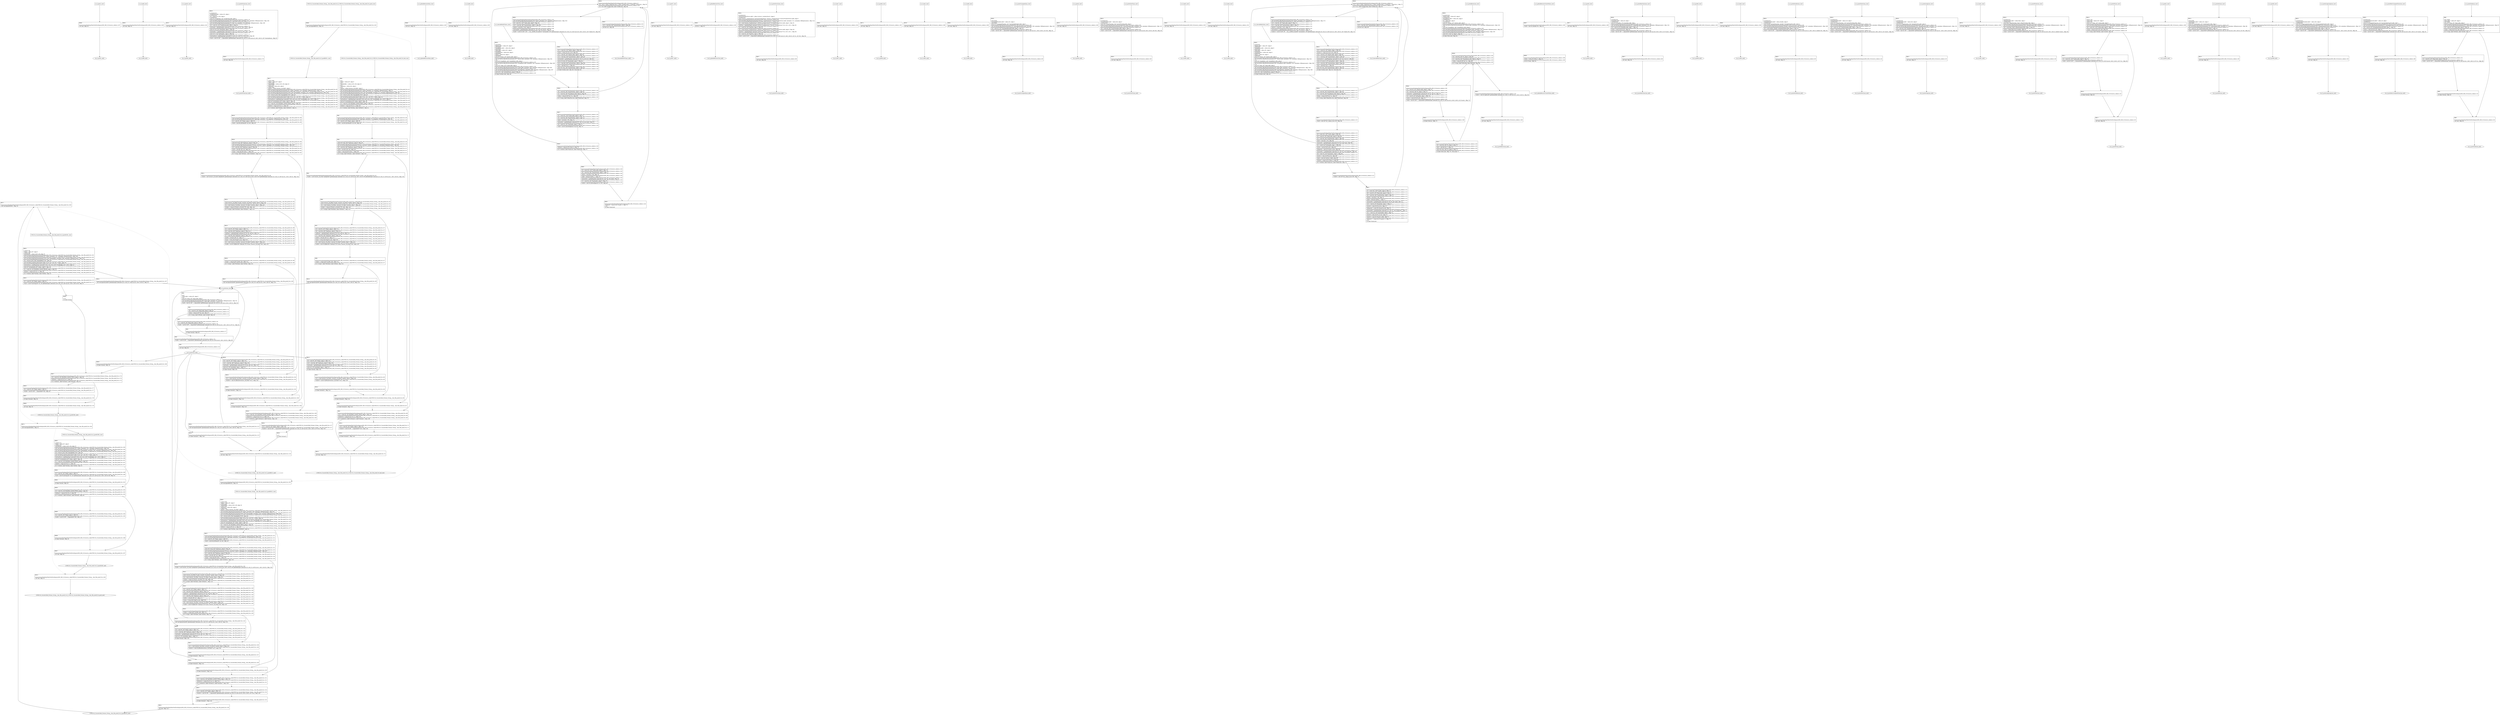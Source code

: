 digraph "icfg graph" {
BBio_ll_good1_end [label="{io_ll_good1_end}"];
BBio_ll_bad6_end [label="{io_ll_bad6_end}"];
BBio_ll_good5_end [label="{io_ll_good5_end}"];
BBio_ll_printWcharLine_end [label="{io_ll_printWcharLine_end}"];
BBCWE134_Uncontrolled_Format_String__char_file_printf_04_ll_goodG2B1_end [label="{CWE134_Uncontrolled_Format_String__char_file_printf_04_ll_goodG2B1_end}"];
BBio_ll_globalReturnsFalse_end [label="{io_ll_globalReturnsFalse_end}"];
BBio_ll_bad8_end [label="{io_ll_bad8_end}"];
BBio_ll_decodeHexWChars_end [label="{io_ll_decodeHexWChars_end}"];
BBio_ll_good7_end [label="{io_ll_good7_end}"];
BBio_ll_globalReturnsTrue_end [label="{io_ll_globalReturnsTrue_end}"];
BBio_ll_printStructLine_end [label="{io_ll_printStructLine_end}"];
BBio_ll_bad7_end [label="{io_ll_bad7_end}"];
BBio_ll_good6_end [label="{io_ll_good6_end}"];
BBio_ll_bad2_end [label="{io_ll_bad2_end}"];
BBio_ll_bad9_end [label="{io_ll_bad9_end}"];
BBio_ll_printUnsignedLine_end [label="{io_ll_printUnsignedLine_end}"];
BBio_ll_good4_end [label="{io_ll_good4_end}"];
BBio_ll_printSizeTLine_end [label="{io_ll_printSizeTLine_end}"];
BBio_ll_bad5_end [label="{io_ll_bad5_end}"];
BBio_ll_printLine_end [label="{io_ll_printLine_end}"];
BBio_ll_bad4_end [label="{io_ll_bad4_end}"];
BBio_ll_decodeHexChars_end [label="{io_ll_decodeHexChars_end}"];
BBCWE134_Uncontrolled_Format_String__char_file_printf_04_ll_goodG2B2_end [label="{CWE134_Uncontrolled_Format_String__char_file_printf_04_ll_goodG2B2_end}"];
BBCWE134_Uncontrolled_Format_String__char_file_printf_04_ll_goodB2G2_end [label="{CWE134_Uncontrolled_Format_String__char_file_printf_04_ll_goodB2G2_end}"];
BBio_ll_printBytesLine_end [label="{io_ll_printBytesLine_end}"];
BBio_ll_globalReturnsTrueOrFalse_end [label="{io_ll_globalReturnsTrueOrFalse_end}"];
BBCWE134_Uncontrolled_Format_String__char_file_printf_04_ll_CWE134_Uncontrolled_Format_String__char_file_printf_04_bad_end [label="{CWE134_Uncontrolled_Format_String__char_file_printf_04_ll_CWE134_Uncontrolled_Format_String__char_file_printf_04_bad_end}"];
BBio_ll_good3_end [label="{io_ll_good3_end}"];
BBio_ll_printHexCharLine_end [label="{io_ll_printHexCharLine_end}"];
BBio_ll_good9_end [label="{io_ll_good9_end}"];
BBio_ll_bad3_end [label="{io_ll_bad3_end}"];
BBCWE134_Uncontrolled_Format_String__char_file_printf_04_ll_goodB2G1_end [label="{CWE134_Uncontrolled_Format_String__char_file_printf_04_ll_goodB2G1_end}"];
BBio_ll_printDoubleLine_end [label="{io_ll_printDoubleLine_end}"];
BBio_ll_printShortLine_end [label="{io_ll_printShortLine_end}"];
BBio_ll_printLongLine_end [label="{io_ll_printLongLine_end}"];
BBio_ll_bad1_end [label="{io_ll_bad1_end}"];
BBio_ll_printFloatLine_end [label="{io_ll_printFloatLine_end}"];
BBio_ll_printWLine_end [label="{io_ll_printWLine_end}"];
BBio_ll_good2_end [label="{io_ll_good2_end}"];
BBio_ll_printIntLine_end [label="{io_ll_printIntLine_end}"];
BBio_ll_good8_end [label="{io_ll_good8_end}"];
BBio_ll_printLongLongLine_end [label="{io_ll_printLongLongLine_end}"];
BBio_ll_printHexUnsignedCharLine_end [label="{io_ll_printHexUnsignedCharLine_end}"];
BBio_ll_printSinkLine_end [label="{io_ll_printSinkLine_end}"];
BBCWE134_Uncontrolled_Format_String__char_file_printf_04_ll_CWE134_Uncontrolled_Format_String__char_file_printf_04_good_end [label="{CWE134_Uncontrolled_Format_String__char_file_printf_04_ll_CWE134_Uncontrolled_Format_String__char_file_printf_04_good_end}"];
BBio_ll_good1_start [label="{io_ll_good1_start}", shape=record];
io_ll_good1BB69 [label="{BB69:\l\l/home/raoxue/Desktop/MemVerif/workspace/000_080_013/source_code/io.c:187\l
  ret void, !dbg !52\l
}", shape=record];
BBio_ll_bad6_start [label="{io_ll_bad6_start}", shape=record];
io_ll_bad6BB83 [label="{BB83:\l\l/home/raoxue/Desktop/MemVerif/workspace/000_080_013/source_code/io.c:203\l
  ret void, !dbg !52\l
}", shape=record];
BBio_ll_good5_start [label="{io_ll_good5_start}", shape=record];
io_ll_good5BB73 [label="{BB73:\l\l/home/raoxue/Desktop/MemVerif/workspace/000_080_013/source_code/io.c:191\l
  ret void, !dbg !52\l
}", shape=record];
BBio_ll_printWcharLine_start [label="{io_ll_printWcharLine_start}", shape=record];
io_ll_printWcharLineBB28 [label="{BB28:\l\l/:2333823232\l
  %wideChar.addr = alloca i32, align 4\l
/:2333823232\l
  %s = alloca [2 x i32], align 4\l
/:2333823232\l
  store i32 %wideChar, i32* %wideChar.addr, align 4\l
/home/raoxue/Desktop/MemVerif/workspace/000_080_013/source_code/io.c:70\l
  call void @llvm.dbg.declare(metadata i32* %wideChar.addr, metadata !162, metadata !DIExpression()), !dbg !163\l
/home/raoxue/Desktop/MemVerif/workspace/000_080_013/source_code/io.c:74\l
  call void @llvm.dbg.declare(metadata [2 x i32]* %s, metadata !164, metadata !DIExpression()), !dbg !168\l
/home/raoxue/Desktop/MemVerif/workspace/000_080_013/source_code/io.c:75\l
  %0 = load i32, i32* %wideChar.addr, align 4, !dbg !61\l
/home/raoxue/Desktop/MemVerif/workspace/000_080_013/source_code/io.c:75\l
  %arrayidx = getelementptr inbounds [2 x i32], [2 x i32]* %s, i64 0, i64 0, !dbg !62\l
/home/raoxue/Desktop/MemVerif/workspace/000_080_013/source_code/io.c:75\l
  store i32 %0, i32* %arrayidx, align 4, !dbg !63\l
/home/raoxue/Desktop/MemVerif/workspace/000_080_013/source_code/io.c:76\l
  %arrayidx1 = getelementptr inbounds [2 x i32], [2 x i32]* %s, i64 0, i64 1, !dbg !64\l
/home/raoxue/Desktop/MemVerif/workspace/000_080_013/source_code/io.c:76\l
  store i32 0, i32* %arrayidx1, align 4, !dbg !65\l
/home/raoxue/Desktop/MemVerif/workspace/000_080_013/source_code/io.c:77\l
  %arraydecay = getelementptr inbounds [2 x i32], [2 x i32]* %s, i64 0, i64 0, !dbg !66\l
/home/raoxue/Desktop/MemVerif/workspace/000_080_013/source_code/io.c:77\l
  %call = call i32 (i8*, ...) @printf(i8* getelementptr inbounds ([5 x i8], [5 x i8]* @.str.10, i64 0, i64 0), i32* %arraydecay), !dbg !67\l
}", shape=record];
io_ll_printWcharLineBB28 [label="{BB28:\l\l/:2333823232\l
  %wideChar.addr = alloca i32, align 4\l
/:2333823232\l
  %s = alloca [2 x i32], align 4\l
/:2333823232\l
  store i32 %wideChar, i32* %wideChar.addr, align 4\l
/home/raoxue/Desktop/MemVerif/workspace/000_080_013/source_code/io.c:70\l
  call void @llvm.dbg.declare(metadata i32* %wideChar.addr, metadata !162, metadata !DIExpression()), !dbg !163\l
/home/raoxue/Desktop/MemVerif/workspace/000_080_013/source_code/io.c:74\l
  call void @llvm.dbg.declare(metadata [2 x i32]* %s, metadata !164, metadata !DIExpression()), !dbg !168\l
/home/raoxue/Desktop/MemVerif/workspace/000_080_013/source_code/io.c:75\l
  %0 = load i32, i32* %wideChar.addr, align 4, !dbg !61\l
/home/raoxue/Desktop/MemVerif/workspace/000_080_013/source_code/io.c:75\l
  %arrayidx = getelementptr inbounds [2 x i32], [2 x i32]* %s, i64 0, i64 0, !dbg !62\l
/home/raoxue/Desktop/MemVerif/workspace/000_080_013/source_code/io.c:75\l
  store i32 %0, i32* %arrayidx, align 4, !dbg !63\l
/home/raoxue/Desktop/MemVerif/workspace/000_080_013/source_code/io.c:76\l
  %arrayidx1 = getelementptr inbounds [2 x i32], [2 x i32]* %s, i64 0, i64 1, !dbg !64\l
/home/raoxue/Desktop/MemVerif/workspace/000_080_013/source_code/io.c:76\l
  store i32 0, i32* %arrayidx1, align 4, !dbg !65\l
/home/raoxue/Desktop/MemVerif/workspace/000_080_013/source_code/io.c:77\l
  %arraydecay = getelementptr inbounds [2 x i32], [2 x i32]* %s, i64 0, i64 0, !dbg !66\l
/home/raoxue/Desktop/MemVerif/workspace/000_080_013/source_code/io.c:77\l
  %call = call i32 (i8*, ...) @printf(i8* getelementptr inbounds ([5 x i8], [5 x i8]* @.str.10, i64 0, i64 0), i32* %arraydecay), !dbg !67\l
}", shape=record];
io_ll_printWcharLineBB29 [label="{BB29:\l\l/home/raoxue/Desktop/MemVerif/workspace/000_080_013/source_code/io.c:78\l
  ret void, !dbg !68\l
}", shape=record];
BBCWE134_Uncontrolled_Format_String__char_file_printf_04_ll_goodG2B1_start [label="{CWE134_Uncontrolled_Format_String__char_file_printf_04_ll_goodG2B1_start}", shape=record];
CWE134_Uncontrolled_Format_String__char_file_printf_04_ll_goodG2B1BB53 [label="{BB53:\l\l/:106587768\l
  %data = alloca i8*, align 8\l
/:106587768\l
  %dataBuffer = alloca [100 x i8], align 16\l
/home/raoxue/Desktop/MemVerif/workspace/000_080_013/source_code/CWE134_Uncontrolled_Format_String__char_file_printf_04.c:161\l
  call void @llvm.dbg.declare(metadata i8** %data, metadata !267, metadata !DIExpression()), !dbg !268\l
/home/raoxue/Desktop/MemVerif/workspace/000_080_013/source_code/CWE134_Uncontrolled_Format_String__char_file_printf_04.c:162\l
  call void @llvm.dbg.declare(metadata [100 x i8]* %dataBuffer, metadata !269, metadata !DIExpression()), !dbg !270\l
/home/raoxue/Desktop/MemVerif/workspace/000_080_013/source_code/CWE134_Uncontrolled_Format_String__char_file_printf_04.c:162\l
  %0 = bitcast [100 x i8]* %dataBuffer to i8*, !dbg !26\l
/home/raoxue/Desktop/MemVerif/workspace/000_080_013/source_code/CWE134_Uncontrolled_Format_String__char_file_printf_04.c:162\l
  call void @llvm.memset.p0i8.i64(i8* align 16 %0, i8 0, i64 100, i1 false), !dbg !26\l
/home/raoxue/Desktop/MemVerif/workspace/000_080_013/source_code/CWE134_Uncontrolled_Format_String__char_file_printf_04.c:163\l
  %arraydecay = getelementptr inbounds [100 x i8], [100 x i8]* %dataBuffer, i64 0, i64 0, !dbg !27\l
/home/raoxue/Desktop/MemVerif/workspace/000_080_013/source_code/CWE134_Uncontrolled_Format_String__char_file_printf_04.c:163\l
  store i8* %arraydecay, i8** %data, align 8, !dbg !28\l
/home/raoxue/Desktop/MemVerif/workspace/000_080_013/source_code/CWE134_Uncontrolled_Format_String__char_file_printf_04.c:164\l
  %1 = load i32, i32* @STATIC_CONST_FALSE, align 4, !dbg !29\l
/home/raoxue/Desktop/MemVerif/workspace/000_080_013/source_code/CWE134_Uncontrolled_Format_String__char_file_printf_04.c:164\l
  %tobool = icmp ne i32 %1, 0, !dbg !29\l
/home/raoxue/Desktop/MemVerif/workspace/000_080_013/source_code/CWE134_Uncontrolled_Format_String__char_file_printf_04.c:164\l
  br i1 %tobool, label %if.then, label %if.else, !dbg !31\l
}", shape=record];
CWE134_Uncontrolled_Format_String__char_file_printf_04_ll_goodG2B1BB54 [label="{BB54:\l\l/home/raoxue/Desktop/MemVerif/workspace/000_080_013/source_code/CWE134_Uncontrolled_Format_String__char_file_printf_04.c:167\l
  call void @printLine(i8* getelementptr inbounds ([21 x i8], [21 x i8]* @.str.3, i64 0, i64 0)), !dbg !32\l
}", shape=record];
CWE134_Uncontrolled_Format_String__char_file_printf_04_ll_goodG2B1BB54 [label="{BB54:\l\l/home/raoxue/Desktop/MemVerif/workspace/000_080_013/source_code/CWE134_Uncontrolled_Format_String__char_file_printf_04.c:167\l
  call void @printLine(i8* getelementptr inbounds ([21 x i8], [21 x i8]* @.str.3, i64 0, i64 0)), !dbg !32\l
}", shape=record];
CWE134_Uncontrolled_Format_String__char_file_printf_04_ll_goodG2B1BB56 [label="{BB56:\l\l/home/raoxue/Desktop/MemVerif/workspace/000_080_013/source_code/CWE134_Uncontrolled_Format_String__char_file_printf_04.c:168\l
  br label %if.end, !dbg !34\l
}", shape=record];
CWE134_Uncontrolled_Format_String__char_file_printf_04_ll_goodG2B1BB55 [label="{BB55:\l\l/home/raoxue/Desktop/MemVerif/workspace/000_080_013/source_code/CWE134_Uncontrolled_Format_String__char_file_printf_04.c:172\l
  %2 = load i8*, i8** %data, align 8, !dbg !35\l
/home/raoxue/Desktop/MemVerif/workspace/000_080_013/source_code/CWE134_Uncontrolled_Format_String__char_file_printf_04.c:172\l
  %call = call i8* @strcpy(i8* %2, i8* getelementptr inbounds ([16 x i8], [16 x i8]* @.str.5, i64 0, i64 0)) #6, !dbg !37\l
}", shape=record];
CWE134_Uncontrolled_Format_String__char_file_printf_04_ll_goodG2B1BB55 [label="{BB55:\l\l/home/raoxue/Desktop/MemVerif/workspace/000_080_013/source_code/CWE134_Uncontrolled_Format_String__char_file_printf_04.c:172\l
  %2 = load i8*, i8** %data, align 8, !dbg !35\l
/home/raoxue/Desktop/MemVerif/workspace/000_080_013/source_code/CWE134_Uncontrolled_Format_String__char_file_printf_04.c:172\l
  %call = call i8* @strcpy(i8* %2, i8* getelementptr inbounds ([16 x i8], [16 x i8]* @.str.5, i64 0, i64 0)) #6, !dbg !37\l
}", shape=record];
CWE134_Uncontrolled_Format_String__char_file_printf_04_ll_goodG2B1BB58 [label="{BB58:\l\l/:172\l
  br label %if.end\l
}", shape=record];
CWE134_Uncontrolled_Format_String__char_file_printf_04_ll_goodG2B1BB57 [label="{BB57:\l\l/home/raoxue/Desktop/MemVerif/workspace/000_080_013/source_code/CWE134_Uncontrolled_Format_String__char_file_printf_04.c:174\l
  %3 = load i32, i32* @STATIC_CONST_TRUE, align 4, !dbg !38\l
/home/raoxue/Desktop/MemVerif/workspace/000_080_013/source_code/CWE134_Uncontrolled_Format_String__char_file_printf_04.c:174\l
  %tobool1 = icmp ne i32 %3, 0, !dbg !38\l
/home/raoxue/Desktop/MemVerif/workspace/000_080_013/source_code/CWE134_Uncontrolled_Format_String__char_file_printf_04.c:174\l
  br i1 %tobool1, label %if.then2, label %if.end4, !dbg !40\l
}", shape=record];
CWE134_Uncontrolled_Format_String__char_file_printf_04_ll_goodG2B1BB59 [label="{BB59:\l\l/home/raoxue/Desktop/MemVerif/workspace/000_080_013/source_code/CWE134_Uncontrolled_Format_String__char_file_printf_04.c:177\l
  %4 = load i8*, i8** %data, align 8, !dbg !41\l
/home/raoxue/Desktop/MemVerif/workspace/000_080_013/source_code/CWE134_Uncontrolled_Format_String__char_file_printf_04.c:177\l
  %call3 = call i32 (i8*, ...) @printf(i8* %4), !dbg !43\l
}", shape=record];
CWE134_Uncontrolled_Format_String__char_file_printf_04_ll_goodG2B1BB59 [label="{BB59:\l\l/home/raoxue/Desktop/MemVerif/workspace/000_080_013/source_code/CWE134_Uncontrolled_Format_String__char_file_printf_04.c:177\l
  %4 = load i8*, i8** %data, align 8, !dbg !41\l
/home/raoxue/Desktop/MemVerif/workspace/000_080_013/source_code/CWE134_Uncontrolled_Format_String__char_file_printf_04.c:177\l
  %call3 = call i32 (i8*, ...) @printf(i8* %4), !dbg !43\l
}", shape=record];
CWE134_Uncontrolled_Format_String__char_file_printf_04_ll_goodG2B1BB61 [label="{BB61:\l\l/home/raoxue/Desktop/MemVerif/workspace/000_080_013/source_code/CWE134_Uncontrolled_Format_String__char_file_printf_04.c:178\l
  br label %if.end4, !dbg !44\l
}", shape=record];
CWE134_Uncontrolled_Format_String__char_file_printf_04_ll_goodG2B1BB60 [label="{BB60:\l\l/home/raoxue/Desktop/MemVerif/workspace/000_080_013/source_code/CWE134_Uncontrolled_Format_String__char_file_printf_04.c:179\l
  ret void, !dbg !45\l
}", shape=record];
BBio_ll_globalReturnsFalse_start [label="{io_ll_globalReturnsFalse_start}", shape=record];
io_ll_globalReturnsFalseBB66 [label="{BB66:\l\l/home/raoxue/Desktop/MemVerif/workspace/000_080_013/source_code/io.c:163\l
  ret i32 0, !dbg !52\l
}", shape=record];
BBio_ll_bad8_start [label="{io_ll_bad8_start}", shape=record];
io_ll_bad8BB85 [label="{BB85:\l\l/home/raoxue/Desktop/MemVerif/workspace/000_080_013/source_code/io.c:205\l
  ret void, !dbg !52\l
}", shape=record];
BBio_ll_decodeHexWChars_start [label="{io_ll_decodeHexWChars_start}", shape=record];
io_ll_decodeHexWCharsBB55 [label="{BB55:\l\l/:94849608\l
  %bytes.addr = alloca i8*, align 8\l
/:94849608\l
  %numBytes.addr = alloca i64, align 8\l
/:94849608\l
  %hex.addr = alloca i32*, align 8\l
/:94849608\l
  %numWritten = alloca i64, align 8\l
/:94849608\l
  %byte = alloca i32, align 4\l
/:94849608\l
  store i8* %bytes, i8** %bytes.addr, align 8\l
/home/raoxue/Desktop/MemVerif/workspace/000_080_013/source_code/io.c:135\l
  call void @llvm.dbg.declare(metadata i8** %bytes.addr, metadata !290, metadata !DIExpression()), !dbg !291\l
/:135\l
  store i64 %numBytes, i64* %numBytes.addr, align 8\l
/home/raoxue/Desktop/MemVerif/workspace/000_080_013/source_code/io.c:135\l
  call void @llvm.dbg.declare(metadata i64* %numBytes.addr, metadata !292, metadata !DIExpression()), !dbg !293\l
/:135\l
  store i32* %hex, i32** %hex.addr, align 8\l
/home/raoxue/Desktop/MemVerif/workspace/000_080_013/source_code/io.c:135\l
  call void @llvm.dbg.declare(metadata i32** %hex.addr, metadata !294, metadata !DIExpression()), !dbg !295\l
/home/raoxue/Desktop/MemVerif/workspace/000_080_013/source_code/io.c:137\l
  call void @llvm.dbg.declare(metadata i64* %numWritten, metadata !296, metadata !DIExpression()), !dbg !297\l
/home/raoxue/Desktop/MemVerif/workspace/000_080_013/source_code/io.c:137\l
  store i64 0, i64* %numWritten, align 8, !dbg !65\l
/home/raoxue/Desktop/MemVerif/workspace/000_080_013/source_code/io.c:143\l
  br label %while.cond, !dbg !66\l
}", shape=record];
io_ll_decodeHexWCharsBB56 [label="{BB56:\l\l/home/raoxue/Desktop/MemVerif/workspace/000_080_013/source_code/io.c:143\l
  %0 = load i64, i64* %numWritten, align 8, !dbg !67\l
/home/raoxue/Desktop/MemVerif/workspace/000_080_013/source_code/io.c:143\l
  %1 = load i64, i64* %numBytes.addr, align 8, !dbg !68\l
/home/raoxue/Desktop/MemVerif/workspace/000_080_013/source_code/io.c:143\l
  %cmp = icmp ult i64 %0, %1, !dbg !69\l
/home/raoxue/Desktop/MemVerif/workspace/000_080_013/source_code/io.c:143\l
  br i1 %cmp, label %land.lhs.true, label %land.end, !dbg !70\l
}", shape=record];
io_ll_decodeHexWCharsBB57 [label="{BB57:\l\l/home/raoxue/Desktop/MemVerif/workspace/000_080_013/source_code/io.c:143\l
  %2 = load i32*, i32** %hex.addr, align 8, !dbg !71\l
/home/raoxue/Desktop/MemVerif/workspace/000_080_013/source_code/io.c:143\l
  %3 = load i64, i64* %numWritten, align 8, !dbg !72\l
/home/raoxue/Desktop/MemVerif/workspace/000_080_013/source_code/io.c:143\l
  %mul = mul i64 2, %3, !dbg !73\l
/home/raoxue/Desktop/MemVerif/workspace/000_080_013/source_code/io.c:143\l
  %arrayidx = getelementptr inbounds i32, i32* %2, i64 %mul, !dbg !71\l
/home/raoxue/Desktop/MemVerif/workspace/000_080_013/source_code/io.c:143\l
  %4 = load i32, i32* %arrayidx, align 4, !dbg !71\l
/home/raoxue/Desktop/MemVerif/workspace/000_080_013/source_code/io.c:143\l
  %call = call i32 @iswxdigit(i32 %4) #5, !dbg !74\l
}", shape=record];
io_ll_decodeHexWCharsBB57 [label="{BB57:\l\l/home/raoxue/Desktop/MemVerif/workspace/000_080_013/source_code/io.c:143\l
  %2 = load i32*, i32** %hex.addr, align 8, !dbg !71\l
/home/raoxue/Desktop/MemVerif/workspace/000_080_013/source_code/io.c:143\l
  %3 = load i64, i64* %numWritten, align 8, !dbg !72\l
/home/raoxue/Desktop/MemVerif/workspace/000_080_013/source_code/io.c:143\l
  %mul = mul i64 2, %3, !dbg !73\l
/home/raoxue/Desktop/MemVerif/workspace/000_080_013/source_code/io.c:143\l
  %arrayidx = getelementptr inbounds i32, i32* %2, i64 %mul, !dbg !71\l
/home/raoxue/Desktop/MemVerif/workspace/000_080_013/source_code/io.c:143\l
  %4 = load i32, i32* %arrayidx, align 4, !dbg !71\l
/home/raoxue/Desktop/MemVerif/workspace/000_080_013/source_code/io.c:143\l
  %call = call i32 @iswxdigit(i32 %4) #5, !dbg !74\l
}", shape=record];
io_ll_decodeHexWCharsBB59 [label="{BB59:\l\l/home/raoxue/Desktop/MemVerif/workspace/000_080_013/source_code/io.c:143\l
  %tobool = icmp ne i32 %call, 0, !dbg !74\l
/home/raoxue/Desktop/MemVerif/workspace/000_080_013/source_code/io.c:143\l
  br i1 %tobool, label %land.rhs, label %land.end, !dbg !75\l
}", shape=record];
io_ll_decodeHexWCharsBB60 [label="{BB60:\l\l/home/raoxue/Desktop/MemVerif/workspace/000_080_013/source_code/io.c:143\l
  %5 = load i32*, i32** %hex.addr, align 8, !dbg !76\l
/home/raoxue/Desktop/MemVerif/workspace/000_080_013/source_code/io.c:143\l
  %6 = load i64, i64* %numWritten, align 8, !dbg !77\l
/home/raoxue/Desktop/MemVerif/workspace/000_080_013/source_code/io.c:143\l
  %mul1 = mul i64 2, %6, !dbg !78\l
/home/raoxue/Desktop/MemVerif/workspace/000_080_013/source_code/io.c:143\l
  %add = add i64 %mul1, 1, !dbg !79\l
/home/raoxue/Desktop/MemVerif/workspace/000_080_013/source_code/io.c:143\l
  %arrayidx2 = getelementptr inbounds i32, i32* %5, i64 %add, !dbg !76\l
/home/raoxue/Desktop/MemVerif/workspace/000_080_013/source_code/io.c:143\l
  %7 = load i32, i32* %arrayidx2, align 4, !dbg !76\l
/home/raoxue/Desktop/MemVerif/workspace/000_080_013/source_code/io.c:143\l
  %call3 = call i32 @iswxdigit(i32 %7) #5, !dbg !80\l
}", shape=record];
io_ll_decodeHexWCharsBB60 [label="{BB60:\l\l/home/raoxue/Desktop/MemVerif/workspace/000_080_013/source_code/io.c:143\l
  %5 = load i32*, i32** %hex.addr, align 8, !dbg !76\l
/home/raoxue/Desktop/MemVerif/workspace/000_080_013/source_code/io.c:143\l
  %6 = load i64, i64* %numWritten, align 8, !dbg !77\l
/home/raoxue/Desktop/MemVerif/workspace/000_080_013/source_code/io.c:143\l
  %mul1 = mul i64 2, %6, !dbg !78\l
/home/raoxue/Desktop/MemVerif/workspace/000_080_013/source_code/io.c:143\l
  %add = add i64 %mul1, 1, !dbg !79\l
/home/raoxue/Desktop/MemVerif/workspace/000_080_013/source_code/io.c:143\l
  %arrayidx2 = getelementptr inbounds i32, i32* %5, i64 %add, !dbg !76\l
/home/raoxue/Desktop/MemVerif/workspace/000_080_013/source_code/io.c:143\l
  %7 = load i32, i32* %arrayidx2, align 4, !dbg !76\l
/home/raoxue/Desktop/MemVerif/workspace/000_080_013/source_code/io.c:143\l
  %call3 = call i32 @iswxdigit(i32 %7) #5, !dbg !80\l
}", shape=record];
io_ll_decodeHexWCharsBB61 [label="{BB61:\l\l/home/raoxue/Desktop/MemVerif/workspace/000_080_013/source_code/io.c:143\l
  %tobool4 = icmp ne i32 %call3, 0, !dbg !75\l
/:143\l
  br label %land.end\l
}", shape=record];
io_ll_decodeHexWCharsBB58 [label="{BB58:\l\l/home/raoxue/Desktop/MemVerif/workspace/000_080_013/source_code/io.c:0\l
  %8 = phi i1 [ false, %land.lhs.true ], [ false, %while.cond ], [ %tobool4, %land.rhs ], !dbg !81\l
/home/raoxue/Desktop/MemVerif/workspace/000_080_013/source_code/io.c:143\l
  br i1 %8, label %while.body, label %while.end, !dbg !66\l
}", shape=record];
io_ll_decodeHexWCharsBB62 [label="{BB62:\l\l/home/raoxue/Desktop/MemVerif/workspace/000_080_013/source_code/io.c:145\l
  call void @llvm.dbg.declare(metadata i32* %byte, metadata !314, metadata !DIExpression()), !dbg !316\l
/home/raoxue/Desktop/MemVerif/workspace/000_080_013/source_code/io.c:146\l
  %9 = load i32*, i32** %hex.addr, align 8, !dbg !85\l
/home/raoxue/Desktop/MemVerif/workspace/000_080_013/source_code/io.c:146\l
  %10 = load i64, i64* %numWritten, align 8, !dbg !86\l
/home/raoxue/Desktop/MemVerif/workspace/000_080_013/source_code/io.c:146\l
  %mul5 = mul i64 2, %10, !dbg !87\l
/home/raoxue/Desktop/MemVerif/workspace/000_080_013/source_code/io.c:146\l
  %arrayidx6 = getelementptr inbounds i32, i32* %9, i64 %mul5, !dbg !85\l
/home/raoxue/Desktop/MemVerif/workspace/000_080_013/source_code/io.c:146\l
  %call7 = call i32 (i32*, i32*, ...) @__isoc99_swscanf(i32* %arrayidx6, i32* getelementptr inbounds ([5 x i32], [5 x i32]* @.str.16, i64 0, i64 0), i32* %byte) #5, !dbg !88\l
}", shape=record];
io_ll_decodeHexWCharsBB62 [label="{BB62:\l\l/home/raoxue/Desktop/MemVerif/workspace/000_080_013/source_code/io.c:145\l
  call void @llvm.dbg.declare(metadata i32* %byte, metadata !314, metadata !DIExpression()), !dbg !316\l
/home/raoxue/Desktop/MemVerif/workspace/000_080_013/source_code/io.c:146\l
  %9 = load i32*, i32** %hex.addr, align 8, !dbg !85\l
/home/raoxue/Desktop/MemVerif/workspace/000_080_013/source_code/io.c:146\l
  %10 = load i64, i64* %numWritten, align 8, !dbg !86\l
/home/raoxue/Desktop/MemVerif/workspace/000_080_013/source_code/io.c:146\l
  %mul5 = mul i64 2, %10, !dbg !87\l
/home/raoxue/Desktop/MemVerif/workspace/000_080_013/source_code/io.c:146\l
  %arrayidx6 = getelementptr inbounds i32, i32* %9, i64 %mul5, !dbg !85\l
/home/raoxue/Desktop/MemVerif/workspace/000_080_013/source_code/io.c:146\l
  %call7 = call i32 (i32*, i32*, ...) @__isoc99_swscanf(i32* %arrayidx6, i32* getelementptr inbounds ([5 x i32], [5 x i32]* @.str.16, i64 0, i64 0), i32* %byte) #5, !dbg !88\l
}", shape=record];
io_ll_decodeHexWCharsBB64 [label="{BB64:\l\l/home/raoxue/Desktop/MemVerif/workspace/000_080_013/source_code/io.c:147\l
  %11 = load i32, i32* %byte, align 4, !dbg !89\l
/home/raoxue/Desktop/MemVerif/workspace/000_080_013/source_code/io.c:147\l
  %conv = trunc i32 %11 to i8, !dbg !90\l
/home/raoxue/Desktop/MemVerif/workspace/000_080_013/source_code/io.c:147\l
  %12 = load i8*, i8** %bytes.addr, align 8, !dbg !91\l
/home/raoxue/Desktop/MemVerif/workspace/000_080_013/source_code/io.c:147\l
  %13 = load i64, i64* %numWritten, align 8, !dbg !92\l
/home/raoxue/Desktop/MemVerif/workspace/000_080_013/source_code/io.c:147\l
  %arrayidx8 = getelementptr inbounds i8, i8* %12, i64 %13, !dbg !91\l
/home/raoxue/Desktop/MemVerif/workspace/000_080_013/source_code/io.c:147\l
  store i8 %conv, i8* %arrayidx8, align 1, !dbg !93\l
/home/raoxue/Desktop/MemVerif/workspace/000_080_013/source_code/io.c:148\l
  %14 = load i64, i64* %numWritten, align 8, !dbg !94\l
/home/raoxue/Desktop/MemVerif/workspace/000_080_013/source_code/io.c:148\l
  %inc = add i64 %14, 1, !dbg !94\l
/home/raoxue/Desktop/MemVerif/workspace/000_080_013/source_code/io.c:148\l
  store i64 %inc, i64* %numWritten, align 8, !dbg !94\l
/home/raoxue/Desktop/MemVerif/workspace/000_080_013/source_code/io.c:143\l
  br label %while.cond, !dbg !66, !llvm.loop !95\l
}", shape=record];
io_ll_decodeHexWCharsBB63 [label="{BB63:\l\l/home/raoxue/Desktop/MemVerif/workspace/000_080_013/source_code/io.c:151\l
  %15 = load i64, i64* %numWritten, align 8, !dbg !98\l
/home/raoxue/Desktop/MemVerif/workspace/000_080_013/source_code/io.c:151\l
  ret i64 %15, !dbg !99\l
}", shape=record];
BBio_ll_good7_start [label="{io_ll_good7_start}", shape=record];
io_ll_good7BB75 [label="{BB75:\l\l/home/raoxue/Desktop/MemVerif/workspace/000_080_013/source_code/io.c:193\l
  ret void, !dbg !52\l
}", shape=record];
BBio_ll_globalReturnsTrue_start [label="{io_ll_globalReturnsTrue_start}", shape=record];
io_ll_globalReturnsTrueBB65 [label="{BB65:\l\l/home/raoxue/Desktop/MemVerif/workspace/000_080_013/source_code/io.c:158\l
  ret i32 1, !dbg !52\l
}", shape=record];
BBio_ll_printStructLine_start [label="{io_ll_printStructLine_start}", shape=record];
io_ll_printStructLineBB36 [label="{BB36:\l\l/:2333823232\l
  %structTwoIntsStruct.addr = alloca %struct._twoIntsStruct*, align 8\l
/:2333823232\l
  store %struct._twoIntsStruct* %structTwoIntsStruct, %struct._twoIntsStruct** %structTwoIntsStruct.addr, align 8\l
/home/raoxue/Desktop/MemVerif/workspace/000_080_013/source_code/io.c:95\l
  call void @llvm.dbg.declare(metadata %struct._twoIntsStruct** %structTwoIntsStruct.addr, metadata !212, metadata !DIExpression()), !dbg !213\l
/home/raoxue/Desktop/MemVerif/workspace/000_080_013/source_code/io.c:97\l
  %0 = load %struct._twoIntsStruct*, %struct._twoIntsStruct** %structTwoIntsStruct.addr, align 8, !dbg !61\l
/home/raoxue/Desktop/MemVerif/workspace/000_080_013/source_code/io.c:97\l
  %intOne = getelementptr inbounds %struct._twoIntsStruct, %struct._twoIntsStruct* %0, i32 0, i32 0, !dbg !62\l
/home/raoxue/Desktop/MemVerif/workspace/000_080_013/source_code/io.c:97\l
  %1 = load i32, i32* %intOne, align 4, !dbg !62\l
/home/raoxue/Desktop/MemVerif/workspace/000_080_013/source_code/io.c:97\l
  %2 = load %struct._twoIntsStruct*, %struct._twoIntsStruct** %structTwoIntsStruct.addr, align 8, !dbg !63\l
/home/raoxue/Desktop/MemVerif/workspace/000_080_013/source_code/io.c:97\l
  %intTwo = getelementptr inbounds %struct._twoIntsStruct, %struct._twoIntsStruct* %2, i32 0, i32 1, !dbg !64\l
/home/raoxue/Desktop/MemVerif/workspace/000_080_013/source_code/io.c:97\l
  %3 = load i32, i32* %intTwo, align 4, !dbg !64\l
/home/raoxue/Desktop/MemVerif/workspace/000_080_013/source_code/io.c:97\l
  %call = call i32 (i8*, ...) @printf(i8* getelementptr inbounds ([10 x i8], [10 x i8]* @.str.13, i64 0, i64 0), i32 %1, i32 %3), !dbg !65\l
}", shape=record];
io_ll_printStructLineBB36 [label="{BB36:\l\l/:2333823232\l
  %structTwoIntsStruct.addr = alloca %struct._twoIntsStruct*, align 8\l
/:2333823232\l
  store %struct._twoIntsStruct* %structTwoIntsStruct, %struct._twoIntsStruct** %structTwoIntsStruct.addr, align 8\l
/home/raoxue/Desktop/MemVerif/workspace/000_080_013/source_code/io.c:95\l
  call void @llvm.dbg.declare(metadata %struct._twoIntsStruct** %structTwoIntsStruct.addr, metadata !212, metadata !DIExpression()), !dbg !213\l
/home/raoxue/Desktop/MemVerif/workspace/000_080_013/source_code/io.c:97\l
  %0 = load %struct._twoIntsStruct*, %struct._twoIntsStruct** %structTwoIntsStruct.addr, align 8, !dbg !61\l
/home/raoxue/Desktop/MemVerif/workspace/000_080_013/source_code/io.c:97\l
  %intOne = getelementptr inbounds %struct._twoIntsStruct, %struct._twoIntsStruct* %0, i32 0, i32 0, !dbg !62\l
/home/raoxue/Desktop/MemVerif/workspace/000_080_013/source_code/io.c:97\l
  %1 = load i32, i32* %intOne, align 4, !dbg !62\l
/home/raoxue/Desktop/MemVerif/workspace/000_080_013/source_code/io.c:97\l
  %2 = load %struct._twoIntsStruct*, %struct._twoIntsStruct** %structTwoIntsStruct.addr, align 8, !dbg !63\l
/home/raoxue/Desktop/MemVerif/workspace/000_080_013/source_code/io.c:97\l
  %intTwo = getelementptr inbounds %struct._twoIntsStruct, %struct._twoIntsStruct* %2, i32 0, i32 1, !dbg !64\l
/home/raoxue/Desktop/MemVerif/workspace/000_080_013/source_code/io.c:97\l
  %3 = load i32, i32* %intTwo, align 4, !dbg !64\l
/home/raoxue/Desktop/MemVerif/workspace/000_080_013/source_code/io.c:97\l
  %call = call i32 (i8*, ...) @printf(i8* getelementptr inbounds ([10 x i8], [10 x i8]* @.str.13, i64 0, i64 0), i32 %1, i32 %3), !dbg !65\l
}", shape=record];
io_ll_printStructLineBB37 [label="{BB37:\l\l/home/raoxue/Desktop/MemVerif/workspace/000_080_013/source_code/io.c:98\l
  ret void, !dbg !66\l
}", shape=record];
BBio_ll_bad7_start [label="{io_ll_bad7_start}", shape=record];
io_ll_bad7BB84 [label="{BB84:\l\l/home/raoxue/Desktop/MemVerif/workspace/000_080_013/source_code/io.c:204\l
  ret void, !dbg !52\l
}", shape=record];
BBio_ll_good6_start [label="{io_ll_good6_start}", shape=record];
io_ll_good6BB74 [label="{BB74:\l\l/home/raoxue/Desktop/MemVerif/workspace/000_080_013/source_code/io.c:192\l
  ret void, !dbg !52\l
}", shape=record];
BBio_ll_bad2_start [label="{io_ll_bad2_start}", shape=record];
io_ll_bad2BB79 [label="{BB79:\l\l/home/raoxue/Desktop/MemVerif/workspace/000_080_013/source_code/io.c:199\l
  ret void, !dbg !52\l
}", shape=record];
BBio_ll_bad9_start [label="{io_ll_bad9_start}", shape=record];
io_ll_bad9BB86 [label="{BB86:\l\l/home/raoxue/Desktop/MemVerif/workspace/000_080_013/source_code/io.c:206\l
  ret void, !dbg !52\l
}", shape=record];
BBio_ll_printUnsignedLine_start [label="{io_ll_printUnsignedLine_start}", shape=record];
io_ll_printUnsignedLineBB30 [label="{BB30:\l\l/:95010648\l
  %unsignedNumber.addr = alloca i32, align 4\l
/:95010648\l
  store i32 %unsignedNumber, i32* %unsignedNumber.addr, align 4\l
/home/raoxue/Desktop/MemVerif/workspace/000_080_013/source_code/io.c:80\l
  call void @llvm.dbg.declare(metadata i32* %unsignedNumber.addr, metadata !180, metadata !DIExpression()), !dbg !181\l
/home/raoxue/Desktop/MemVerif/workspace/000_080_013/source_code/io.c:82\l
  %0 = load i32, i32* %unsignedNumber.addr, align 4, !dbg !54\l
/home/raoxue/Desktop/MemVerif/workspace/000_080_013/source_code/io.c:82\l
  %call = call i32 (i8*, ...) @printf(i8* getelementptr inbounds ([4 x i8], [4 x i8]* @.str.11, i64 0, i64 0), i32 %0), !dbg !55\l
}", shape=record];
io_ll_printUnsignedLineBB30 [label="{BB30:\l\l/:95010648\l
  %unsignedNumber.addr = alloca i32, align 4\l
/:95010648\l
  store i32 %unsignedNumber, i32* %unsignedNumber.addr, align 4\l
/home/raoxue/Desktop/MemVerif/workspace/000_080_013/source_code/io.c:80\l
  call void @llvm.dbg.declare(metadata i32* %unsignedNumber.addr, metadata !180, metadata !DIExpression()), !dbg !181\l
/home/raoxue/Desktop/MemVerif/workspace/000_080_013/source_code/io.c:82\l
  %0 = load i32, i32* %unsignedNumber.addr, align 4, !dbg !54\l
/home/raoxue/Desktop/MemVerif/workspace/000_080_013/source_code/io.c:82\l
  %call = call i32 (i8*, ...) @printf(i8* getelementptr inbounds ([4 x i8], [4 x i8]* @.str.11, i64 0, i64 0), i32 %0), !dbg !55\l
}", shape=record];
io_ll_printUnsignedLineBB31 [label="{BB31:\l\l/home/raoxue/Desktop/MemVerif/workspace/000_080_013/source_code/io.c:83\l
  ret void, !dbg !56\l
}", shape=record];
BBio_ll_good4_start [label="{io_ll_good4_start}", shape=record];
io_ll_good4BB72 [label="{BB72:\l\l/home/raoxue/Desktop/MemVerif/workspace/000_080_013/source_code/io.c:190\l
  ret void, !dbg !52\l
}", shape=record];
BBio_ll_printSizeTLine_start [label="{io_ll_printSizeTLine_start}", shape=record];
io_ll_printSizeTLineBB24 [label="{BB24:\l\l/:2333823232\l
  %sizeTNumber.addr = alloca i64, align 8\l
/:2333823232\l
  store i64 %sizeTNumber, i64* %sizeTNumber.addr, align 8\l
/home/raoxue/Desktop/MemVerif/workspace/000_080_013/source_code/io.c:60\l
  call void @llvm.dbg.declare(metadata i64* %sizeTNumber.addr, metadata !146, metadata !DIExpression()), !dbg !147\l
/home/raoxue/Desktop/MemVerif/workspace/000_080_013/source_code/io.c:62\l
  %0 = load i64, i64* %sizeTNumber.addr, align 8, !dbg !57\l
/home/raoxue/Desktop/MemVerif/workspace/000_080_013/source_code/io.c:62\l
  %call = call i32 (i8*, ...) @printf(i8* getelementptr inbounds ([5 x i8], [5 x i8]* @.str.8, i64 0, i64 0), i64 %0), !dbg !58\l
}", shape=record];
io_ll_printSizeTLineBB24 [label="{BB24:\l\l/:2333823232\l
  %sizeTNumber.addr = alloca i64, align 8\l
/:2333823232\l
  store i64 %sizeTNumber, i64* %sizeTNumber.addr, align 8\l
/home/raoxue/Desktop/MemVerif/workspace/000_080_013/source_code/io.c:60\l
  call void @llvm.dbg.declare(metadata i64* %sizeTNumber.addr, metadata !146, metadata !DIExpression()), !dbg !147\l
/home/raoxue/Desktop/MemVerif/workspace/000_080_013/source_code/io.c:62\l
  %0 = load i64, i64* %sizeTNumber.addr, align 8, !dbg !57\l
/home/raoxue/Desktop/MemVerif/workspace/000_080_013/source_code/io.c:62\l
  %call = call i32 (i8*, ...) @printf(i8* getelementptr inbounds ([5 x i8], [5 x i8]* @.str.8, i64 0, i64 0), i64 %0), !dbg !58\l
}", shape=record];
io_ll_printSizeTLineBB25 [label="{BB25:\l\l/home/raoxue/Desktop/MemVerif/workspace/000_080_013/source_code/io.c:63\l
  ret void, !dbg !59\l
}", shape=record];
BBio_ll_bad5_start [label="{io_ll_bad5_start}", shape=record];
io_ll_bad5BB82 [label="{BB82:\l\l/home/raoxue/Desktop/MemVerif/workspace/000_080_013/source_code/io.c:202\l
  ret void, !dbg !52\l
}", shape=record];
BBio_ll_printLine_start [label="{io_ll_printLine_start}", shape=record];
io_ll_printLineBB0 [label="{BB0:\l\l/:415\l
  %line.addr = alloca i8*, align 8\l
/:415\l
  store i8* %line, i8** %line.addr, align 8\l
/home/raoxue/Desktop/MemVerif/workspace/000_080_013/source_code/io.c:11\l
  call void @llvm.dbg.declare(metadata i8** %line.addr, metadata !52, metadata !DIExpression()), !dbg !53\l
/home/raoxue/Desktop/MemVerif/workspace/000_080_013/source_code/io.c:13\l
  %call = call i32 (i8*, ...) @printf(i8* getelementptr inbounds ([9 x i8], [9 x i8]* @.str, i64 0, i64 0)), !dbg !54\l
}", shape=record];
io_ll_printLineBB0 [label="{BB0:\l\l/:415\l
  %line.addr = alloca i8*, align 8\l
/:415\l
  store i8* %line, i8** %line.addr, align 8\l
/home/raoxue/Desktop/MemVerif/workspace/000_080_013/source_code/io.c:11\l
  call void @llvm.dbg.declare(metadata i8** %line.addr, metadata !52, metadata !DIExpression()), !dbg !53\l
/home/raoxue/Desktop/MemVerif/workspace/000_080_013/source_code/io.c:13\l
  %call = call i32 (i8*, ...) @printf(i8* getelementptr inbounds ([9 x i8], [9 x i8]* @.str, i64 0, i64 0)), !dbg !54\l
}", shape=record];
io_ll_printLineBB1 [label="{BB1:\l\l/home/raoxue/Desktop/MemVerif/workspace/000_080_013/source_code/io.c:14\l
  %0 = load i8*, i8** %line.addr, align 8, !dbg !55\l
/home/raoxue/Desktop/MemVerif/workspace/000_080_013/source_code/io.c:14\l
  %cmp = icmp ne i8* %0, null, !dbg !57\l
/home/raoxue/Desktop/MemVerif/workspace/000_080_013/source_code/io.c:14\l
  br i1 %cmp, label %if.then, label %if.end, !dbg !58\l
}", shape=record];
io_ll_printLineBB2 [label="{BB2:\l\l/home/raoxue/Desktop/MemVerif/workspace/000_080_013/source_code/io.c:16\l
  %1 = load i8*, i8** %line.addr, align 8, !dbg !59\l
/home/raoxue/Desktop/MemVerif/workspace/000_080_013/source_code/io.c:16\l
  %call1 = call i32 (i8*, ...) @printf(i8* getelementptr inbounds ([4 x i8], [4 x i8]* @.str.1, i64 0, i64 0), i8* %1), !dbg !61\l
}", shape=record];
io_ll_printLineBB2 [label="{BB2:\l\l/home/raoxue/Desktop/MemVerif/workspace/000_080_013/source_code/io.c:16\l
  %1 = load i8*, i8** %line.addr, align 8, !dbg !59\l
/home/raoxue/Desktop/MemVerif/workspace/000_080_013/source_code/io.c:16\l
  %call1 = call i32 (i8*, ...) @printf(i8* getelementptr inbounds ([4 x i8], [4 x i8]* @.str.1, i64 0, i64 0), i8* %1), !dbg !61\l
}", shape=record];
io_ll_printLineBB4 [label="{BB4:\l\l/home/raoxue/Desktop/MemVerif/workspace/000_080_013/source_code/io.c:17\l
  br label %if.end, !dbg !62\l
}", shape=record];
io_ll_printLineBB3 [label="{BB3:\l\l/home/raoxue/Desktop/MemVerif/workspace/000_080_013/source_code/io.c:18\l
  %call2 = call i32 (i8*, ...) @printf(i8* getelementptr inbounds ([9 x i8], [9 x i8]* @.str.2, i64 0, i64 0)), !dbg !63\l
}", shape=record];
io_ll_printLineBB3 [label="{BB3:\l\l/home/raoxue/Desktop/MemVerif/workspace/000_080_013/source_code/io.c:18\l
  %call2 = call i32 (i8*, ...) @printf(i8* getelementptr inbounds ([9 x i8], [9 x i8]* @.str.2, i64 0, i64 0)), !dbg !63\l
}", shape=record];
io_ll_printLineBB5 [label="{BB5:\l\l/home/raoxue/Desktop/MemVerif/workspace/000_080_013/source_code/io.c:19\l
  ret void, !dbg !64\l
}", shape=record];
BBio_ll_bad4_start [label="{io_ll_bad4_start}", shape=record];
io_ll_bad4BB81 [label="{BB81:\l\l/home/raoxue/Desktop/MemVerif/workspace/000_080_013/source_code/io.c:201\l
  ret void, !dbg !52\l
}", shape=record];
BBio_ll_decodeHexChars_start [label="{io_ll_decodeHexChars_start}", shape=record];
io_ll_decodeHexCharsBB45 [label="{BB45:\l\l/:94863936\l
  %bytes.addr = alloca i8*, align 8\l
/:94863936\l
  %numBytes.addr = alloca i64, align 8\l
/:94863936\l
  %hex.addr = alloca i8*, align 8\l
/:94863936\l
  %numWritten = alloca i64, align 8\l
/:94863936\l
  %byte = alloca i32, align 4\l
/:94863936\l
  store i8* %bytes, i8** %bytes.addr, align 8\l
/home/raoxue/Desktop/MemVerif/workspace/000_080_013/source_code/io.c:113\l
  call void @llvm.dbg.declare(metadata i8** %bytes.addr, metadata !253, metadata !DIExpression()), !dbg !254\l
/:113\l
  store i64 %numBytes, i64* %numBytes.addr, align 8\l
/home/raoxue/Desktop/MemVerif/workspace/000_080_013/source_code/io.c:113\l
  call void @llvm.dbg.declare(metadata i64* %numBytes.addr, metadata !255, metadata !DIExpression()), !dbg !256\l
/:113\l
  store i8* %hex, i8** %hex.addr, align 8\l
/home/raoxue/Desktop/MemVerif/workspace/000_080_013/source_code/io.c:113\l
  call void @llvm.dbg.declare(metadata i8** %hex.addr, metadata !257, metadata !DIExpression()), !dbg !258\l
/home/raoxue/Desktop/MemVerif/workspace/000_080_013/source_code/io.c:115\l
  call void @llvm.dbg.declare(metadata i64* %numWritten, metadata !259, metadata !DIExpression()), !dbg !260\l
/home/raoxue/Desktop/MemVerif/workspace/000_080_013/source_code/io.c:115\l
  store i64 0, i64* %numWritten, align 8, !dbg !63\l
/home/raoxue/Desktop/MemVerif/workspace/000_080_013/source_code/io.c:121\l
  br label %while.cond, !dbg !64\l
}", shape=record];
io_ll_decodeHexCharsBB46 [label="{BB46:\l\l/home/raoxue/Desktop/MemVerif/workspace/000_080_013/source_code/io.c:121\l
  %0 = load i64, i64* %numWritten, align 8, !dbg !65\l
/home/raoxue/Desktop/MemVerif/workspace/000_080_013/source_code/io.c:121\l
  %1 = load i64, i64* %numBytes.addr, align 8, !dbg !66\l
/home/raoxue/Desktop/MemVerif/workspace/000_080_013/source_code/io.c:121\l
  %cmp = icmp ult i64 %0, %1, !dbg !67\l
/home/raoxue/Desktop/MemVerif/workspace/000_080_013/source_code/io.c:121\l
  br i1 %cmp, label %land.lhs.true, label %land.end, !dbg !68\l
}", shape=record];
io_ll_decodeHexCharsBB47 [label="{BB47:\l\l/home/raoxue/Desktop/MemVerif/workspace/000_080_013/source_code/io.c:121\l
  %call = call i16** @__ctype_b_loc() #5, !dbg !69\l
}", shape=record];
io_ll_decodeHexCharsBB47 [label="{BB47:\l\l/home/raoxue/Desktop/MemVerif/workspace/000_080_013/source_code/io.c:121\l
  %call = call i16** @__ctype_b_loc() #5, !dbg !69\l
}", shape=record];
io_ll_decodeHexCharsBB49 [label="{BB49:\l\l/home/raoxue/Desktop/MemVerif/workspace/000_080_013/source_code/io.c:121\l
  %2 = load i16*, i16** %call, align 8, !dbg !69\l
/home/raoxue/Desktop/MemVerif/workspace/000_080_013/source_code/io.c:121\l
  %3 = load i8*, i8** %hex.addr, align 8, !dbg !69\l
/home/raoxue/Desktop/MemVerif/workspace/000_080_013/source_code/io.c:121\l
  %4 = load i64, i64* %numWritten, align 8, !dbg !69\l
/home/raoxue/Desktop/MemVerif/workspace/000_080_013/source_code/io.c:121\l
  %mul = mul i64 2, %4, !dbg !69\l
/home/raoxue/Desktop/MemVerif/workspace/000_080_013/source_code/io.c:121\l
  %arrayidx = getelementptr inbounds i8, i8* %3, i64 %mul, !dbg !69\l
/home/raoxue/Desktop/MemVerif/workspace/000_080_013/source_code/io.c:121\l
  %5 = load i8, i8* %arrayidx, align 1, !dbg !69\l
/home/raoxue/Desktop/MemVerif/workspace/000_080_013/source_code/io.c:121\l
  %conv = sext i8 %5 to i32, !dbg !69\l
/home/raoxue/Desktop/MemVerif/workspace/000_080_013/source_code/io.c:121\l
  %idxprom = sext i32 %conv to i64, !dbg !69\l
/home/raoxue/Desktop/MemVerif/workspace/000_080_013/source_code/io.c:121\l
  %arrayidx1 = getelementptr inbounds i16, i16* %2, i64 %idxprom, !dbg !69\l
/home/raoxue/Desktop/MemVerif/workspace/000_080_013/source_code/io.c:121\l
  %6 = load i16, i16* %arrayidx1, align 2, !dbg !69\l
/home/raoxue/Desktop/MemVerif/workspace/000_080_013/source_code/io.c:121\l
  %conv2 = zext i16 %6 to i32, !dbg !69\l
/home/raoxue/Desktop/MemVerif/workspace/000_080_013/source_code/io.c:121\l
  %and = and i32 %conv2, 4096, !dbg !69\l
/home/raoxue/Desktop/MemVerif/workspace/000_080_013/source_code/io.c:121\l
  %tobool = icmp ne i32 %and, 0, !dbg !69\l
/home/raoxue/Desktop/MemVerif/workspace/000_080_013/source_code/io.c:121\l
  br i1 %tobool, label %land.rhs, label %land.end, !dbg !70\l
}", shape=record];
io_ll_decodeHexCharsBB50 [label="{BB50:\l\l/home/raoxue/Desktop/MemVerif/workspace/000_080_013/source_code/io.c:121\l
  %call3 = call i16** @__ctype_b_loc() #5, !dbg !71\l
}", shape=record];
io_ll_decodeHexCharsBB50 [label="{BB50:\l\l/home/raoxue/Desktop/MemVerif/workspace/000_080_013/source_code/io.c:121\l
  %call3 = call i16** @__ctype_b_loc() #5, !dbg !71\l
}", shape=record];
io_ll_decodeHexCharsBB51 [label="{BB51:\l\l/home/raoxue/Desktop/MemVerif/workspace/000_080_013/source_code/io.c:121\l
  %7 = load i16*, i16** %call3, align 8, !dbg !71\l
/home/raoxue/Desktop/MemVerif/workspace/000_080_013/source_code/io.c:121\l
  %8 = load i8*, i8** %hex.addr, align 8, !dbg !71\l
/home/raoxue/Desktop/MemVerif/workspace/000_080_013/source_code/io.c:121\l
  %9 = load i64, i64* %numWritten, align 8, !dbg !71\l
/home/raoxue/Desktop/MemVerif/workspace/000_080_013/source_code/io.c:121\l
  %mul4 = mul i64 2, %9, !dbg !71\l
/home/raoxue/Desktop/MemVerif/workspace/000_080_013/source_code/io.c:121\l
  %add = add i64 %mul4, 1, !dbg !71\l
/home/raoxue/Desktop/MemVerif/workspace/000_080_013/source_code/io.c:121\l
  %arrayidx5 = getelementptr inbounds i8, i8* %8, i64 %add, !dbg !71\l
/home/raoxue/Desktop/MemVerif/workspace/000_080_013/source_code/io.c:121\l
  %10 = load i8, i8* %arrayidx5, align 1, !dbg !71\l
/home/raoxue/Desktop/MemVerif/workspace/000_080_013/source_code/io.c:121\l
  %conv6 = sext i8 %10 to i32, !dbg !71\l
/home/raoxue/Desktop/MemVerif/workspace/000_080_013/source_code/io.c:121\l
  %idxprom7 = sext i32 %conv6 to i64, !dbg !71\l
/home/raoxue/Desktop/MemVerif/workspace/000_080_013/source_code/io.c:121\l
  %arrayidx8 = getelementptr inbounds i16, i16* %7, i64 %idxprom7, !dbg !71\l
/home/raoxue/Desktop/MemVerif/workspace/000_080_013/source_code/io.c:121\l
  %11 = load i16, i16* %arrayidx8, align 2, !dbg !71\l
/home/raoxue/Desktop/MemVerif/workspace/000_080_013/source_code/io.c:121\l
  %conv9 = zext i16 %11 to i32, !dbg !71\l
/home/raoxue/Desktop/MemVerif/workspace/000_080_013/source_code/io.c:121\l
  %and10 = and i32 %conv9, 4096, !dbg !71\l
/home/raoxue/Desktop/MemVerif/workspace/000_080_013/source_code/io.c:121\l
  %tobool11 = icmp ne i32 %and10, 0, !dbg !70\l
/:121\l
  br label %land.end\l
}", shape=record];
io_ll_decodeHexCharsBB48 [label="{BB48:\l\l/home/raoxue/Desktop/MemVerif/workspace/000_080_013/source_code/io.c:0\l
  %12 = phi i1 [ false, %land.lhs.true ], [ false, %while.cond ], [ %tobool11, %land.rhs ], !dbg !72\l
/home/raoxue/Desktop/MemVerif/workspace/000_080_013/source_code/io.c:121\l
  br i1 %12, label %while.body, label %while.end, !dbg !64\l
}", shape=record];
io_ll_decodeHexCharsBB52 [label="{BB52:\l\l/home/raoxue/Desktop/MemVerif/workspace/000_080_013/source_code/io.c:123\l
  call void @llvm.dbg.declare(metadata i32* %byte, metadata !270, metadata !DIExpression()), !dbg !272\l
/home/raoxue/Desktop/MemVerif/workspace/000_080_013/source_code/io.c:124\l
  %13 = load i8*, i8** %hex.addr, align 8, !dbg !76\l
/home/raoxue/Desktop/MemVerif/workspace/000_080_013/source_code/io.c:124\l
  %14 = load i64, i64* %numWritten, align 8, !dbg !77\l
/home/raoxue/Desktop/MemVerif/workspace/000_080_013/source_code/io.c:124\l
  %mul12 = mul i64 2, %14, !dbg !78\l
/home/raoxue/Desktop/MemVerif/workspace/000_080_013/source_code/io.c:124\l
  %arrayidx13 = getelementptr inbounds i8, i8* %13, i64 %mul12, !dbg !76\l
/home/raoxue/Desktop/MemVerif/workspace/000_080_013/source_code/io.c:124\l
  %call14 = call i32 (i8*, i8*, ...) @__isoc99_sscanf(i8* %arrayidx13, i8* getelementptr inbounds ([5 x i8], [5 x i8]* @.str.14, i64 0, i64 0), i32* %byte) #6, !dbg !79\l
}", shape=record];
io_ll_decodeHexCharsBB52 [label="{BB52:\l\l/home/raoxue/Desktop/MemVerif/workspace/000_080_013/source_code/io.c:123\l
  call void @llvm.dbg.declare(metadata i32* %byte, metadata !270, metadata !DIExpression()), !dbg !272\l
/home/raoxue/Desktop/MemVerif/workspace/000_080_013/source_code/io.c:124\l
  %13 = load i8*, i8** %hex.addr, align 8, !dbg !76\l
/home/raoxue/Desktop/MemVerif/workspace/000_080_013/source_code/io.c:124\l
  %14 = load i64, i64* %numWritten, align 8, !dbg !77\l
/home/raoxue/Desktop/MemVerif/workspace/000_080_013/source_code/io.c:124\l
  %mul12 = mul i64 2, %14, !dbg !78\l
/home/raoxue/Desktop/MemVerif/workspace/000_080_013/source_code/io.c:124\l
  %arrayidx13 = getelementptr inbounds i8, i8* %13, i64 %mul12, !dbg !76\l
/home/raoxue/Desktop/MemVerif/workspace/000_080_013/source_code/io.c:124\l
  %call14 = call i32 (i8*, i8*, ...) @__isoc99_sscanf(i8* %arrayidx13, i8* getelementptr inbounds ([5 x i8], [5 x i8]* @.str.14, i64 0, i64 0), i32* %byte) #6, !dbg !79\l
}", shape=record];
io_ll_decodeHexCharsBB54 [label="{BB54:\l\l/home/raoxue/Desktop/MemVerif/workspace/000_080_013/source_code/io.c:125\l
  %15 = load i32, i32* %byte, align 4, !dbg !80\l
/home/raoxue/Desktop/MemVerif/workspace/000_080_013/source_code/io.c:125\l
  %conv15 = trunc i32 %15 to i8, !dbg !81\l
/home/raoxue/Desktop/MemVerif/workspace/000_080_013/source_code/io.c:125\l
  %16 = load i8*, i8** %bytes.addr, align 8, !dbg !82\l
/home/raoxue/Desktop/MemVerif/workspace/000_080_013/source_code/io.c:125\l
  %17 = load i64, i64* %numWritten, align 8, !dbg !83\l
/home/raoxue/Desktop/MemVerif/workspace/000_080_013/source_code/io.c:125\l
  %arrayidx16 = getelementptr inbounds i8, i8* %16, i64 %17, !dbg !82\l
/home/raoxue/Desktop/MemVerif/workspace/000_080_013/source_code/io.c:125\l
  store i8 %conv15, i8* %arrayidx16, align 1, !dbg !84\l
/home/raoxue/Desktop/MemVerif/workspace/000_080_013/source_code/io.c:126\l
  %18 = load i64, i64* %numWritten, align 8, !dbg !85\l
/home/raoxue/Desktop/MemVerif/workspace/000_080_013/source_code/io.c:126\l
  %inc = add i64 %18, 1, !dbg !85\l
/home/raoxue/Desktop/MemVerif/workspace/000_080_013/source_code/io.c:126\l
  store i64 %inc, i64* %numWritten, align 8, !dbg !85\l
/home/raoxue/Desktop/MemVerif/workspace/000_080_013/source_code/io.c:121\l
  br label %while.cond, !dbg !64, !llvm.loop !86\l
}", shape=record];
io_ll_decodeHexCharsBB53 [label="{BB53:\l\l/home/raoxue/Desktop/MemVerif/workspace/000_080_013/source_code/io.c:129\l
  %19 = load i64, i64* %numWritten, align 8, !dbg !89\l
/home/raoxue/Desktop/MemVerif/workspace/000_080_013/source_code/io.c:129\l
  ret i64 %19, !dbg !90\l
}", shape=record];
BBCWE134_Uncontrolled_Format_String__char_file_printf_04_ll_goodG2B2_start [label="{CWE134_Uncontrolled_Format_String__char_file_printf_04_ll_goodG2B2_start}", shape=record];
CWE134_Uncontrolled_Format_String__char_file_printf_04_ll_goodG2B2BB62 [label="{BB62:\l\l/:106625176\l
  %data = alloca i8*, align 8\l
/:106625176\l
  %dataBuffer = alloca [100 x i8], align 16\l
/home/raoxue/Desktop/MemVerif/workspace/000_080_013/source_code/CWE134_Uncontrolled_Format_String__char_file_printf_04.c:184\l
  call void @llvm.dbg.declare(metadata i8** %data, metadata !291, metadata !DIExpression()), !dbg !292\l
/home/raoxue/Desktop/MemVerif/workspace/000_080_013/source_code/CWE134_Uncontrolled_Format_String__char_file_printf_04.c:185\l
  call void @llvm.dbg.declare(metadata [100 x i8]* %dataBuffer, metadata !293, metadata !DIExpression()), !dbg !294\l
/home/raoxue/Desktop/MemVerif/workspace/000_080_013/source_code/CWE134_Uncontrolled_Format_String__char_file_printf_04.c:185\l
  %0 = bitcast [100 x i8]* %dataBuffer to i8*, !dbg !26\l
/home/raoxue/Desktop/MemVerif/workspace/000_080_013/source_code/CWE134_Uncontrolled_Format_String__char_file_printf_04.c:185\l
  call void @llvm.memset.p0i8.i64(i8* align 16 %0, i8 0, i64 100, i1 false), !dbg !26\l
/home/raoxue/Desktop/MemVerif/workspace/000_080_013/source_code/CWE134_Uncontrolled_Format_String__char_file_printf_04.c:186\l
  %arraydecay = getelementptr inbounds [100 x i8], [100 x i8]* %dataBuffer, i64 0, i64 0, !dbg !27\l
/home/raoxue/Desktop/MemVerif/workspace/000_080_013/source_code/CWE134_Uncontrolled_Format_String__char_file_printf_04.c:186\l
  store i8* %arraydecay, i8** %data, align 8, !dbg !28\l
/home/raoxue/Desktop/MemVerif/workspace/000_080_013/source_code/CWE134_Uncontrolled_Format_String__char_file_printf_04.c:187\l
  %1 = load i32, i32* @STATIC_CONST_TRUE, align 4, !dbg !29\l
/home/raoxue/Desktop/MemVerif/workspace/000_080_013/source_code/CWE134_Uncontrolled_Format_String__char_file_printf_04.c:187\l
  %tobool = icmp ne i32 %1, 0, !dbg !29\l
/home/raoxue/Desktop/MemVerif/workspace/000_080_013/source_code/CWE134_Uncontrolled_Format_String__char_file_printf_04.c:187\l
  br i1 %tobool, label %if.then, label %if.end, !dbg !31\l
}", shape=record];
CWE134_Uncontrolled_Format_String__char_file_printf_04_ll_goodG2B2BB63 [label="{BB63:\l\l/home/raoxue/Desktop/MemVerif/workspace/000_080_013/source_code/CWE134_Uncontrolled_Format_String__char_file_printf_04.c:190\l
  %2 = load i8*, i8** %data, align 8, !dbg !32\l
/home/raoxue/Desktop/MemVerif/workspace/000_080_013/source_code/CWE134_Uncontrolled_Format_String__char_file_printf_04.c:190\l
  %call = call i8* @strcpy(i8* %2, i8* getelementptr inbounds ([16 x i8], [16 x i8]* @.str.5, i64 0, i64 0)) #6, !dbg !34\l
}", shape=record];
CWE134_Uncontrolled_Format_String__char_file_printf_04_ll_goodG2B2BB63 [label="{BB63:\l\l/home/raoxue/Desktop/MemVerif/workspace/000_080_013/source_code/CWE134_Uncontrolled_Format_String__char_file_printf_04.c:190\l
  %2 = load i8*, i8** %data, align 8, !dbg !32\l
/home/raoxue/Desktop/MemVerif/workspace/000_080_013/source_code/CWE134_Uncontrolled_Format_String__char_file_printf_04.c:190\l
  %call = call i8* @strcpy(i8* %2, i8* getelementptr inbounds ([16 x i8], [16 x i8]* @.str.5, i64 0, i64 0)) #6, !dbg !34\l
}", shape=record];
CWE134_Uncontrolled_Format_String__char_file_printf_04_ll_goodG2B2BB65 [label="{BB65:\l\l/home/raoxue/Desktop/MemVerif/workspace/000_080_013/source_code/CWE134_Uncontrolled_Format_String__char_file_printf_04.c:191\l
  br label %if.end, !dbg !35\l
}", shape=record];
CWE134_Uncontrolled_Format_String__char_file_printf_04_ll_goodG2B2BB64 [label="{BB64:\l\l/home/raoxue/Desktop/MemVerif/workspace/000_080_013/source_code/CWE134_Uncontrolled_Format_String__char_file_printf_04.c:192\l
  %3 = load i32, i32* @STATIC_CONST_TRUE, align 4, !dbg !36\l
/home/raoxue/Desktop/MemVerif/workspace/000_080_013/source_code/CWE134_Uncontrolled_Format_String__char_file_printf_04.c:192\l
  %tobool1 = icmp ne i32 %3, 0, !dbg !36\l
/home/raoxue/Desktop/MemVerif/workspace/000_080_013/source_code/CWE134_Uncontrolled_Format_String__char_file_printf_04.c:192\l
  br i1 %tobool1, label %if.then2, label %if.end4, !dbg !38\l
}", shape=record];
CWE134_Uncontrolled_Format_String__char_file_printf_04_ll_goodG2B2BB66 [label="{BB66:\l\l/home/raoxue/Desktop/MemVerif/workspace/000_080_013/source_code/CWE134_Uncontrolled_Format_String__char_file_printf_04.c:195\l
  %4 = load i8*, i8** %data, align 8, !dbg !39\l
/home/raoxue/Desktop/MemVerif/workspace/000_080_013/source_code/CWE134_Uncontrolled_Format_String__char_file_printf_04.c:195\l
  %call3 = call i32 (i8*, ...) @printf(i8* %4), !dbg !41\l
}", shape=record];
CWE134_Uncontrolled_Format_String__char_file_printf_04_ll_goodG2B2BB66 [label="{BB66:\l\l/home/raoxue/Desktop/MemVerif/workspace/000_080_013/source_code/CWE134_Uncontrolled_Format_String__char_file_printf_04.c:195\l
  %4 = load i8*, i8** %data, align 8, !dbg !39\l
/home/raoxue/Desktop/MemVerif/workspace/000_080_013/source_code/CWE134_Uncontrolled_Format_String__char_file_printf_04.c:195\l
  %call3 = call i32 (i8*, ...) @printf(i8* %4), !dbg !41\l
}", shape=record];
CWE134_Uncontrolled_Format_String__char_file_printf_04_ll_goodG2B2BB68 [label="{BB68:\l\l/home/raoxue/Desktop/MemVerif/workspace/000_080_013/source_code/CWE134_Uncontrolled_Format_String__char_file_printf_04.c:196\l
  br label %if.end4, !dbg !42\l
}", shape=record];
CWE134_Uncontrolled_Format_String__char_file_printf_04_ll_goodG2B2BB67 [label="{BB67:\l\l/home/raoxue/Desktop/MemVerif/workspace/000_080_013/source_code/CWE134_Uncontrolled_Format_String__char_file_printf_04.c:197\l
  ret void, !dbg !43\l
}", shape=record];
BBCWE134_Uncontrolled_Format_String__char_file_printf_04_ll_goodB2G2_start [label="{CWE134_Uncontrolled_Format_String__char_file_printf_04_ll_goodB2G2_start}", shape=record];
CWE134_Uncontrolled_Format_String__char_file_printf_04_ll_goodB2G2BB36 [label="{BB36:\l\l/:106551480\l
  %data = alloca i8*, align 8\l
/:106551480\l
  %dataBuffer = alloca [100 x i8], align 16\l
/:106551480\l
  %dataLen = alloca i64, align 8\l
/:106551480\l
  %pFile = alloca %struct._IO_FILE*, align 8\l
/home/raoxue/Desktop/MemVerif/workspace/000_080_013/source_code/CWE134_Uncontrolled_Format_String__char_file_printf_04.c:124\l
  call void @llvm.dbg.declare(metadata i8** %data, metadata !206, metadata !DIExpression()), !dbg !207\l
/home/raoxue/Desktop/MemVerif/workspace/000_080_013/source_code/CWE134_Uncontrolled_Format_String__char_file_printf_04.c:125\l
  call void @llvm.dbg.declare(metadata [100 x i8]* %dataBuffer, metadata !208, metadata !DIExpression()), !dbg !209\l
/home/raoxue/Desktop/MemVerif/workspace/000_080_013/source_code/CWE134_Uncontrolled_Format_String__char_file_printf_04.c:125\l
  %0 = bitcast [100 x i8]* %dataBuffer to i8*, !dbg !26\l
/home/raoxue/Desktop/MemVerif/workspace/000_080_013/source_code/CWE134_Uncontrolled_Format_String__char_file_printf_04.c:125\l
  call void @llvm.memset.p0i8.i64(i8* align 16 %0, i8 0, i64 100, i1 false), !dbg !26\l
/home/raoxue/Desktop/MemVerif/workspace/000_080_013/source_code/CWE134_Uncontrolled_Format_String__char_file_printf_04.c:126\l
  %arraydecay = getelementptr inbounds [100 x i8], [100 x i8]* %dataBuffer, i64 0, i64 0, !dbg !27\l
/home/raoxue/Desktop/MemVerif/workspace/000_080_013/source_code/CWE134_Uncontrolled_Format_String__char_file_printf_04.c:126\l
  store i8* %arraydecay, i8** %data, align 8, !dbg !28\l
/home/raoxue/Desktop/MemVerif/workspace/000_080_013/source_code/CWE134_Uncontrolled_Format_String__char_file_printf_04.c:127\l
  %1 = load i32, i32* @STATIC_CONST_TRUE, align 4, !dbg !29\l
/home/raoxue/Desktop/MemVerif/workspace/000_080_013/source_code/CWE134_Uncontrolled_Format_String__char_file_printf_04.c:127\l
  %tobool = icmp ne i32 %1, 0, !dbg !29\l
/home/raoxue/Desktop/MemVerif/workspace/000_080_013/source_code/CWE134_Uncontrolled_Format_String__char_file_printf_04.c:127\l
  br i1 %tobool, label %if.then, label %if.end13, !dbg !31\l
}", shape=record];
CWE134_Uncontrolled_Format_String__char_file_printf_04_ll_goodB2G2BB37 [label="{BB37:\l\l/home/raoxue/Desktop/MemVerif/workspace/000_080_013/source_code/CWE134_Uncontrolled_Format_String__char_file_printf_04.c:131\l
  call void @llvm.dbg.declare(metadata i64* %dataLen, metadata !215, metadata !DIExpression()), !dbg !218\l
/home/raoxue/Desktop/MemVerif/workspace/000_080_013/source_code/CWE134_Uncontrolled_Format_String__char_file_printf_04.c:131\l
  %2 = load i8*, i8** %data, align 8, !dbg !39\l
/home/raoxue/Desktop/MemVerif/workspace/000_080_013/source_code/CWE134_Uncontrolled_Format_String__char_file_printf_04.c:131\l
  %call = call i64 @strlen(i8* %2) #6, !dbg !40\l
}", shape=record];
CWE134_Uncontrolled_Format_String__char_file_printf_04_ll_goodB2G2BB37 [label="{BB37:\l\l/home/raoxue/Desktop/MemVerif/workspace/000_080_013/source_code/CWE134_Uncontrolled_Format_String__char_file_printf_04.c:131\l
  call void @llvm.dbg.declare(metadata i64* %dataLen, metadata !215, metadata !DIExpression()), !dbg !218\l
/home/raoxue/Desktop/MemVerif/workspace/000_080_013/source_code/CWE134_Uncontrolled_Format_String__char_file_printf_04.c:131\l
  %2 = load i8*, i8** %data, align 8, !dbg !39\l
/home/raoxue/Desktop/MemVerif/workspace/000_080_013/source_code/CWE134_Uncontrolled_Format_String__char_file_printf_04.c:131\l
  %call = call i64 @strlen(i8* %2) #6, !dbg !40\l
}", shape=record];
CWE134_Uncontrolled_Format_String__char_file_printf_04_ll_goodB2G2BB39 [label="{BB39:\l\l/home/raoxue/Desktop/MemVerif/workspace/000_080_013/source_code/CWE134_Uncontrolled_Format_String__char_file_printf_04.c:131\l
  store i64 %call, i64* %dataLen, align 8, !dbg !38\l
/home/raoxue/Desktop/MemVerif/workspace/000_080_013/source_code/CWE134_Uncontrolled_Format_String__char_file_printf_04.c:132\l
  call void @llvm.dbg.declare(metadata %struct._IO_FILE** %pFile, metadata !221, metadata !DIExpression()), !dbg !222\l
/home/raoxue/Desktop/MemVerif/workspace/000_080_013/source_code/CWE134_Uncontrolled_Format_String__char_file_printf_04.c:134\l
  %3 = load i64, i64* %dataLen, align 8, !dbg !99\l
/home/raoxue/Desktop/MemVerif/workspace/000_080_013/source_code/CWE134_Uncontrolled_Format_String__char_file_printf_04.c:134\l
  %sub = sub i64 100, %3, !dbg !101\l
/home/raoxue/Desktop/MemVerif/workspace/000_080_013/source_code/CWE134_Uncontrolled_Format_String__char_file_printf_04.c:134\l
  %cmp = icmp ugt i64 %sub, 1, !dbg !102\l
/home/raoxue/Desktop/MemVerif/workspace/000_080_013/source_code/CWE134_Uncontrolled_Format_String__char_file_printf_04.c:134\l
  br i1 %cmp, label %if.then1, label %if.end12, !dbg !103\l
}", shape=record];
CWE134_Uncontrolled_Format_String__char_file_printf_04_ll_goodB2G2BB40 [label="{BB40:\l\l/home/raoxue/Desktop/MemVerif/workspace/000_080_013/source_code/CWE134_Uncontrolled_Format_String__char_file_printf_04.c:136\l
  %call2 = call %struct._IO_FILE* @fopen(i8* getelementptr inbounds ([14 x i8], [14 x i8]* @.str, i64 0, i64 0), i8* getelementptr inbounds ([2 x i8], [2 x i8]* @.str.1, i64 0, i64 0)), !dbg !104\l
}", shape=record];
CWE134_Uncontrolled_Format_String__char_file_printf_04_ll_goodB2G2BB40 [label="{BB40:\l\l/home/raoxue/Desktop/MemVerif/workspace/000_080_013/source_code/CWE134_Uncontrolled_Format_String__char_file_printf_04.c:136\l
  %call2 = call %struct._IO_FILE* @fopen(i8* getelementptr inbounds ([14 x i8], [14 x i8]* @.str, i64 0, i64 0), i8* getelementptr inbounds ([2 x i8], [2 x i8]* @.str.1, i64 0, i64 0)), !dbg !104\l
}", shape=record];
CWE134_Uncontrolled_Format_String__char_file_printf_04_ll_goodB2G2BB42 [label="{BB42:\l\l/home/raoxue/Desktop/MemVerif/workspace/000_080_013/source_code/CWE134_Uncontrolled_Format_String__char_file_printf_04.c:136\l
  store %struct._IO_FILE* %call2, %struct._IO_FILE** %pFile, align 8, !dbg !106\l
/home/raoxue/Desktop/MemVerif/workspace/000_080_013/source_code/CWE134_Uncontrolled_Format_String__char_file_printf_04.c:137\l
  %4 = load %struct._IO_FILE*, %struct._IO_FILE** %pFile, align 8, !dbg !107\l
/home/raoxue/Desktop/MemVerif/workspace/000_080_013/source_code/CWE134_Uncontrolled_Format_String__char_file_printf_04.c:137\l
  %cmp3 = icmp ne %struct._IO_FILE* %4, null, !dbg !109\l
/home/raoxue/Desktop/MemVerif/workspace/000_080_013/source_code/CWE134_Uncontrolled_Format_String__char_file_printf_04.c:137\l
  br i1 %cmp3, label %if.then4, label %if.end11, !dbg !110\l
}", shape=record];
CWE134_Uncontrolled_Format_String__char_file_printf_04_ll_goodB2G2BB43 [label="{BB43:\l\l/home/raoxue/Desktop/MemVerif/workspace/000_080_013/source_code/CWE134_Uncontrolled_Format_String__char_file_printf_04.c:140\l
  %5 = load i8*, i8** %data, align 8, !dbg !111\l
/home/raoxue/Desktop/MemVerif/workspace/000_080_013/source_code/CWE134_Uncontrolled_Format_String__char_file_printf_04.c:140\l
  %6 = load i64, i64* %dataLen, align 8, !dbg !114\l
/home/raoxue/Desktop/MemVerif/workspace/000_080_013/source_code/CWE134_Uncontrolled_Format_String__char_file_printf_04.c:140\l
  %add.ptr = getelementptr inbounds i8, i8* %5, i64 %6, !dbg !115\l
/home/raoxue/Desktop/MemVerif/workspace/000_080_013/source_code/CWE134_Uncontrolled_Format_String__char_file_printf_04.c:140\l
  %7 = load i64, i64* %dataLen, align 8, !dbg !116\l
/home/raoxue/Desktop/MemVerif/workspace/000_080_013/source_code/CWE134_Uncontrolled_Format_String__char_file_printf_04.c:140\l
  %sub5 = sub i64 100, %7, !dbg !117\l
/home/raoxue/Desktop/MemVerif/workspace/000_080_013/source_code/CWE134_Uncontrolled_Format_String__char_file_printf_04.c:140\l
  %conv = trunc i64 %sub5 to i32, !dbg !118\l
/home/raoxue/Desktop/MemVerif/workspace/000_080_013/source_code/CWE134_Uncontrolled_Format_String__char_file_printf_04.c:140\l
  %8 = load %struct._IO_FILE*, %struct._IO_FILE** %pFile, align 8, !dbg !119\l
/home/raoxue/Desktop/MemVerif/workspace/000_080_013/source_code/CWE134_Uncontrolled_Format_String__char_file_printf_04.c:140\l
  %call6 = call i8* @fgets(i8* %add.ptr, i32 %conv, %struct._IO_FILE* %8), !dbg !120\l
}", shape=record];
CWE134_Uncontrolled_Format_String__char_file_printf_04_ll_goodB2G2BB43 [label="{BB43:\l\l/home/raoxue/Desktop/MemVerif/workspace/000_080_013/source_code/CWE134_Uncontrolled_Format_String__char_file_printf_04.c:140\l
  %5 = load i8*, i8** %data, align 8, !dbg !111\l
/home/raoxue/Desktop/MemVerif/workspace/000_080_013/source_code/CWE134_Uncontrolled_Format_String__char_file_printf_04.c:140\l
  %6 = load i64, i64* %dataLen, align 8, !dbg !114\l
/home/raoxue/Desktop/MemVerif/workspace/000_080_013/source_code/CWE134_Uncontrolled_Format_String__char_file_printf_04.c:140\l
  %add.ptr = getelementptr inbounds i8, i8* %5, i64 %6, !dbg !115\l
/home/raoxue/Desktop/MemVerif/workspace/000_080_013/source_code/CWE134_Uncontrolled_Format_String__char_file_printf_04.c:140\l
  %7 = load i64, i64* %dataLen, align 8, !dbg !116\l
/home/raoxue/Desktop/MemVerif/workspace/000_080_013/source_code/CWE134_Uncontrolled_Format_String__char_file_printf_04.c:140\l
  %sub5 = sub i64 100, %7, !dbg !117\l
/home/raoxue/Desktop/MemVerif/workspace/000_080_013/source_code/CWE134_Uncontrolled_Format_String__char_file_printf_04.c:140\l
  %conv = trunc i64 %sub5 to i32, !dbg !118\l
/home/raoxue/Desktop/MemVerif/workspace/000_080_013/source_code/CWE134_Uncontrolled_Format_String__char_file_printf_04.c:140\l
  %8 = load %struct._IO_FILE*, %struct._IO_FILE** %pFile, align 8, !dbg !119\l
/home/raoxue/Desktop/MemVerif/workspace/000_080_013/source_code/CWE134_Uncontrolled_Format_String__char_file_printf_04.c:140\l
  %call6 = call i8* @fgets(i8* %add.ptr, i32 %conv, %struct._IO_FILE* %8), !dbg !120\l
}", shape=record];
CWE134_Uncontrolled_Format_String__char_file_printf_04_ll_goodB2G2BB45 [label="{BB45:\l\l/home/raoxue/Desktop/MemVerif/workspace/000_080_013/source_code/CWE134_Uncontrolled_Format_String__char_file_printf_04.c:140\l
  %cmp7 = icmp eq i8* %call6, null, !dbg !121\l
/home/raoxue/Desktop/MemVerif/workspace/000_080_013/source_code/CWE134_Uncontrolled_Format_String__char_file_printf_04.c:140\l
  br i1 %cmp7, label %if.then9, label %if.end, !dbg !122\l
}", shape=record];
CWE134_Uncontrolled_Format_String__char_file_printf_04_ll_goodB2G2BB46 [label="{BB46:\l\l/home/raoxue/Desktop/MemVerif/workspace/000_080_013/source_code/CWE134_Uncontrolled_Format_String__char_file_printf_04.c:142\l
  call void @printLine(i8* getelementptr inbounds ([15 x i8], [15 x i8]* @.str.2, i64 0, i64 0)), !dbg !123\l
}", shape=record];
CWE134_Uncontrolled_Format_String__char_file_printf_04_ll_goodB2G2BB46 [label="{BB46:\l\l/home/raoxue/Desktop/MemVerif/workspace/000_080_013/source_code/CWE134_Uncontrolled_Format_String__char_file_printf_04.c:142\l
  call void @printLine(i8* getelementptr inbounds ([15 x i8], [15 x i8]* @.str.2, i64 0, i64 0)), !dbg !123\l
}", shape=record];
CWE134_Uncontrolled_Format_String__char_file_printf_04_ll_goodB2G2BB48 [label="{BB48:\l\l/home/raoxue/Desktop/MemVerif/workspace/000_080_013/source_code/CWE134_Uncontrolled_Format_String__char_file_printf_04.c:144\l
  %9 = load i8*, i8** %data, align 8, !dbg !125\l
/home/raoxue/Desktop/MemVerif/workspace/000_080_013/source_code/CWE134_Uncontrolled_Format_String__char_file_printf_04.c:144\l
  %10 = load i64, i64* %dataLen, align 8, !dbg !126\l
/home/raoxue/Desktop/MemVerif/workspace/000_080_013/source_code/CWE134_Uncontrolled_Format_String__char_file_printf_04.c:144\l
  %arrayidx = getelementptr inbounds i8, i8* %9, i64 %10, !dbg !125\l
/home/raoxue/Desktop/MemVerif/workspace/000_080_013/source_code/CWE134_Uncontrolled_Format_String__char_file_printf_04.c:144\l
  store i8 0, i8* %arrayidx, align 1, !dbg !127\l
/home/raoxue/Desktop/MemVerif/workspace/000_080_013/source_code/CWE134_Uncontrolled_Format_String__char_file_printf_04.c:145\l
  br label %if.end, !dbg !128\l
}", shape=record];
CWE134_Uncontrolled_Format_String__char_file_printf_04_ll_goodB2G2BB47 [label="{BB47:\l\l/home/raoxue/Desktop/MemVerif/workspace/000_080_013/source_code/CWE134_Uncontrolled_Format_String__char_file_printf_04.c:146\l
  %11 = load %struct._IO_FILE*, %struct._IO_FILE** %pFile, align 8, !dbg !129\l
/home/raoxue/Desktop/MemVerif/workspace/000_080_013/source_code/CWE134_Uncontrolled_Format_String__char_file_printf_04.c:146\l
  %call10 = call i32 @fclose(%struct._IO_FILE* %11), !dbg !130\l
}", shape=record];
CWE134_Uncontrolled_Format_String__char_file_printf_04_ll_goodB2G2BB47 [label="{BB47:\l\l/home/raoxue/Desktop/MemVerif/workspace/000_080_013/source_code/CWE134_Uncontrolled_Format_String__char_file_printf_04.c:146\l
  %11 = load %struct._IO_FILE*, %struct._IO_FILE** %pFile, align 8, !dbg !129\l
/home/raoxue/Desktop/MemVerif/workspace/000_080_013/source_code/CWE134_Uncontrolled_Format_String__char_file_printf_04.c:146\l
  %call10 = call i32 @fclose(%struct._IO_FILE* %11), !dbg !130\l
}", shape=record];
CWE134_Uncontrolled_Format_String__char_file_printf_04_ll_goodB2G2BB49 [label="{BB49:\l\l/home/raoxue/Desktop/MemVerif/workspace/000_080_013/source_code/CWE134_Uncontrolled_Format_String__char_file_printf_04.c:147\l
  br label %if.end11, !dbg !131\l
}", shape=record];
CWE134_Uncontrolled_Format_String__char_file_printf_04_ll_goodB2G2BB44 [label="{BB44:\l\l/home/raoxue/Desktop/MemVerif/workspace/000_080_013/source_code/CWE134_Uncontrolled_Format_String__char_file_printf_04.c:148\l
  br label %if.end12, !dbg !132\l
}", shape=record];
CWE134_Uncontrolled_Format_String__char_file_printf_04_ll_goodB2G2BB41 [label="{BB41:\l\l/home/raoxue/Desktop/MemVerif/workspace/000_080_013/source_code/CWE134_Uncontrolled_Format_String__char_file_printf_04.c:150\l
  br label %if.end13, !dbg !133\l
}", shape=record];
CWE134_Uncontrolled_Format_String__char_file_printf_04_ll_goodB2G2BB38 [label="{BB38:\l\l/home/raoxue/Desktop/MemVerif/workspace/000_080_013/source_code/CWE134_Uncontrolled_Format_String__char_file_printf_04.c:151\l
  %12 = load i32, i32* @STATIC_CONST_TRUE, align 4, !dbg !134\l
/home/raoxue/Desktop/MemVerif/workspace/000_080_013/source_code/CWE134_Uncontrolled_Format_String__char_file_printf_04.c:151\l
  %tobool14 = icmp ne i32 %12, 0, !dbg !134\l
/home/raoxue/Desktop/MemVerif/workspace/000_080_013/source_code/CWE134_Uncontrolled_Format_String__char_file_printf_04.c:151\l
  br i1 %tobool14, label %if.then15, label %if.end17, !dbg !136\l
}", shape=record];
CWE134_Uncontrolled_Format_String__char_file_printf_04_ll_goodB2G2BB50 [label="{BB50:\l\l/home/raoxue/Desktop/MemVerif/workspace/000_080_013/source_code/CWE134_Uncontrolled_Format_String__char_file_printf_04.c:154\l
  %13 = load i8*, i8** %data, align 8, !dbg !137\l
/home/raoxue/Desktop/MemVerif/workspace/000_080_013/source_code/CWE134_Uncontrolled_Format_String__char_file_printf_04.c:154\l
  %call16 = call i32 (i8*, ...) @printf(i8* getelementptr inbounds ([4 x i8], [4 x i8]* @.str.4, i64 0, i64 0), i8* %13), !dbg !139\l
}", shape=record];
CWE134_Uncontrolled_Format_String__char_file_printf_04_ll_goodB2G2BB50 [label="{BB50:\l\l/home/raoxue/Desktop/MemVerif/workspace/000_080_013/source_code/CWE134_Uncontrolled_Format_String__char_file_printf_04.c:154\l
  %13 = load i8*, i8** %data, align 8, !dbg !137\l
/home/raoxue/Desktop/MemVerif/workspace/000_080_013/source_code/CWE134_Uncontrolled_Format_String__char_file_printf_04.c:154\l
  %call16 = call i32 (i8*, ...) @printf(i8* getelementptr inbounds ([4 x i8], [4 x i8]* @.str.4, i64 0, i64 0), i8* %13), !dbg !139\l
}", shape=record];
CWE134_Uncontrolled_Format_String__char_file_printf_04_ll_goodB2G2BB52 [label="{BB52:\l\l/home/raoxue/Desktop/MemVerif/workspace/000_080_013/source_code/CWE134_Uncontrolled_Format_String__char_file_printf_04.c:155\l
  br label %if.end17, !dbg !140\l
}", shape=record];
CWE134_Uncontrolled_Format_String__char_file_printf_04_ll_goodB2G2BB51 [label="{BB51:\l\l/home/raoxue/Desktop/MemVerif/workspace/000_080_013/source_code/CWE134_Uncontrolled_Format_String__char_file_printf_04.c:156\l
  ret void, !dbg !141\l
}", shape=record];
BBio_ll_printBytesLine_start [label="{io_ll_printBytesLine_start}", shape=record];
io_ll_printBytesLineBB38 [label="{BB38:\l\l/:2333823232\l
  %bytes.addr = alloca i8*, align 8\l
/:2333823232\l
  %numBytes.addr = alloca i64, align 8\l
/:2333823232\l
  %i = alloca i64, align 8\l
/:2333823232\l
  store i8* %bytes, i8** %bytes.addr, align 8\l
/home/raoxue/Desktop/MemVerif/workspace/000_080_013/source_code/io.c:100\l
  call void @llvm.dbg.declare(metadata i8** %bytes.addr, metadata !224, metadata !DIExpression()), !dbg !225\l
/:100\l
  store i64 %numBytes, i64* %numBytes.addr, align 8\l
/home/raoxue/Desktop/MemVerif/workspace/000_080_013/source_code/io.c:100\l
  call void @llvm.dbg.declare(metadata i64* %numBytes.addr, metadata !226, metadata !DIExpression()), !dbg !227\l
/home/raoxue/Desktop/MemVerif/workspace/000_080_013/source_code/io.c:102\l
  call void @llvm.dbg.declare(metadata i64* %i, metadata !228, metadata !DIExpression()), !dbg !229\l
/home/raoxue/Desktop/MemVerif/workspace/000_080_013/source_code/io.c:103\l
  store i64 0, i64* %i, align 8, !dbg !62\l
/home/raoxue/Desktop/MemVerif/workspace/000_080_013/source_code/io.c:103\l
  br label %for.cond, !dbg !64\l
}", shape=record];
io_ll_printBytesLineBB39 [label="{BB39:\l\l/home/raoxue/Desktop/MemVerif/workspace/000_080_013/source_code/io.c:103\l
  %0 = load i64, i64* %i, align 8, !dbg !65\l
/home/raoxue/Desktop/MemVerif/workspace/000_080_013/source_code/io.c:103\l
  %1 = load i64, i64* %numBytes.addr, align 8, !dbg !67\l
/home/raoxue/Desktop/MemVerif/workspace/000_080_013/source_code/io.c:103\l
  %cmp = icmp ult i64 %0, %1, !dbg !68\l
/home/raoxue/Desktop/MemVerif/workspace/000_080_013/source_code/io.c:103\l
  br i1 %cmp, label %for.body, label %for.end, !dbg !69\l
}", shape=record];
io_ll_printBytesLineBB40 [label="{BB40:\l\l/home/raoxue/Desktop/MemVerif/workspace/000_080_013/source_code/io.c:105\l
  %2 = load i8*, i8** %bytes.addr, align 8, !dbg !70\l
/home/raoxue/Desktop/MemVerif/workspace/000_080_013/source_code/io.c:105\l
  %3 = load i64, i64* %i, align 8, !dbg !72\l
/home/raoxue/Desktop/MemVerif/workspace/000_080_013/source_code/io.c:105\l
  %arrayidx = getelementptr inbounds i8, i8* %2, i64 %3, !dbg !70\l
/home/raoxue/Desktop/MemVerif/workspace/000_080_013/source_code/io.c:105\l
  %4 = load i8, i8* %arrayidx, align 1, !dbg !70\l
/home/raoxue/Desktop/MemVerif/workspace/000_080_013/source_code/io.c:105\l
  %conv = zext i8 %4 to i32, !dbg !70\l
/home/raoxue/Desktop/MemVerif/workspace/000_080_013/source_code/io.c:105\l
  %call = call i32 (i8*, ...) @printf(i8* getelementptr inbounds ([5 x i8], [5 x i8]* @.str.14, i64 0, i64 0), i32 %conv), !dbg !73\l
}", shape=record];
io_ll_printBytesLineBB40 [label="{BB40:\l\l/home/raoxue/Desktop/MemVerif/workspace/000_080_013/source_code/io.c:105\l
  %2 = load i8*, i8** %bytes.addr, align 8, !dbg !70\l
/home/raoxue/Desktop/MemVerif/workspace/000_080_013/source_code/io.c:105\l
  %3 = load i64, i64* %i, align 8, !dbg !72\l
/home/raoxue/Desktop/MemVerif/workspace/000_080_013/source_code/io.c:105\l
  %arrayidx = getelementptr inbounds i8, i8* %2, i64 %3, !dbg !70\l
/home/raoxue/Desktop/MemVerif/workspace/000_080_013/source_code/io.c:105\l
  %4 = load i8, i8* %arrayidx, align 1, !dbg !70\l
/home/raoxue/Desktop/MemVerif/workspace/000_080_013/source_code/io.c:105\l
  %conv = zext i8 %4 to i32, !dbg !70\l
/home/raoxue/Desktop/MemVerif/workspace/000_080_013/source_code/io.c:105\l
  %call = call i32 (i8*, ...) @printf(i8* getelementptr inbounds ([5 x i8], [5 x i8]* @.str.14, i64 0, i64 0), i32 %conv), !dbg !73\l
}", shape=record];
io_ll_printBytesLineBB42 [label="{BB42:\l\l/home/raoxue/Desktop/MemVerif/workspace/000_080_013/source_code/io.c:106\l
  br label %for.inc, !dbg !74\l
}", shape=record];
io_ll_printBytesLineBB43 [label="{BB43:\l\l/home/raoxue/Desktop/MemVerif/workspace/000_080_013/source_code/io.c:103\l
  %5 = load i64, i64* %i, align 8, !dbg !75\l
/home/raoxue/Desktop/MemVerif/workspace/000_080_013/source_code/io.c:103\l
  %inc = add i64 %5, 1, !dbg !75\l
/home/raoxue/Desktop/MemVerif/workspace/000_080_013/source_code/io.c:103\l
  store i64 %inc, i64* %i, align 8, !dbg !75\l
/home/raoxue/Desktop/MemVerif/workspace/000_080_013/source_code/io.c:103\l
  br label %for.cond, !dbg !76, !llvm.loop !77\l
}", shape=record];
io_ll_printBytesLineBB41 [label="{BB41:\l\l/home/raoxue/Desktop/MemVerif/workspace/000_080_013/source_code/io.c:107\l
  %call1 = call i32 @puts(i8* getelementptr inbounds ([1 x i8], [1 x i8]* @.str.15, i64 0, i64 0)), !dbg !80\l
}", shape=record];
io_ll_printBytesLineBB41 [label="{BB41:\l\l/home/raoxue/Desktop/MemVerif/workspace/000_080_013/source_code/io.c:107\l
  %call1 = call i32 @puts(i8* getelementptr inbounds ([1 x i8], [1 x i8]* @.str.15, i64 0, i64 0)), !dbg !80\l
}", shape=record];
io_ll_printBytesLineBB44 [label="{BB44:\l\l/home/raoxue/Desktop/MemVerif/workspace/000_080_013/source_code/io.c:108\l
  ret void, !dbg !81\l
}", shape=record];
BBio_ll_globalReturnsTrueOrFalse_start [label="{io_ll_globalReturnsTrueOrFalse_start}", shape=record];
io_ll_globalReturnsTrueOrFalseBB67 [label="{BB67:\l\l/home/raoxue/Desktop/MemVerif/workspace/000_080_013/source_code/io.c:168\l
  %call = call i32 @rand() #5, !dbg !52\l
}", shape=record];
io_ll_globalReturnsTrueOrFalseBB67 [label="{BB67:\l\l/home/raoxue/Desktop/MemVerif/workspace/000_080_013/source_code/io.c:168\l
  %call = call i32 @rand() #5, !dbg !52\l
}", shape=record];
io_ll_globalReturnsTrueOrFalseBB68 [label="{BB68:\l\l/home/raoxue/Desktop/MemVerif/workspace/000_080_013/source_code/io.c:168\l
  %rem = srem i32 %call, 2, !dbg !53\l
/home/raoxue/Desktop/MemVerif/workspace/000_080_013/source_code/io.c:168\l
  ret i32 %rem, !dbg !54\l
}", shape=record];
BBCWE134_Uncontrolled_Format_String__char_file_printf_04_ll_CWE134_Uncontrolled_Format_String__char_file_printf_04_bad_start [label="{CWE134_Uncontrolled_Format_String__char_file_printf_04_ll_CWE134_Uncontrolled_Format_String__char_file_printf_04_bad_start}", shape=record];
CWE134_Uncontrolled_Format_String__char_file_printf_04_ll_CWE134_Uncontrolled_Format_String__char_file_printf_04_badBB0 [label="{BB0:\l\l/:415\l
  %data = alloca i8*, align 8\l
/:415\l
  %dataBuffer = alloca [100 x i8], align 16\l
/:415\l
  %dataLen = alloca i64, align 8\l
/:415\l
  %pFile = alloca %struct._IO_FILE*, align 8\l
/home/raoxue/Desktop/MemVerif/workspace/000_080_013/source_code/CWE134_Uncontrolled_Format_String__char_file_printf_04.c:41\l
  call void @llvm.dbg.declare(metadata i8** %data, metadata !18, metadata !DIExpression()), !dbg !21\l
/home/raoxue/Desktop/MemVerif/workspace/000_080_013/source_code/CWE134_Uncontrolled_Format_String__char_file_printf_04.c:42\l
  call void @llvm.dbg.declare(metadata [100 x i8]* %dataBuffer, metadata !22, metadata !DIExpression()), !dbg !26\l
/home/raoxue/Desktop/MemVerif/workspace/000_080_013/source_code/CWE134_Uncontrolled_Format_String__char_file_printf_04.c:42\l
  %0 = bitcast [100 x i8]* %dataBuffer to i8*, !dbg !26\l
/home/raoxue/Desktop/MemVerif/workspace/000_080_013/source_code/CWE134_Uncontrolled_Format_String__char_file_printf_04.c:42\l
  call void @llvm.memset.p0i8.i64(i8* align 16 %0, i8 0, i64 100, i1 false), !dbg !26\l
/home/raoxue/Desktop/MemVerif/workspace/000_080_013/source_code/CWE134_Uncontrolled_Format_String__char_file_printf_04.c:43\l
  %arraydecay = getelementptr inbounds [100 x i8], [100 x i8]* %dataBuffer, i64 0, i64 0, !dbg !27\l
/home/raoxue/Desktop/MemVerif/workspace/000_080_013/source_code/CWE134_Uncontrolled_Format_String__char_file_printf_04.c:43\l
  store i8* %arraydecay, i8** %data, align 8, !dbg !28\l
/home/raoxue/Desktop/MemVerif/workspace/000_080_013/source_code/CWE134_Uncontrolled_Format_String__char_file_printf_04.c:44\l
  %1 = load i32, i32* @STATIC_CONST_TRUE, align 4, !dbg !29\l
/home/raoxue/Desktop/MemVerif/workspace/000_080_013/source_code/CWE134_Uncontrolled_Format_String__char_file_printf_04.c:44\l
  %tobool = icmp ne i32 %1, 0, !dbg !29\l
/home/raoxue/Desktop/MemVerif/workspace/000_080_013/source_code/CWE134_Uncontrolled_Format_String__char_file_printf_04.c:44\l
  br i1 %tobool, label %if.then, label %if.end13, !dbg !31\l
}", shape=record];
CWE134_Uncontrolled_Format_String__char_file_printf_04_ll_CWE134_Uncontrolled_Format_String__char_file_printf_04_badBB1 [label="{BB1:\l\l/home/raoxue/Desktop/MemVerif/workspace/000_080_013/source_code/CWE134_Uncontrolled_Format_String__char_file_printf_04.c:48\l
  call void @llvm.dbg.declare(metadata i64* %dataLen, metadata !32, metadata !DIExpression()), !dbg !38\l
/home/raoxue/Desktop/MemVerif/workspace/000_080_013/source_code/CWE134_Uncontrolled_Format_String__char_file_printf_04.c:48\l
  %2 = load i8*, i8** %data, align 8, !dbg !39\l
/home/raoxue/Desktop/MemVerif/workspace/000_080_013/source_code/CWE134_Uncontrolled_Format_String__char_file_printf_04.c:48\l
  %call = call i64 @strlen(i8* %2) #6, !dbg !40\l
}", shape=record];
CWE134_Uncontrolled_Format_String__char_file_printf_04_ll_CWE134_Uncontrolled_Format_String__char_file_printf_04_badBB1 [label="{BB1:\l\l/home/raoxue/Desktop/MemVerif/workspace/000_080_013/source_code/CWE134_Uncontrolled_Format_String__char_file_printf_04.c:48\l
  call void @llvm.dbg.declare(metadata i64* %dataLen, metadata !32, metadata !DIExpression()), !dbg !38\l
/home/raoxue/Desktop/MemVerif/workspace/000_080_013/source_code/CWE134_Uncontrolled_Format_String__char_file_printf_04.c:48\l
  %2 = load i8*, i8** %data, align 8, !dbg !39\l
/home/raoxue/Desktop/MemVerif/workspace/000_080_013/source_code/CWE134_Uncontrolled_Format_String__char_file_printf_04.c:48\l
  %call = call i64 @strlen(i8* %2) #6, !dbg !40\l
}", shape=record];
CWE134_Uncontrolled_Format_String__char_file_printf_04_ll_CWE134_Uncontrolled_Format_String__char_file_printf_04_badBB3 [label="{BB3:\l\l/home/raoxue/Desktop/MemVerif/workspace/000_080_013/source_code/CWE134_Uncontrolled_Format_String__char_file_printf_04.c:48\l
  store i64 %call, i64* %dataLen, align 8, !dbg !38\l
/home/raoxue/Desktop/MemVerif/workspace/000_080_013/source_code/CWE134_Uncontrolled_Format_String__char_file_printf_04.c:49\l
  call void @llvm.dbg.declare(metadata %struct._IO_FILE** %pFile, metadata !41, metadata !DIExpression()), !dbg !98\l
/home/raoxue/Desktop/MemVerif/workspace/000_080_013/source_code/CWE134_Uncontrolled_Format_String__char_file_printf_04.c:51\l
  %3 = load i64, i64* %dataLen, align 8, !dbg !99\l
/home/raoxue/Desktop/MemVerif/workspace/000_080_013/source_code/CWE134_Uncontrolled_Format_String__char_file_printf_04.c:51\l
  %sub = sub i64 100, %3, !dbg !101\l
/home/raoxue/Desktop/MemVerif/workspace/000_080_013/source_code/CWE134_Uncontrolled_Format_String__char_file_printf_04.c:51\l
  %cmp = icmp ugt i64 %sub, 1, !dbg !102\l
/home/raoxue/Desktop/MemVerif/workspace/000_080_013/source_code/CWE134_Uncontrolled_Format_String__char_file_printf_04.c:51\l
  br i1 %cmp, label %if.then1, label %if.end12, !dbg !103\l
}", shape=record];
CWE134_Uncontrolled_Format_String__char_file_printf_04_ll_CWE134_Uncontrolled_Format_String__char_file_printf_04_badBB4 [label="{BB4:\l\l/home/raoxue/Desktop/MemVerif/workspace/000_080_013/source_code/CWE134_Uncontrolled_Format_String__char_file_printf_04.c:53\l
  %call2 = call %struct._IO_FILE* @fopen(i8* getelementptr inbounds ([14 x i8], [14 x i8]* @.str, i64 0, i64 0), i8* getelementptr inbounds ([2 x i8], [2 x i8]* @.str.1, i64 0, i64 0)), !dbg !104\l
}", shape=record];
CWE134_Uncontrolled_Format_String__char_file_printf_04_ll_CWE134_Uncontrolled_Format_String__char_file_printf_04_badBB4 [label="{BB4:\l\l/home/raoxue/Desktop/MemVerif/workspace/000_080_013/source_code/CWE134_Uncontrolled_Format_String__char_file_printf_04.c:53\l
  %call2 = call %struct._IO_FILE* @fopen(i8* getelementptr inbounds ([14 x i8], [14 x i8]* @.str, i64 0, i64 0), i8* getelementptr inbounds ([2 x i8], [2 x i8]* @.str.1, i64 0, i64 0)), !dbg !104\l
}", shape=record];
CWE134_Uncontrolled_Format_String__char_file_printf_04_ll_CWE134_Uncontrolled_Format_String__char_file_printf_04_badBB6 [label="{BB6:\l\l/home/raoxue/Desktop/MemVerif/workspace/000_080_013/source_code/CWE134_Uncontrolled_Format_String__char_file_printf_04.c:53\l
  store %struct._IO_FILE* %call2, %struct._IO_FILE** %pFile, align 8, !dbg !106\l
/home/raoxue/Desktop/MemVerif/workspace/000_080_013/source_code/CWE134_Uncontrolled_Format_String__char_file_printf_04.c:54\l
  %4 = load %struct._IO_FILE*, %struct._IO_FILE** %pFile, align 8, !dbg !107\l
/home/raoxue/Desktop/MemVerif/workspace/000_080_013/source_code/CWE134_Uncontrolled_Format_String__char_file_printf_04.c:54\l
  %cmp3 = icmp ne %struct._IO_FILE* %4, null, !dbg !109\l
/home/raoxue/Desktop/MemVerif/workspace/000_080_013/source_code/CWE134_Uncontrolled_Format_String__char_file_printf_04.c:54\l
  br i1 %cmp3, label %if.then4, label %if.end11, !dbg !110\l
}", shape=record];
CWE134_Uncontrolled_Format_String__char_file_printf_04_ll_CWE134_Uncontrolled_Format_String__char_file_printf_04_badBB7 [label="{BB7:\l\l/home/raoxue/Desktop/MemVerif/workspace/000_080_013/source_code/CWE134_Uncontrolled_Format_String__char_file_printf_04.c:57\l
  %5 = load i8*, i8** %data, align 8, !dbg !111\l
/home/raoxue/Desktop/MemVerif/workspace/000_080_013/source_code/CWE134_Uncontrolled_Format_String__char_file_printf_04.c:57\l
  %6 = load i64, i64* %dataLen, align 8, !dbg !114\l
/home/raoxue/Desktop/MemVerif/workspace/000_080_013/source_code/CWE134_Uncontrolled_Format_String__char_file_printf_04.c:57\l
  %add.ptr = getelementptr inbounds i8, i8* %5, i64 %6, !dbg !115\l
/home/raoxue/Desktop/MemVerif/workspace/000_080_013/source_code/CWE134_Uncontrolled_Format_String__char_file_printf_04.c:57\l
  %7 = load i64, i64* %dataLen, align 8, !dbg !116\l
/home/raoxue/Desktop/MemVerif/workspace/000_080_013/source_code/CWE134_Uncontrolled_Format_String__char_file_printf_04.c:57\l
  %sub5 = sub i64 100, %7, !dbg !117\l
/home/raoxue/Desktop/MemVerif/workspace/000_080_013/source_code/CWE134_Uncontrolled_Format_String__char_file_printf_04.c:57\l
  %conv = trunc i64 %sub5 to i32, !dbg !118\l
/home/raoxue/Desktop/MemVerif/workspace/000_080_013/source_code/CWE134_Uncontrolled_Format_String__char_file_printf_04.c:57\l
  %8 = load %struct._IO_FILE*, %struct._IO_FILE** %pFile, align 8, !dbg !119\l
/home/raoxue/Desktop/MemVerif/workspace/000_080_013/source_code/CWE134_Uncontrolled_Format_String__char_file_printf_04.c:57\l
  %call6 = call i8* @fgets(i8* %add.ptr, i32 %conv, %struct._IO_FILE* %8), !dbg !120\l
}", shape=record];
CWE134_Uncontrolled_Format_String__char_file_printf_04_ll_CWE134_Uncontrolled_Format_String__char_file_printf_04_badBB7 [label="{BB7:\l\l/home/raoxue/Desktop/MemVerif/workspace/000_080_013/source_code/CWE134_Uncontrolled_Format_String__char_file_printf_04.c:57\l
  %5 = load i8*, i8** %data, align 8, !dbg !111\l
/home/raoxue/Desktop/MemVerif/workspace/000_080_013/source_code/CWE134_Uncontrolled_Format_String__char_file_printf_04.c:57\l
  %6 = load i64, i64* %dataLen, align 8, !dbg !114\l
/home/raoxue/Desktop/MemVerif/workspace/000_080_013/source_code/CWE134_Uncontrolled_Format_String__char_file_printf_04.c:57\l
  %add.ptr = getelementptr inbounds i8, i8* %5, i64 %6, !dbg !115\l
/home/raoxue/Desktop/MemVerif/workspace/000_080_013/source_code/CWE134_Uncontrolled_Format_String__char_file_printf_04.c:57\l
  %7 = load i64, i64* %dataLen, align 8, !dbg !116\l
/home/raoxue/Desktop/MemVerif/workspace/000_080_013/source_code/CWE134_Uncontrolled_Format_String__char_file_printf_04.c:57\l
  %sub5 = sub i64 100, %7, !dbg !117\l
/home/raoxue/Desktop/MemVerif/workspace/000_080_013/source_code/CWE134_Uncontrolled_Format_String__char_file_printf_04.c:57\l
  %conv = trunc i64 %sub5 to i32, !dbg !118\l
/home/raoxue/Desktop/MemVerif/workspace/000_080_013/source_code/CWE134_Uncontrolled_Format_String__char_file_printf_04.c:57\l
  %8 = load %struct._IO_FILE*, %struct._IO_FILE** %pFile, align 8, !dbg !119\l
/home/raoxue/Desktop/MemVerif/workspace/000_080_013/source_code/CWE134_Uncontrolled_Format_String__char_file_printf_04.c:57\l
  %call6 = call i8* @fgets(i8* %add.ptr, i32 %conv, %struct._IO_FILE* %8), !dbg !120\l
}", shape=record];
CWE134_Uncontrolled_Format_String__char_file_printf_04_ll_CWE134_Uncontrolled_Format_String__char_file_printf_04_badBB9 [label="{BB9:\l\l/home/raoxue/Desktop/MemVerif/workspace/000_080_013/source_code/CWE134_Uncontrolled_Format_String__char_file_printf_04.c:57\l
  %cmp7 = icmp eq i8* %call6, null, !dbg !121\l
/home/raoxue/Desktop/MemVerif/workspace/000_080_013/source_code/CWE134_Uncontrolled_Format_String__char_file_printf_04.c:57\l
  br i1 %cmp7, label %if.then9, label %if.end, !dbg !122\l
}", shape=record];
CWE134_Uncontrolled_Format_String__char_file_printf_04_ll_CWE134_Uncontrolled_Format_String__char_file_printf_04_badBB10 [label="{BB10:\l\l/home/raoxue/Desktop/MemVerif/workspace/000_080_013/source_code/CWE134_Uncontrolled_Format_String__char_file_printf_04.c:59\l
  call void @printLine(i8* getelementptr inbounds ([15 x i8], [15 x i8]* @.str.2, i64 0, i64 0)), !dbg !123\l
}", shape=record];
CWE134_Uncontrolled_Format_String__char_file_printf_04_ll_CWE134_Uncontrolled_Format_String__char_file_printf_04_badBB10 [label="{BB10:\l\l/home/raoxue/Desktop/MemVerif/workspace/000_080_013/source_code/CWE134_Uncontrolled_Format_String__char_file_printf_04.c:59\l
  call void @printLine(i8* getelementptr inbounds ([15 x i8], [15 x i8]* @.str.2, i64 0, i64 0)), !dbg !123\l
}", shape=record];
CWE134_Uncontrolled_Format_String__char_file_printf_04_ll_CWE134_Uncontrolled_Format_String__char_file_printf_04_badBB12 [label="{BB12:\l\l/home/raoxue/Desktop/MemVerif/workspace/000_080_013/source_code/CWE134_Uncontrolled_Format_String__char_file_printf_04.c:61\l
  %9 = load i8*, i8** %data, align 8, !dbg !125\l
/home/raoxue/Desktop/MemVerif/workspace/000_080_013/source_code/CWE134_Uncontrolled_Format_String__char_file_printf_04.c:61\l
  %10 = load i64, i64* %dataLen, align 8, !dbg !126\l
/home/raoxue/Desktop/MemVerif/workspace/000_080_013/source_code/CWE134_Uncontrolled_Format_String__char_file_printf_04.c:61\l
  %arrayidx = getelementptr inbounds i8, i8* %9, i64 %10, !dbg !125\l
/home/raoxue/Desktop/MemVerif/workspace/000_080_013/source_code/CWE134_Uncontrolled_Format_String__char_file_printf_04.c:61\l
  store i8 0, i8* %arrayidx, align 1, !dbg !127\l
/home/raoxue/Desktop/MemVerif/workspace/000_080_013/source_code/CWE134_Uncontrolled_Format_String__char_file_printf_04.c:62\l
  br label %if.end, !dbg !128\l
}", shape=record];
CWE134_Uncontrolled_Format_String__char_file_printf_04_ll_CWE134_Uncontrolled_Format_String__char_file_printf_04_badBB11 [label="{BB11:\l\l/home/raoxue/Desktop/MemVerif/workspace/000_080_013/source_code/CWE134_Uncontrolled_Format_String__char_file_printf_04.c:63\l
  %11 = load %struct._IO_FILE*, %struct._IO_FILE** %pFile, align 8, !dbg !129\l
/home/raoxue/Desktop/MemVerif/workspace/000_080_013/source_code/CWE134_Uncontrolled_Format_String__char_file_printf_04.c:63\l
  %call10 = call i32 @fclose(%struct._IO_FILE* %11), !dbg !130\l
}", shape=record];
CWE134_Uncontrolled_Format_String__char_file_printf_04_ll_CWE134_Uncontrolled_Format_String__char_file_printf_04_badBB11 [label="{BB11:\l\l/home/raoxue/Desktop/MemVerif/workspace/000_080_013/source_code/CWE134_Uncontrolled_Format_String__char_file_printf_04.c:63\l
  %11 = load %struct._IO_FILE*, %struct._IO_FILE** %pFile, align 8, !dbg !129\l
/home/raoxue/Desktop/MemVerif/workspace/000_080_013/source_code/CWE134_Uncontrolled_Format_String__char_file_printf_04.c:63\l
  %call10 = call i32 @fclose(%struct._IO_FILE* %11), !dbg !130\l
}", shape=record];
CWE134_Uncontrolled_Format_String__char_file_printf_04_ll_CWE134_Uncontrolled_Format_String__char_file_printf_04_badBB13 [label="{BB13:\l\l/home/raoxue/Desktop/MemVerif/workspace/000_080_013/source_code/CWE134_Uncontrolled_Format_String__char_file_printf_04.c:64\l
  br label %if.end11, !dbg !131\l
}", shape=record];
CWE134_Uncontrolled_Format_String__char_file_printf_04_ll_CWE134_Uncontrolled_Format_String__char_file_printf_04_badBB8 [label="{BB8:\l\l/home/raoxue/Desktop/MemVerif/workspace/000_080_013/source_code/CWE134_Uncontrolled_Format_String__char_file_printf_04.c:65\l
  br label %if.end12, !dbg !132\l
}", shape=record];
CWE134_Uncontrolled_Format_String__char_file_printf_04_ll_CWE134_Uncontrolled_Format_String__char_file_printf_04_badBB5 [label="{BB5:\l\l/home/raoxue/Desktop/MemVerif/workspace/000_080_013/source_code/CWE134_Uncontrolled_Format_String__char_file_printf_04.c:67\l
  br label %if.end13, !dbg !133\l
}", shape=record];
CWE134_Uncontrolled_Format_String__char_file_printf_04_ll_CWE134_Uncontrolled_Format_String__char_file_printf_04_badBB2 [label="{BB2:\l\l/home/raoxue/Desktop/MemVerif/workspace/000_080_013/source_code/CWE134_Uncontrolled_Format_String__char_file_printf_04.c:68\l
  %12 = load i32, i32* @STATIC_CONST_TRUE, align 4, !dbg !134\l
/home/raoxue/Desktop/MemVerif/workspace/000_080_013/source_code/CWE134_Uncontrolled_Format_String__char_file_printf_04.c:68\l
  %tobool14 = icmp ne i32 %12, 0, !dbg !134\l
/home/raoxue/Desktop/MemVerif/workspace/000_080_013/source_code/CWE134_Uncontrolled_Format_String__char_file_printf_04.c:68\l
  br i1 %tobool14, label %if.then15, label %if.end17, !dbg !136\l
}", shape=record];
CWE134_Uncontrolled_Format_String__char_file_printf_04_ll_CWE134_Uncontrolled_Format_String__char_file_printf_04_badBB14 [label="{BB14:\l\l/home/raoxue/Desktop/MemVerif/workspace/000_080_013/source_code/CWE134_Uncontrolled_Format_String__char_file_printf_04.c:71\l
  %13 = load i8*, i8** %data, align 8, !dbg !137\l
/home/raoxue/Desktop/MemVerif/workspace/000_080_013/source_code/CWE134_Uncontrolled_Format_String__char_file_printf_04.c:71\l
  %call16 = call i32 (i8*, ...) @printf(i8* %13), !dbg !139\l
}", shape=record];
CWE134_Uncontrolled_Format_String__char_file_printf_04_ll_CWE134_Uncontrolled_Format_String__char_file_printf_04_badBB14 [label="{BB14:\l\l/home/raoxue/Desktop/MemVerif/workspace/000_080_013/source_code/CWE134_Uncontrolled_Format_String__char_file_printf_04.c:71\l
  %13 = load i8*, i8** %data, align 8, !dbg !137\l
/home/raoxue/Desktop/MemVerif/workspace/000_080_013/source_code/CWE134_Uncontrolled_Format_String__char_file_printf_04.c:71\l
  %call16 = call i32 (i8*, ...) @printf(i8* %13), !dbg !139\l
}", shape=record];
CWE134_Uncontrolled_Format_String__char_file_printf_04_ll_CWE134_Uncontrolled_Format_String__char_file_printf_04_badBB16 [label="{BB16:\l\l/home/raoxue/Desktop/MemVerif/workspace/000_080_013/source_code/CWE134_Uncontrolled_Format_String__char_file_printf_04.c:72\l
  br label %if.end17, !dbg !140\l
}", shape=record];
CWE134_Uncontrolled_Format_String__char_file_printf_04_ll_CWE134_Uncontrolled_Format_String__char_file_printf_04_badBB15 [label="{BB15:\l\l/home/raoxue/Desktop/MemVerif/workspace/000_080_013/source_code/CWE134_Uncontrolled_Format_String__char_file_printf_04.c:73\l
  ret void, !dbg !141\l
}", shape=record];
BBio_ll_good3_start [label="{io_ll_good3_start}", shape=record];
io_ll_good3BB71 [label="{BB71:\l\l/home/raoxue/Desktop/MemVerif/workspace/000_080_013/source_code/io.c:189\l
  ret void, !dbg !52\l
}", shape=record];
BBio_ll_printHexCharLine_start [label="{io_ll_printHexCharLine_start}", shape=record];
io_ll_printHexCharLineBB26 [label="{BB26:\l\l/:2333823232\l
  %charHex.addr = alloca i8, align 1\l
/:2333823232\l
  store i8 %charHex, i8* %charHex.addr, align 1\l
/home/raoxue/Desktop/MemVerif/workspace/000_080_013/source_code/io.c:65\l
  call void @llvm.dbg.declare(metadata i8* %charHex.addr, metadata !154, metadata !DIExpression()), !dbg !155\l
/home/raoxue/Desktop/MemVerif/workspace/000_080_013/source_code/io.c:67\l
  %0 = load i8, i8* %charHex.addr, align 1, !dbg !54\l
/home/raoxue/Desktop/MemVerif/workspace/000_080_013/source_code/io.c:67\l
  %conv = sext i8 %0 to i32, !dbg !54\l
/home/raoxue/Desktop/MemVerif/workspace/000_080_013/source_code/io.c:67\l
  %call = call i32 (i8*, ...) @printf(i8* getelementptr inbounds ([6 x i8], [6 x i8]* @.str.9, i64 0, i64 0), i32 %conv), !dbg !55\l
}", shape=record];
io_ll_printHexCharLineBB26 [label="{BB26:\l\l/:2333823232\l
  %charHex.addr = alloca i8, align 1\l
/:2333823232\l
  store i8 %charHex, i8* %charHex.addr, align 1\l
/home/raoxue/Desktop/MemVerif/workspace/000_080_013/source_code/io.c:65\l
  call void @llvm.dbg.declare(metadata i8* %charHex.addr, metadata !154, metadata !DIExpression()), !dbg !155\l
/home/raoxue/Desktop/MemVerif/workspace/000_080_013/source_code/io.c:67\l
  %0 = load i8, i8* %charHex.addr, align 1, !dbg !54\l
/home/raoxue/Desktop/MemVerif/workspace/000_080_013/source_code/io.c:67\l
  %conv = sext i8 %0 to i32, !dbg !54\l
/home/raoxue/Desktop/MemVerif/workspace/000_080_013/source_code/io.c:67\l
  %call = call i32 (i8*, ...) @printf(i8* getelementptr inbounds ([6 x i8], [6 x i8]* @.str.9, i64 0, i64 0), i32 %conv), !dbg !55\l
}", shape=record];
io_ll_printHexCharLineBB27 [label="{BB27:\l\l/home/raoxue/Desktop/MemVerif/workspace/000_080_013/source_code/io.c:68\l
  ret void, !dbg !56\l
}", shape=record];
BBio_ll_good9_start [label="{io_ll_good9_start}", shape=record];
io_ll_good9BB77 [label="{BB77:\l\l/home/raoxue/Desktop/MemVerif/workspace/000_080_013/source_code/io.c:195\l
  ret void, !dbg !52\l
}", shape=record];
BBio_ll_bad3_start [label="{io_ll_bad3_start}", shape=record];
io_ll_bad3BB80 [label="{BB80:\l\l/home/raoxue/Desktop/MemVerif/workspace/000_080_013/source_code/io.c:200\l
  ret void, !dbg !52\l
}", shape=record];
BBCWE134_Uncontrolled_Format_String__char_file_printf_04_ll_goodB2G1_start [label="{CWE134_Uncontrolled_Format_String__char_file_printf_04_ll_goodB2G1_start}", shape=record];
CWE134_Uncontrolled_Format_String__char_file_printf_04_ll_goodB2G1BB17 [label="{BB17:\l\l/:106512888\l
  %data = alloca i8*, align 8\l
/:106512888\l
  %dataBuffer = alloca [100 x i8], align 16\l
/:106512888\l
  %dataLen = alloca i64, align 8\l
/:106512888\l
  %pFile = alloca %struct._IO_FILE*, align 8\l
/home/raoxue/Desktop/MemVerif/workspace/000_080_013/source_code/CWE134_Uncontrolled_Format_String__char_file_printf_04.c:82\l
  call void @llvm.dbg.declare(metadata i8** %data, metadata !143, metadata !DIExpression()), !dbg !144\l
/home/raoxue/Desktop/MemVerif/workspace/000_080_013/source_code/CWE134_Uncontrolled_Format_String__char_file_printf_04.c:83\l
  call void @llvm.dbg.declare(metadata [100 x i8]* %dataBuffer, metadata !145, metadata !DIExpression()), !dbg !146\l
/home/raoxue/Desktop/MemVerif/workspace/000_080_013/source_code/CWE134_Uncontrolled_Format_String__char_file_printf_04.c:83\l
  %0 = bitcast [100 x i8]* %dataBuffer to i8*, !dbg !26\l
/home/raoxue/Desktop/MemVerif/workspace/000_080_013/source_code/CWE134_Uncontrolled_Format_String__char_file_printf_04.c:83\l
  call void @llvm.memset.p0i8.i64(i8* align 16 %0, i8 0, i64 100, i1 false), !dbg !26\l
/home/raoxue/Desktop/MemVerif/workspace/000_080_013/source_code/CWE134_Uncontrolled_Format_String__char_file_printf_04.c:84\l
  %arraydecay = getelementptr inbounds [100 x i8], [100 x i8]* %dataBuffer, i64 0, i64 0, !dbg !27\l
/home/raoxue/Desktop/MemVerif/workspace/000_080_013/source_code/CWE134_Uncontrolled_Format_String__char_file_printf_04.c:84\l
  store i8* %arraydecay, i8** %data, align 8, !dbg !28\l
/home/raoxue/Desktop/MemVerif/workspace/000_080_013/source_code/CWE134_Uncontrolled_Format_String__char_file_printf_04.c:85\l
  %1 = load i32, i32* @STATIC_CONST_TRUE, align 4, !dbg !29\l
/home/raoxue/Desktop/MemVerif/workspace/000_080_013/source_code/CWE134_Uncontrolled_Format_String__char_file_printf_04.c:85\l
  %tobool = icmp ne i32 %1, 0, !dbg !29\l
/home/raoxue/Desktop/MemVerif/workspace/000_080_013/source_code/CWE134_Uncontrolled_Format_String__char_file_printf_04.c:85\l
  br i1 %tobool, label %if.then, label %if.end13, !dbg !31\l
}", shape=record];
CWE134_Uncontrolled_Format_String__char_file_printf_04_ll_goodB2G1BB18 [label="{BB18:\l\l/home/raoxue/Desktop/MemVerif/workspace/000_080_013/source_code/CWE134_Uncontrolled_Format_String__char_file_printf_04.c:89\l
  call void @llvm.dbg.declare(metadata i64* %dataLen, metadata !152, metadata !DIExpression()), !dbg !155\l
/home/raoxue/Desktop/MemVerif/workspace/000_080_013/source_code/CWE134_Uncontrolled_Format_String__char_file_printf_04.c:89\l
  %2 = load i8*, i8** %data, align 8, !dbg !39\l
/home/raoxue/Desktop/MemVerif/workspace/000_080_013/source_code/CWE134_Uncontrolled_Format_String__char_file_printf_04.c:89\l
  %call = call i64 @strlen(i8* %2) #6, !dbg !40\l
}", shape=record];
CWE134_Uncontrolled_Format_String__char_file_printf_04_ll_goodB2G1BB18 [label="{BB18:\l\l/home/raoxue/Desktop/MemVerif/workspace/000_080_013/source_code/CWE134_Uncontrolled_Format_String__char_file_printf_04.c:89\l
  call void @llvm.dbg.declare(metadata i64* %dataLen, metadata !152, metadata !DIExpression()), !dbg !155\l
/home/raoxue/Desktop/MemVerif/workspace/000_080_013/source_code/CWE134_Uncontrolled_Format_String__char_file_printf_04.c:89\l
  %2 = load i8*, i8** %data, align 8, !dbg !39\l
/home/raoxue/Desktop/MemVerif/workspace/000_080_013/source_code/CWE134_Uncontrolled_Format_String__char_file_printf_04.c:89\l
  %call = call i64 @strlen(i8* %2) #6, !dbg !40\l
}", shape=record];
CWE134_Uncontrolled_Format_String__char_file_printf_04_ll_goodB2G1BB20 [label="{BB20:\l\l/home/raoxue/Desktop/MemVerif/workspace/000_080_013/source_code/CWE134_Uncontrolled_Format_String__char_file_printf_04.c:89\l
  store i64 %call, i64* %dataLen, align 8, !dbg !38\l
/home/raoxue/Desktop/MemVerif/workspace/000_080_013/source_code/CWE134_Uncontrolled_Format_String__char_file_printf_04.c:90\l
  call void @llvm.dbg.declare(metadata %struct._IO_FILE** %pFile, metadata !158, metadata !DIExpression()), !dbg !159\l
/home/raoxue/Desktop/MemVerif/workspace/000_080_013/source_code/CWE134_Uncontrolled_Format_String__char_file_printf_04.c:92\l
  %3 = load i64, i64* %dataLen, align 8, !dbg !99\l
/home/raoxue/Desktop/MemVerif/workspace/000_080_013/source_code/CWE134_Uncontrolled_Format_String__char_file_printf_04.c:92\l
  %sub = sub i64 100, %3, !dbg !101\l
/home/raoxue/Desktop/MemVerif/workspace/000_080_013/source_code/CWE134_Uncontrolled_Format_String__char_file_printf_04.c:92\l
  %cmp = icmp ugt i64 %sub, 1, !dbg !102\l
/home/raoxue/Desktop/MemVerif/workspace/000_080_013/source_code/CWE134_Uncontrolled_Format_String__char_file_printf_04.c:92\l
  br i1 %cmp, label %if.then1, label %if.end12, !dbg !103\l
}", shape=record];
CWE134_Uncontrolled_Format_String__char_file_printf_04_ll_goodB2G1BB21 [label="{BB21:\l\l/home/raoxue/Desktop/MemVerif/workspace/000_080_013/source_code/CWE134_Uncontrolled_Format_String__char_file_printf_04.c:94\l
  %call2 = call %struct._IO_FILE* @fopen(i8* getelementptr inbounds ([14 x i8], [14 x i8]* @.str, i64 0, i64 0), i8* getelementptr inbounds ([2 x i8], [2 x i8]* @.str.1, i64 0, i64 0)), !dbg !104\l
}", shape=record];
CWE134_Uncontrolled_Format_String__char_file_printf_04_ll_goodB2G1BB21 [label="{BB21:\l\l/home/raoxue/Desktop/MemVerif/workspace/000_080_013/source_code/CWE134_Uncontrolled_Format_String__char_file_printf_04.c:94\l
  %call2 = call %struct._IO_FILE* @fopen(i8* getelementptr inbounds ([14 x i8], [14 x i8]* @.str, i64 0, i64 0), i8* getelementptr inbounds ([2 x i8], [2 x i8]* @.str.1, i64 0, i64 0)), !dbg !104\l
}", shape=record];
CWE134_Uncontrolled_Format_String__char_file_printf_04_ll_goodB2G1BB23 [label="{BB23:\l\l/home/raoxue/Desktop/MemVerif/workspace/000_080_013/source_code/CWE134_Uncontrolled_Format_String__char_file_printf_04.c:94\l
  store %struct._IO_FILE* %call2, %struct._IO_FILE** %pFile, align 8, !dbg !106\l
/home/raoxue/Desktop/MemVerif/workspace/000_080_013/source_code/CWE134_Uncontrolled_Format_String__char_file_printf_04.c:95\l
  %4 = load %struct._IO_FILE*, %struct._IO_FILE** %pFile, align 8, !dbg !107\l
/home/raoxue/Desktop/MemVerif/workspace/000_080_013/source_code/CWE134_Uncontrolled_Format_String__char_file_printf_04.c:95\l
  %cmp3 = icmp ne %struct._IO_FILE* %4, null, !dbg !109\l
/home/raoxue/Desktop/MemVerif/workspace/000_080_013/source_code/CWE134_Uncontrolled_Format_String__char_file_printf_04.c:95\l
  br i1 %cmp3, label %if.then4, label %if.end11, !dbg !110\l
}", shape=record];
CWE134_Uncontrolled_Format_String__char_file_printf_04_ll_goodB2G1BB24 [label="{BB24:\l\l/home/raoxue/Desktop/MemVerif/workspace/000_080_013/source_code/CWE134_Uncontrolled_Format_String__char_file_printf_04.c:98\l
  %5 = load i8*, i8** %data, align 8, !dbg !111\l
/home/raoxue/Desktop/MemVerif/workspace/000_080_013/source_code/CWE134_Uncontrolled_Format_String__char_file_printf_04.c:98\l
  %6 = load i64, i64* %dataLen, align 8, !dbg !114\l
/home/raoxue/Desktop/MemVerif/workspace/000_080_013/source_code/CWE134_Uncontrolled_Format_String__char_file_printf_04.c:98\l
  %add.ptr = getelementptr inbounds i8, i8* %5, i64 %6, !dbg !115\l
/home/raoxue/Desktop/MemVerif/workspace/000_080_013/source_code/CWE134_Uncontrolled_Format_String__char_file_printf_04.c:98\l
  %7 = load i64, i64* %dataLen, align 8, !dbg !116\l
/home/raoxue/Desktop/MemVerif/workspace/000_080_013/source_code/CWE134_Uncontrolled_Format_String__char_file_printf_04.c:98\l
  %sub5 = sub i64 100, %7, !dbg !117\l
/home/raoxue/Desktop/MemVerif/workspace/000_080_013/source_code/CWE134_Uncontrolled_Format_String__char_file_printf_04.c:98\l
  %conv = trunc i64 %sub5 to i32, !dbg !118\l
/home/raoxue/Desktop/MemVerif/workspace/000_080_013/source_code/CWE134_Uncontrolled_Format_String__char_file_printf_04.c:98\l
  %8 = load %struct._IO_FILE*, %struct._IO_FILE** %pFile, align 8, !dbg !119\l
/home/raoxue/Desktop/MemVerif/workspace/000_080_013/source_code/CWE134_Uncontrolled_Format_String__char_file_printf_04.c:98\l
  %call6 = call i8* @fgets(i8* %add.ptr, i32 %conv, %struct._IO_FILE* %8), !dbg !120\l
}", shape=record];
CWE134_Uncontrolled_Format_String__char_file_printf_04_ll_goodB2G1BB24 [label="{BB24:\l\l/home/raoxue/Desktop/MemVerif/workspace/000_080_013/source_code/CWE134_Uncontrolled_Format_String__char_file_printf_04.c:98\l
  %5 = load i8*, i8** %data, align 8, !dbg !111\l
/home/raoxue/Desktop/MemVerif/workspace/000_080_013/source_code/CWE134_Uncontrolled_Format_String__char_file_printf_04.c:98\l
  %6 = load i64, i64* %dataLen, align 8, !dbg !114\l
/home/raoxue/Desktop/MemVerif/workspace/000_080_013/source_code/CWE134_Uncontrolled_Format_String__char_file_printf_04.c:98\l
  %add.ptr = getelementptr inbounds i8, i8* %5, i64 %6, !dbg !115\l
/home/raoxue/Desktop/MemVerif/workspace/000_080_013/source_code/CWE134_Uncontrolled_Format_String__char_file_printf_04.c:98\l
  %7 = load i64, i64* %dataLen, align 8, !dbg !116\l
/home/raoxue/Desktop/MemVerif/workspace/000_080_013/source_code/CWE134_Uncontrolled_Format_String__char_file_printf_04.c:98\l
  %sub5 = sub i64 100, %7, !dbg !117\l
/home/raoxue/Desktop/MemVerif/workspace/000_080_013/source_code/CWE134_Uncontrolled_Format_String__char_file_printf_04.c:98\l
  %conv = trunc i64 %sub5 to i32, !dbg !118\l
/home/raoxue/Desktop/MemVerif/workspace/000_080_013/source_code/CWE134_Uncontrolled_Format_String__char_file_printf_04.c:98\l
  %8 = load %struct._IO_FILE*, %struct._IO_FILE** %pFile, align 8, !dbg !119\l
/home/raoxue/Desktop/MemVerif/workspace/000_080_013/source_code/CWE134_Uncontrolled_Format_String__char_file_printf_04.c:98\l
  %call6 = call i8* @fgets(i8* %add.ptr, i32 %conv, %struct._IO_FILE* %8), !dbg !120\l
}", shape=record];
CWE134_Uncontrolled_Format_String__char_file_printf_04_ll_goodB2G1BB26 [label="{BB26:\l\l/home/raoxue/Desktop/MemVerif/workspace/000_080_013/source_code/CWE134_Uncontrolled_Format_String__char_file_printf_04.c:98\l
  %cmp7 = icmp eq i8* %call6, null, !dbg !121\l
/home/raoxue/Desktop/MemVerif/workspace/000_080_013/source_code/CWE134_Uncontrolled_Format_String__char_file_printf_04.c:98\l
  br i1 %cmp7, label %if.then9, label %if.end, !dbg !122\l
}", shape=record];
CWE134_Uncontrolled_Format_String__char_file_printf_04_ll_goodB2G1BB27 [label="{BB27:\l\l/home/raoxue/Desktop/MemVerif/workspace/000_080_013/source_code/CWE134_Uncontrolled_Format_String__char_file_printf_04.c:100\l
  call void @printLine(i8* getelementptr inbounds ([15 x i8], [15 x i8]* @.str.2, i64 0, i64 0)), !dbg !123\l
}", shape=record];
CWE134_Uncontrolled_Format_String__char_file_printf_04_ll_goodB2G1BB27 [label="{BB27:\l\l/home/raoxue/Desktop/MemVerif/workspace/000_080_013/source_code/CWE134_Uncontrolled_Format_String__char_file_printf_04.c:100\l
  call void @printLine(i8* getelementptr inbounds ([15 x i8], [15 x i8]* @.str.2, i64 0, i64 0)), !dbg !123\l
}", shape=record];
CWE134_Uncontrolled_Format_String__char_file_printf_04_ll_goodB2G1BB29 [label="{BB29:\l\l/home/raoxue/Desktop/MemVerif/workspace/000_080_013/source_code/CWE134_Uncontrolled_Format_String__char_file_printf_04.c:102\l
  %9 = load i8*, i8** %data, align 8, !dbg !125\l
/home/raoxue/Desktop/MemVerif/workspace/000_080_013/source_code/CWE134_Uncontrolled_Format_String__char_file_printf_04.c:102\l
  %10 = load i64, i64* %dataLen, align 8, !dbg !126\l
/home/raoxue/Desktop/MemVerif/workspace/000_080_013/source_code/CWE134_Uncontrolled_Format_String__char_file_printf_04.c:102\l
  %arrayidx = getelementptr inbounds i8, i8* %9, i64 %10, !dbg !125\l
/home/raoxue/Desktop/MemVerif/workspace/000_080_013/source_code/CWE134_Uncontrolled_Format_String__char_file_printf_04.c:102\l
  store i8 0, i8* %arrayidx, align 1, !dbg !127\l
/home/raoxue/Desktop/MemVerif/workspace/000_080_013/source_code/CWE134_Uncontrolled_Format_String__char_file_printf_04.c:103\l
  br label %if.end, !dbg !128\l
}", shape=record];
CWE134_Uncontrolled_Format_String__char_file_printf_04_ll_goodB2G1BB28 [label="{BB28:\l\l/home/raoxue/Desktop/MemVerif/workspace/000_080_013/source_code/CWE134_Uncontrolled_Format_String__char_file_printf_04.c:104\l
  %11 = load %struct._IO_FILE*, %struct._IO_FILE** %pFile, align 8, !dbg !129\l
/home/raoxue/Desktop/MemVerif/workspace/000_080_013/source_code/CWE134_Uncontrolled_Format_String__char_file_printf_04.c:104\l
  %call10 = call i32 @fclose(%struct._IO_FILE* %11), !dbg !130\l
}", shape=record];
CWE134_Uncontrolled_Format_String__char_file_printf_04_ll_goodB2G1BB28 [label="{BB28:\l\l/home/raoxue/Desktop/MemVerif/workspace/000_080_013/source_code/CWE134_Uncontrolled_Format_String__char_file_printf_04.c:104\l
  %11 = load %struct._IO_FILE*, %struct._IO_FILE** %pFile, align 8, !dbg !129\l
/home/raoxue/Desktop/MemVerif/workspace/000_080_013/source_code/CWE134_Uncontrolled_Format_String__char_file_printf_04.c:104\l
  %call10 = call i32 @fclose(%struct._IO_FILE* %11), !dbg !130\l
}", shape=record];
CWE134_Uncontrolled_Format_String__char_file_printf_04_ll_goodB2G1BB30 [label="{BB30:\l\l/home/raoxue/Desktop/MemVerif/workspace/000_080_013/source_code/CWE134_Uncontrolled_Format_String__char_file_printf_04.c:105\l
  br label %if.end11, !dbg !131\l
}", shape=record];
CWE134_Uncontrolled_Format_String__char_file_printf_04_ll_goodB2G1BB25 [label="{BB25:\l\l/home/raoxue/Desktop/MemVerif/workspace/000_080_013/source_code/CWE134_Uncontrolled_Format_String__char_file_printf_04.c:106\l
  br label %if.end12, !dbg !132\l
}", shape=record];
CWE134_Uncontrolled_Format_String__char_file_printf_04_ll_goodB2G1BB22 [label="{BB22:\l\l/home/raoxue/Desktop/MemVerif/workspace/000_080_013/source_code/CWE134_Uncontrolled_Format_String__char_file_printf_04.c:108\l
  br label %if.end13, !dbg !133\l
}", shape=record];
CWE134_Uncontrolled_Format_String__char_file_printf_04_ll_goodB2G1BB19 [label="{BB19:\l\l/home/raoxue/Desktop/MemVerif/workspace/000_080_013/source_code/CWE134_Uncontrolled_Format_String__char_file_printf_04.c:109\l
  %12 = load i32, i32* @STATIC_CONST_FALSE, align 4, !dbg !134\l
/home/raoxue/Desktop/MemVerif/workspace/000_080_013/source_code/CWE134_Uncontrolled_Format_String__char_file_printf_04.c:109\l
  %tobool14 = icmp ne i32 %12, 0, !dbg !134\l
/home/raoxue/Desktop/MemVerif/workspace/000_080_013/source_code/CWE134_Uncontrolled_Format_String__char_file_printf_04.c:109\l
  br i1 %tobool14, label %if.then15, label %if.else, !dbg !136\l
}", shape=record];
CWE134_Uncontrolled_Format_String__char_file_printf_04_ll_goodB2G1BB31 [label="{BB31:\l\l/home/raoxue/Desktop/MemVerif/workspace/000_080_013/source_code/CWE134_Uncontrolled_Format_String__char_file_printf_04.c:112\l
  call void @printLine(i8* getelementptr inbounds ([21 x i8], [21 x i8]* @.str.3, i64 0, i64 0)), !dbg !137\l
}", shape=record];
CWE134_Uncontrolled_Format_String__char_file_printf_04_ll_goodB2G1BB31 [label="{BB31:\l\l/home/raoxue/Desktop/MemVerif/workspace/000_080_013/source_code/CWE134_Uncontrolled_Format_String__char_file_printf_04.c:112\l
  call void @printLine(i8* getelementptr inbounds ([21 x i8], [21 x i8]* @.str.3, i64 0, i64 0)), !dbg !137\l
}", shape=record];
CWE134_Uncontrolled_Format_String__char_file_printf_04_ll_goodB2G1BB33 [label="{BB33:\l\l/home/raoxue/Desktop/MemVerif/workspace/000_080_013/source_code/CWE134_Uncontrolled_Format_String__char_file_printf_04.c:113\l
  br label %if.end17, !dbg !139\l
}", shape=record];
CWE134_Uncontrolled_Format_String__char_file_printf_04_ll_goodB2G1BB32 [label="{BB32:\l\l/home/raoxue/Desktop/MemVerif/workspace/000_080_013/source_code/CWE134_Uncontrolled_Format_String__char_file_printf_04.c:117\l
  %13 = load i8*, i8** %data, align 8, !dbg !140\l
/home/raoxue/Desktop/MemVerif/workspace/000_080_013/source_code/CWE134_Uncontrolled_Format_String__char_file_printf_04.c:117\l
  %call16 = call i32 (i8*, ...) @printf(i8* getelementptr inbounds ([4 x i8], [4 x i8]* @.str.4, i64 0, i64 0), i8* %13), !dbg !142\l
}", shape=record];
CWE134_Uncontrolled_Format_String__char_file_printf_04_ll_goodB2G1BB32 [label="{BB32:\l\l/home/raoxue/Desktop/MemVerif/workspace/000_080_013/source_code/CWE134_Uncontrolled_Format_String__char_file_printf_04.c:117\l
  %13 = load i8*, i8** %data, align 8, !dbg !140\l
/home/raoxue/Desktop/MemVerif/workspace/000_080_013/source_code/CWE134_Uncontrolled_Format_String__char_file_printf_04.c:117\l
  %call16 = call i32 (i8*, ...) @printf(i8* getelementptr inbounds ([4 x i8], [4 x i8]* @.str.4, i64 0, i64 0), i8* %13), !dbg !142\l
}", shape=record];
CWE134_Uncontrolled_Format_String__char_file_printf_04_ll_goodB2G1BB35 [label="{BB35:\l\l/:117\l
  br label %if.end17\l
}", shape=record];
CWE134_Uncontrolled_Format_String__char_file_printf_04_ll_goodB2G1BB34 [label="{BB34:\l\l/home/raoxue/Desktop/MemVerif/workspace/000_080_013/source_code/CWE134_Uncontrolled_Format_String__char_file_printf_04.c:119\l
  ret void, !dbg !143\l
}", shape=record];
BBio_ll_printDoubleLine_start [label="{io_ll_printDoubleLine_start}", shape=record];
io_ll_printDoubleLineBB34 [label="{BB34:\l\l/:2333823232\l
  %doubleNumber.addr = alloca double, align 8\l
/:2333823232\l
  store double %doubleNumber, double* %doubleNumber.addr, align 8\l
/home/raoxue/Desktop/MemVerif/workspace/000_080_013/source_code/io.c:90\l
  call void @llvm.dbg.declare(metadata double* %doubleNumber.addr, metadata !197, metadata !DIExpression()), !dbg !198\l
/home/raoxue/Desktop/MemVerif/workspace/000_080_013/source_code/io.c:92\l
  %0 = load double, double* %doubleNumber.addr, align 8, !dbg !55\l
/home/raoxue/Desktop/MemVerif/workspace/000_080_013/source_code/io.c:92\l
  %call = call i32 (i8*, ...) @printf(i8* getelementptr inbounds ([4 x i8], [4 x i8]* @.str.12, i64 0, i64 0), double %0), !dbg !56\l
}", shape=record];
io_ll_printDoubleLineBB34 [label="{BB34:\l\l/:2333823232\l
  %doubleNumber.addr = alloca double, align 8\l
/:2333823232\l
  store double %doubleNumber, double* %doubleNumber.addr, align 8\l
/home/raoxue/Desktop/MemVerif/workspace/000_080_013/source_code/io.c:90\l
  call void @llvm.dbg.declare(metadata double* %doubleNumber.addr, metadata !197, metadata !DIExpression()), !dbg !198\l
/home/raoxue/Desktop/MemVerif/workspace/000_080_013/source_code/io.c:92\l
  %0 = load double, double* %doubleNumber.addr, align 8, !dbg !55\l
/home/raoxue/Desktop/MemVerif/workspace/000_080_013/source_code/io.c:92\l
  %call = call i32 (i8*, ...) @printf(i8* getelementptr inbounds ([4 x i8], [4 x i8]* @.str.12, i64 0, i64 0), double %0), !dbg !56\l
}", shape=record];
io_ll_printDoubleLineBB35 [label="{BB35:\l\l/home/raoxue/Desktop/MemVerif/workspace/000_080_013/source_code/io.c:93\l
  ret void, !dbg !57\l
}", shape=record];
BBio_ll_printShortLine_start [label="{io_ll_printShortLine_start}", shape=record];
io_ll_printShortLineBB16 [label="{BB16:\l\l/:2333823232\l
  %shortNumber.addr = alloca i16, align 2\l
/:2333823232\l
  store i16 %shortNumber, i16* %shortNumber.addr, align 2\l
/home/raoxue/Desktop/MemVerif/workspace/000_080_013/source_code/io.c:40\l
  call void @llvm.dbg.declare(metadata i16* %shortNumber.addr, metadata !106, metadata !DIExpression()), !dbg !107\l
/home/raoxue/Desktop/MemVerif/workspace/000_080_013/source_code/io.c:42\l
  %0 = load i16, i16* %shortNumber.addr, align 2, !dbg !55\l
/home/raoxue/Desktop/MemVerif/workspace/000_080_013/source_code/io.c:42\l
  %conv = sext i16 %0 to i32, !dbg !55\l
/home/raoxue/Desktop/MemVerif/workspace/000_080_013/source_code/io.c:42\l
  %call = call i32 (i8*, ...) @printf(i8* getelementptr inbounds ([5 x i8], [5 x i8]* @.str.5, i64 0, i64 0), i32 %conv), !dbg !56\l
}", shape=record];
io_ll_printShortLineBB16 [label="{BB16:\l\l/:2333823232\l
  %shortNumber.addr = alloca i16, align 2\l
/:2333823232\l
  store i16 %shortNumber, i16* %shortNumber.addr, align 2\l
/home/raoxue/Desktop/MemVerif/workspace/000_080_013/source_code/io.c:40\l
  call void @llvm.dbg.declare(metadata i16* %shortNumber.addr, metadata !106, metadata !DIExpression()), !dbg !107\l
/home/raoxue/Desktop/MemVerif/workspace/000_080_013/source_code/io.c:42\l
  %0 = load i16, i16* %shortNumber.addr, align 2, !dbg !55\l
/home/raoxue/Desktop/MemVerif/workspace/000_080_013/source_code/io.c:42\l
  %conv = sext i16 %0 to i32, !dbg !55\l
/home/raoxue/Desktop/MemVerif/workspace/000_080_013/source_code/io.c:42\l
  %call = call i32 (i8*, ...) @printf(i8* getelementptr inbounds ([5 x i8], [5 x i8]* @.str.5, i64 0, i64 0), i32 %conv), !dbg !56\l
}", shape=record];
io_ll_printShortLineBB17 [label="{BB17:\l\l/home/raoxue/Desktop/MemVerif/workspace/000_080_013/source_code/io.c:43\l
  ret void, !dbg !57\l
}", shape=record];
BBio_ll_printLongLine_start [label="{io_ll_printLongLine_start}", shape=record];
io_ll_printLongLineBB20 [label="{BB20:\l\l/:2333823232\l
  %longNumber.addr = alloca i64, align 8\l
/:2333823232\l
  store i64 %longNumber, i64* %longNumber.addr, align 8\l
/home/raoxue/Desktop/MemVerif/workspace/000_080_013/source_code/io.c:50\l
  call void @llvm.dbg.declare(metadata i64* %longNumber.addr, metadata !124, metadata !DIExpression()), !dbg !125\l
/home/raoxue/Desktop/MemVerif/workspace/000_080_013/source_code/io.c:52\l
  %0 = load i64, i64* %longNumber.addr, align 8, !dbg !55\l
/home/raoxue/Desktop/MemVerif/workspace/000_080_013/source_code/io.c:52\l
  %call = call i32 (i8*, ...) @printf(i8* getelementptr inbounds ([5 x i8], [5 x i8]* @.str.7, i64 0, i64 0), i64 %0), !dbg !56\l
}", shape=record];
io_ll_printLongLineBB20 [label="{BB20:\l\l/:2333823232\l
  %longNumber.addr = alloca i64, align 8\l
/:2333823232\l
  store i64 %longNumber, i64* %longNumber.addr, align 8\l
/home/raoxue/Desktop/MemVerif/workspace/000_080_013/source_code/io.c:50\l
  call void @llvm.dbg.declare(metadata i64* %longNumber.addr, metadata !124, metadata !DIExpression()), !dbg !125\l
/home/raoxue/Desktop/MemVerif/workspace/000_080_013/source_code/io.c:52\l
  %0 = load i64, i64* %longNumber.addr, align 8, !dbg !55\l
/home/raoxue/Desktop/MemVerif/workspace/000_080_013/source_code/io.c:52\l
  %call = call i32 (i8*, ...) @printf(i8* getelementptr inbounds ([5 x i8], [5 x i8]* @.str.7, i64 0, i64 0), i64 %0), !dbg !56\l
}", shape=record];
io_ll_printLongLineBB21 [label="{BB21:\l\l/home/raoxue/Desktop/MemVerif/workspace/000_080_013/source_code/io.c:53\l
  ret void, !dbg !57\l
}", shape=record];
BBio_ll_bad1_start [label="{io_ll_bad1_start}", shape=record];
io_ll_bad1BB78 [label="{BB78:\l\l/home/raoxue/Desktop/MemVerif/workspace/000_080_013/source_code/io.c:198\l
  ret void, !dbg !52\l
}", shape=record];
BBio_ll_printFloatLine_start [label="{io_ll_printFloatLine_start}", shape=record];
io_ll_printFloatLineBB18 [label="{BB18:\l\l/:2333823232\l
  %floatNumber.addr = alloca float, align 4\l
/:2333823232\l
  store float %floatNumber, float* %floatNumber.addr, align 4\l
/home/raoxue/Desktop/MemVerif/workspace/000_080_013/source_code/io.c:45\l
  call void @llvm.dbg.declare(metadata float* %floatNumber.addr, metadata !115, metadata !DIExpression()), !dbg !116\l
/home/raoxue/Desktop/MemVerif/workspace/000_080_013/source_code/io.c:47\l
  %0 = load float, float* %floatNumber.addr, align 4, !dbg !55\l
/home/raoxue/Desktop/MemVerif/workspace/000_080_013/source_code/io.c:47\l
  %conv = fpext float %0 to double, !dbg !55\l
/home/raoxue/Desktop/MemVerif/workspace/000_080_013/source_code/io.c:47\l
  %call = call i32 (i8*, ...) @printf(i8* getelementptr inbounds ([4 x i8], [4 x i8]* @.str.6, i64 0, i64 0), double %conv), !dbg !56\l
}", shape=record];
io_ll_printFloatLineBB18 [label="{BB18:\l\l/:2333823232\l
  %floatNumber.addr = alloca float, align 4\l
/:2333823232\l
  store float %floatNumber, float* %floatNumber.addr, align 4\l
/home/raoxue/Desktop/MemVerif/workspace/000_080_013/source_code/io.c:45\l
  call void @llvm.dbg.declare(metadata float* %floatNumber.addr, metadata !115, metadata !DIExpression()), !dbg !116\l
/home/raoxue/Desktop/MemVerif/workspace/000_080_013/source_code/io.c:47\l
  %0 = load float, float* %floatNumber.addr, align 4, !dbg !55\l
/home/raoxue/Desktop/MemVerif/workspace/000_080_013/source_code/io.c:47\l
  %conv = fpext float %0 to double, !dbg !55\l
/home/raoxue/Desktop/MemVerif/workspace/000_080_013/source_code/io.c:47\l
  %call = call i32 (i8*, ...) @printf(i8* getelementptr inbounds ([4 x i8], [4 x i8]* @.str.6, i64 0, i64 0), double %conv), !dbg !56\l
}", shape=record];
io_ll_printFloatLineBB19 [label="{BB19:\l\l/home/raoxue/Desktop/MemVerif/workspace/000_080_013/source_code/io.c:48\l
  ret void, !dbg !57\l
}", shape=record];
BBio_ll_printWLine_start [label="{io_ll_printWLine_start}", shape=record];
io_ll_printWLineBB10 [label="{BB10:\l\l/:95021736\l
  %line.addr = alloca i32*, align 8\l
/:95021736\l
  store i32* %line, i32** %line.addr, align 8\l
/home/raoxue/Desktop/MemVerif/workspace/000_080_013/source_code/io.c:27\l
  call void @llvm.dbg.declare(metadata i32** %line.addr, metadata !83, metadata !DIExpression()), !dbg !84\l
/home/raoxue/Desktop/MemVerif/workspace/000_080_013/source_code/io.c:29\l
  %0 = load i32*, i32** %line.addr, align 8, !dbg !57\l
/home/raoxue/Desktop/MemVerif/workspace/000_080_013/source_code/io.c:29\l
  %cmp = icmp ne i32* %0, null, !dbg !59\l
/home/raoxue/Desktop/MemVerif/workspace/000_080_013/source_code/io.c:29\l
  br i1 %cmp, label %if.then, label %if.end, !dbg !60\l
}", shape=record];
io_ll_printWLineBB11 [label="{BB11:\l\l/home/raoxue/Desktop/MemVerif/workspace/000_080_013/source_code/io.c:31\l
  %1 = load i32*, i32** %line.addr, align 8, !dbg !61\l
/home/raoxue/Desktop/MemVerif/workspace/000_080_013/source_code/io.c:31\l
  %call = call i32 (i32*, ...) @wprintf(i32* getelementptr inbounds ([5 x i32], [5 x i32]* @.str.3, i64 0, i64 0), i32* %1), !dbg !63\l
}", shape=record];
io_ll_printWLineBB11 [label="{BB11:\l\l/home/raoxue/Desktop/MemVerif/workspace/000_080_013/source_code/io.c:31\l
  %1 = load i32*, i32** %line.addr, align 8, !dbg !61\l
/home/raoxue/Desktop/MemVerif/workspace/000_080_013/source_code/io.c:31\l
  %call = call i32 (i32*, ...) @wprintf(i32* getelementptr inbounds ([5 x i32], [5 x i32]* @.str.3, i64 0, i64 0), i32* %1), !dbg !63\l
}", shape=record];
io_ll_printWLineBB13 [label="{BB13:\l\l/home/raoxue/Desktop/MemVerif/workspace/000_080_013/source_code/io.c:32\l
  br label %if.end, !dbg !64\l
}", shape=record];
io_ll_printWLineBB12 [label="{BB12:\l\l/home/raoxue/Desktop/MemVerif/workspace/000_080_013/source_code/io.c:33\l
  ret void, !dbg !65\l
}", shape=record];
BBio_ll_good2_start [label="{io_ll_good2_start}", shape=record];
io_ll_good2BB70 [label="{BB70:\l\l/home/raoxue/Desktop/MemVerif/workspace/000_080_013/source_code/io.c:188\l
  ret void, !dbg !52\l
}", shape=record];
BBio_ll_printIntLine_start [label="{io_ll_printIntLine_start}", shape=record];
io_ll_printIntLineBB14 [label="{BB14:\l\l/:95022680\l
  %intNumber.addr = alloca i32, align 4\l
/:95022680\l
  store i32 %intNumber, i32* %intNumber.addr, align 4\l
/home/raoxue/Desktop/MemVerif/workspace/000_080_013/source_code/io.c:35\l
  call void @llvm.dbg.declare(metadata i32* %intNumber.addr, metadata !97, metadata !DIExpression()), !dbg !98\l
/home/raoxue/Desktop/MemVerif/workspace/000_080_013/source_code/io.c:37\l
  %0 = load i32, i32* %intNumber.addr, align 4, !dbg !54\l
/home/raoxue/Desktop/MemVerif/workspace/000_080_013/source_code/io.c:37\l
  %call = call i32 (i8*, ...) @printf(i8* getelementptr inbounds ([4 x i8], [4 x i8]* @.str.4, i64 0, i64 0), i32 %0), !dbg !55\l
}", shape=record];
io_ll_printIntLineBB14 [label="{BB14:\l\l/:95022680\l
  %intNumber.addr = alloca i32, align 4\l
/:95022680\l
  store i32 %intNumber, i32* %intNumber.addr, align 4\l
/home/raoxue/Desktop/MemVerif/workspace/000_080_013/source_code/io.c:35\l
  call void @llvm.dbg.declare(metadata i32* %intNumber.addr, metadata !97, metadata !DIExpression()), !dbg !98\l
/home/raoxue/Desktop/MemVerif/workspace/000_080_013/source_code/io.c:37\l
  %0 = load i32, i32* %intNumber.addr, align 4, !dbg !54\l
/home/raoxue/Desktop/MemVerif/workspace/000_080_013/source_code/io.c:37\l
  %call = call i32 (i8*, ...) @printf(i8* getelementptr inbounds ([4 x i8], [4 x i8]* @.str.4, i64 0, i64 0), i32 %0), !dbg !55\l
}", shape=record];
io_ll_printIntLineBB15 [label="{BB15:\l\l/home/raoxue/Desktop/MemVerif/workspace/000_080_013/source_code/io.c:38\l
  ret void, !dbg !56\l
}", shape=record];
BBio_ll_good8_start [label="{io_ll_good8_start}", shape=record];
io_ll_good8BB76 [label="{BB76:\l\l/home/raoxue/Desktop/MemVerif/workspace/000_080_013/source_code/io.c:194\l
  ret void, !dbg !52\l
}", shape=record];
BBio_ll_printLongLongLine_start [label="{io_ll_printLongLongLine_start}", shape=record];
io_ll_printLongLongLineBB22 [label="{BB22:\l\l/:2333823232\l
  %longLongIntNumber.addr = alloca i64, align 8\l
/:2333823232\l
  store i64 %longLongIntNumber, i64* %longLongIntNumber.addr, align 8\l
/home/raoxue/Desktop/MemVerif/workspace/000_080_013/source_code/io.c:55\l
  call void @llvm.dbg.declare(metadata i64* %longLongIntNumber.addr, metadata !136, metadata !DIExpression()), !dbg !137\l
/home/raoxue/Desktop/MemVerif/workspace/000_080_013/source_code/io.c:57\l
  %0 = load i64, i64* %longLongIntNumber.addr, align 8, !dbg !59\l
/home/raoxue/Desktop/MemVerif/workspace/000_080_013/source_code/io.c:57\l
  %call = call i32 (i8*, ...) @printf(i8* getelementptr inbounds ([5 x i8], [5 x i8]* @.str.7, i64 0, i64 0), i64 %0), !dbg !60\l
}", shape=record];
io_ll_printLongLongLineBB22 [label="{BB22:\l\l/:2333823232\l
  %longLongIntNumber.addr = alloca i64, align 8\l
/:2333823232\l
  store i64 %longLongIntNumber, i64* %longLongIntNumber.addr, align 8\l
/home/raoxue/Desktop/MemVerif/workspace/000_080_013/source_code/io.c:55\l
  call void @llvm.dbg.declare(metadata i64* %longLongIntNumber.addr, metadata !136, metadata !DIExpression()), !dbg !137\l
/home/raoxue/Desktop/MemVerif/workspace/000_080_013/source_code/io.c:57\l
  %0 = load i64, i64* %longLongIntNumber.addr, align 8, !dbg !59\l
/home/raoxue/Desktop/MemVerif/workspace/000_080_013/source_code/io.c:57\l
  %call = call i32 (i8*, ...) @printf(i8* getelementptr inbounds ([5 x i8], [5 x i8]* @.str.7, i64 0, i64 0), i64 %0), !dbg !60\l
}", shape=record];
io_ll_printLongLongLineBB23 [label="{BB23:\l\l/home/raoxue/Desktop/MemVerif/workspace/000_080_013/source_code/io.c:58\l
  ret void, !dbg !61\l
}", shape=record];
BBio_ll_printHexUnsignedCharLine_start [label="{io_ll_printHexUnsignedCharLine_start}", shape=record];
io_ll_printHexUnsignedCharLineBB32 [label="{BB32:\l\l/:2333823232\l
  %unsignedCharacter.addr = alloca i8, align 1\l
/:2333823232\l
  store i8 %unsignedCharacter, i8* %unsignedCharacter.addr, align 1\l
/home/raoxue/Desktop/MemVerif/workspace/000_080_013/source_code/io.c:85\l
  call void @llvm.dbg.declare(metadata i8* %unsignedCharacter.addr, metadata !188, metadata !DIExpression()), !dbg !189\l
/home/raoxue/Desktop/MemVerif/workspace/000_080_013/source_code/io.c:87\l
  %0 = load i8, i8* %unsignedCharacter.addr, align 1, !dbg !54\l
/home/raoxue/Desktop/MemVerif/workspace/000_080_013/source_code/io.c:87\l
  %conv = zext i8 %0 to i32, !dbg !54\l
/home/raoxue/Desktop/MemVerif/workspace/000_080_013/source_code/io.c:87\l
  %call = call i32 (i8*, ...) @printf(i8* getelementptr inbounds ([6 x i8], [6 x i8]* @.str.9, i64 0, i64 0), i32 %conv), !dbg !55\l
}", shape=record];
io_ll_printHexUnsignedCharLineBB32 [label="{BB32:\l\l/:2333823232\l
  %unsignedCharacter.addr = alloca i8, align 1\l
/:2333823232\l
  store i8 %unsignedCharacter, i8* %unsignedCharacter.addr, align 1\l
/home/raoxue/Desktop/MemVerif/workspace/000_080_013/source_code/io.c:85\l
  call void @llvm.dbg.declare(metadata i8* %unsignedCharacter.addr, metadata !188, metadata !DIExpression()), !dbg !189\l
/home/raoxue/Desktop/MemVerif/workspace/000_080_013/source_code/io.c:87\l
  %0 = load i8, i8* %unsignedCharacter.addr, align 1, !dbg !54\l
/home/raoxue/Desktop/MemVerif/workspace/000_080_013/source_code/io.c:87\l
  %conv = zext i8 %0 to i32, !dbg !54\l
/home/raoxue/Desktop/MemVerif/workspace/000_080_013/source_code/io.c:87\l
  %call = call i32 (i8*, ...) @printf(i8* getelementptr inbounds ([6 x i8], [6 x i8]* @.str.9, i64 0, i64 0), i32 %conv), !dbg !55\l
}", shape=record];
io_ll_printHexUnsignedCharLineBB33 [label="{BB33:\l\l/home/raoxue/Desktop/MemVerif/workspace/000_080_013/source_code/io.c:88\l
  ret void, !dbg !56\l
}", shape=record];
BBio_ll_printSinkLine_start [label="{io_ll_printSinkLine_start}", shape=record];
io_ll_printSinkLineBB6 [label="{BB6:\l\l/:94776496\l
  %line.addr = alloca i8*, align 8\l
/:94776496\l
  store i8* %line, i8** %line.addr, align 8\l
/home/raoxue/Desktop/MemVerif/workspace/000_080_013/source_code/io.c:20\l
  call void @llvm.dbg.declare(metadata i8** %line.addr, metadata !66, metadata !DIExpression()), !dbg !67\l
/home/raoxue/Desktop/MemVerif/workspace/000_080_013/source_code/io.c:22\l
  %0 = load i8*, i8** %line.addr, align 8, !dbg !54\l
/home/raoxue/Desktop/MemVerif/workspace/000_080_013/source_code/io.c:22\l
  %cmp = icmp ne i8* %0, null, !dbg !56\l
/home/raoxue/Desktop/MemVerif/workspace/000_080_013/source_code/io.c:22\l
  br i1 %cmp, label %if.then, label %if.end, !dbg !57\l
}", shape=record];
io_ll_printSinkLineBB7 [label="{BB7:\l\l/home/raoxue/Desktop/MemVerif/workspace/000_080_013/source_code/io.c:24\l
  %1 = load i8*, i8** %line.addr, align 8, !dbg !58\l
/home/raoxue/Desktop/MemVerif/workspace/000_080_013/source_code/io.c:24\l
  %call = call i32 (i8*, ...) @printf(i8* getelementptr inbounds ([4 x i8], [4 x i8]* @.str.1, i64 0, i64 0), i8* %1), !dbg !60\l
}", shape=record];
io_ll_printSinkLineBB7 [label="{BB7:\l\l/home/raoxue/Desktop/MemVerif/workspace/000_080_013/source_code/io.c:24\l
  %1 = load i8*, i8** %line.addr, align 8, !dbg !58\l
/home/raoxue/Desktop/MemVerif/workspace/000_080_013/source_code/io.c:24\l
  %call = call i32 (i8*, ...) @printf(i8* getelementptr inbounds ([4 x i8], [4 x i8]* @.str.1, i64 0, i64 0), i8* %1), !dbg !60\l
}", shape=record];
io_ll_printSinkLineBB9 [label="{BB9:\l\l/home/raoxue/Desktop/MemVerif/workspace/000_080_013/source_code/io.c:25\l
  br label %if.end, !dbg !61\l
}", shape=record];
io_ll_printSinkLineBB8 [label="{BB8:\l\l/home/raoxue/Desktop/MemVerif/workspace/000_080_013/source_code/io.c:26\l
  ret void, !dbg !62\l
}", shape=record];
BBCWE134_Uncontrolled_Format_String__char_file_printf_04_ll_CWE134_Uncontrolled_Format_String__char_file_printf_04_good_start [label="{CWE134_Uncontrolled_Format_String__char_file_printf_04_ll_CWE134_Uncontrolled_Format_String__char_file_printf_04_good_start}", shape=record];
CWE134_Uncontrolled_Format_String__char_file_printf_04_ll_CWE134_Uncontrolled_Format_String__char_file_printf_04_goodBB69 [label="{BB69:\l\l/home/raoxue/Desktop/MemVerif/workspace/000_080_013/source_code/CWE134_Uncontrolled_Format_String__char_file_printf_04.c:201\l
  call void @goodB2G1(), !dbg !18\l
}", shape=record];
CWE134_Uncontrolled_Format_String__char_file_printf_04_ll_CWE134_Uncontrolled_Format_String__char_file_printf_04_goodBB69 [label="{BB69:\l\l/home/raoxue/Desktop/MemVerif/workspace/000_080_013/source_code/CWE134_Uncontrolled_Format_String__char_file_printf_04.c:201\l
  call void @goodB2G1(), !dbg !18\l
}", shape=record];
CWE134_Uncontrolled_Format_String__char_file_printf_04_ll_CWE134_Uncontrolled_Format_String__char_file_printf_04_goodBB70 [label="{BB70:\l\l/home/raoxue/Desktop/MemVerif/workspace/000_080_013/source_code/CWE134_Uncontrolled_Format_String__char_file_printf_04.c:202\l
  call void @goodB2G2(), !dbg !19\l
}", shape=record];
CWE134_Uncontrolled_Format_String__char_file_printf_04_ll_CWE134_Uncontrolled_Format_String__char_file_printf_04_goodBB70 [label="{BB70:\l\l/home/raoxue/Desktop/MemVerif/workspace/000_080_013/source_code/CWE134_Uncontrolled_Format_String__char_file_printf_04.c:202\l
  call void @goodB2G2(), !dbg !19\l
}", shape=record];
CWE134_Uncontrolled_Format_String__char_file_printf_04_ll_CWE134_Uncontrolled_Format_String__char_file_printf_04_goodBB71 [label="{BB71:\l\l/home/raoxue/Desktop/MemVerif/workspace/000_080_013/source_code/CWE134_Uncontrolled_Format_String__char_file_printf_04.c:203\l
  call void @goodG2B1(), !dbg !20\l
}", shape=record];
CWE134_Uncontrolled_Format_String__char_file_printf_04_ll_CWE134_Uncontrolled_Format_String__char_file_printf_04_goodBB71 [label="{BB71:\l\l/home/raoxue/Desktop/MemVerif/workspace/000_080_013/source_code/CWE134_Uncontrolled_Format_String__char_file_printf_04.c:203\l
  call void @goodG2B1(), !dbg !20\l
}", shape=record];
CWE134_Uncontrolled_Format_String__char_file_printf_04_ll_CWE134_Uncontrolled_Format_String__char_file_printf_04_goodBB72 [label="{BB72:\l\l/home/raoxue/Desktop/MemVerif/workspace/000_080_013/source_code/CWE134_Uncontrolled_Format_String__char_file_printf_04.c:204\l
  call void @goodG2B2(), !dbg !21\l
}", shape=record];
CWE134_Uncontrolled_Format_String__char_file_printf_04_ll_CWE134_Uncontrolled_Format_String__char_file_printf_04_goodBB72 [label="{BB72:\l\l/home/raoxue/Desktop/MemVerif/workspace/000_080_013/source_code/CWE134_Uncontrolled_Format_String__char_file_printf_04.c:204\l
  call void @goodG2B2(), !dbg !21\l
}", shape=record];
CWE134_Uncontrolled_Format_String__char_file_printf_04_ll_CWE134_Uncontrolled_Format_String__char_file_printf_04_goodBB73 [label="{BB73:\l\l/home/raoxue/Desktop/MemVerif/workspace/000_080_013/source_code/CWE134_Uncontrolled_Format_String__char_file_printf_04.c:205\l
  ret void, !dbg !22\l
}", shape=record];
io_ll_good1BB69 -> BBio_ll_good1_end;
io_ll_bad6BB83 -> BBio_ll_bad6_end;
io_ll_good5BB73 -> BBio_ll_good5_end;
io_ll_printWcharLineBB29 -> BBio_ll_printWcharLine_end;
CWE134_Uncontrolled_Format_String__char_file_printf_04_ll_goodG2B1BB60 -> BBCWE134_Uncontrolled_Format_String__char_file_printf_04_ll_goodG2B1_end;
io_ll_globalReturnsFalseBB66 -> BBio_ll_globalReturnsFalse_end;
io_ll_bad8BB85 -> BBio_ll_bad8_end;
io_ll_decodeHexWCharsBB63 -> BBio_ll_decodeHexWChars_end;
io_ll_good7BB75 -> BBio_ll_good7_end;
io_ll_globalReturnsTrueBB65 -> BBio_ll_globalReturnsTrue_end;
io_ll_printStructLineBB37 -> BBio_ll_printStructLine_end;
io_ll_bad7BB84 -> BBio_ll_bad7_end;
io_ll_good6BB74 -> BBio_ll_good6_end;
io_ll_bad2BB79 -> BBio_ll_bad2_end;
io_ll_bad9BB86 -> BBio_ll_bad9_end;
io_ll_printUnsignedLineBB31 -> BBio_ll_printUnsignedLine_end;
io_ll_good4BB72 -> BBio_ll_good4_end;
io_ll_printSizeTLineBB25 -> BBio_ll_printSizeTLine_end;
io_ll_bad5BB82 -> BBio_ll_bad5_end;
io_ll_printLineBB5 -> BBio_ll_printLine_end;
io_ll_bad4BB81 -> BBio_ll_bad4_end;
io_ll_decodeHexCharsBB53 -> BBio_ll_decodeHexChars_end;
CWE134_Uncontrolled_Format_String__char_file_printf_04_ll_goodG2B2BB67 -> BBCWE134_Uncontrolled_Format_String__char_file_printf_04_ll_goodG2B2_end;
CWE134_Uncontrolled_Format_String__char_file_printf_04_ll_goodB2G2BB51 -> BBCWE134_Uncontrolled_Format_String__char_file_printf_04_ll_goodB2G2_end;
io_ll_printBytesLineBB44 -> BBio_ll_printBytesLine_end;
io_ll_globalReturnsTrueOrFalseBB68 -> BBio_ll_globalReturnsTrueOrFalse_end;
CWE134_Uncontrolled_Format_String__char_file_printf_04_ll_CWE134_Uncontrolled_Format_String__char_file_printf_04_badBB15 -> BBCWE134_Uncontrolled_Format_String__char_file_printf_04_ll_CWE134_Uncontrolled_Format_String__char_file_printf_04_bad_end;
io_ll_good3BB71 -> BBio_ll_good3_end;
io_ll_printHexCharLineBB27 -> BBio_ll_printHexCharLine_end;
io_ll_good9BB77 -> BBio_ll_good9_end;
io_ll_bad3BB80 -> BBio_ll_bad3_end;
CWE134_Uncontrolled_Format_String__char_file_printf_04_ll_goodB2G1BB34 -> BBCWE134_Uncontrolled_Format_String__char_file_printf_04_ll_goodB2G1_end;
io_ll_printDoubleLineBB35 -> BBio_ll_printDoubleLine_end;
io_ll_printShortLineBB17 -> BBio_ll_printShortLine_end;
io_ll_printLongLineBB21 -> BBio_ll_printLongLine_end;
io_ll_bad1BB78 -> BBio_ll_bad1_end;
io_ll_printFloatLineBB19 -> BBio_ll_printFloatLine_end;
io_ll_printWLineBB12 -> BBio_ll_printWLine_end;
io_ll_good2BB70 -> BBio_ll_good2_end;
io_ll_printIntLineBB15 -> BBio_ll_printIntLine_end;
io_ll_good8BB76 -> BBio_ll_good8_end;
io_ll_printLongLongLineBB23 -> BBio_ll_printLongLongLine_end;
io_ll_printHexUnsignedCharLineBB33 -> BBio_ll_printHexUnsignedCharLine_end;
io_ll_printSinkLineBB8 -> BBio_ll_printSinkLine_end;
CWE134_Uncontrolled_Format_String__char_file_printf_04_ll_CWE134_Uncontrolled_Format_String__char_file_printf_04_goodBB73 -> BBCWE134_Uncontrolled_Format_String__char_file_printf_04_ll_CWE134_Uncontrolled_Format_String__char_file_printf_04_good_end;
BBio_ll_good1_start -> io_ll_good1BB69;
BBio_ll_bad6_start -> io_ll_bad6BB83;
BBio_ll_good5_start -> io_ll_good5BB73;
BBio_ll_printWcharLine_start -> io_ll_printWcharLineBB28;
io_ll_printWcharLineBB28 -> io_ll_printWcharLineBB29;
CWE134_Uncontrolled_Format_String__char_file_printf_04_ll_goodG2B1BB54 -> BBio_ll_printLine_start;
BBio_ll_printLine_end -> CWE134_Uncontrolled_Format_String__char_file_printf_04_ll_goodG2B1BB56;
BBCWE134_Uncontrolled_Format_String__char_file_printf_04_ll_goodG2B1_start -> CWE134_Uncontrolled_Format_String__char_file_printf_04_ll_goodG2B1BB53;
CWE134_Uncontrolled_Format_String__char_file_printf_04_ll_goodG2B1BB53 -> CWE134_Uncontrolled_Format_String__char_file_printf_04_ll_goodG2B1BB54;
CWE134_Uncontrolled_Format_String__char_file_printf_04_ll_goodG2B1BB53 -> CWE134_Uncontrolled_Format_String__char_file_printf_04_ll_goodG2B1BB55;
CWE134_Uncontrolled_Format_String__char_file_printf_04_ll_goodG2B1BB54 -> CWE134_Uncontrolled_Format_String__char_file_printf_04_ll_goodG2B1BB56  [style=dotted];
CWE134_Uncontrolled_Format_String__char_file_printf_04_ll_goodG2B1BB56 -> CWE134_Uncontrolled_Format_String__char_file_printf_04_ll_goodG2B1BB57;
CWE134_Uncontrolled_Format_String__char_file_printf_04_ll_goodG2B1BB55 -> CWE134_Uncontrolled_Format_String__char_file_printf_04_ll_goodG2B1BB58;
CWE134_Uncontrolled_Format_String__char_file_printf_04_ll_goodG2B1BB58 -> CWE134_Uncontrolled_Format_String__char_file_printf_04_ll_goodG2B1BB57;
CWE134_Uncontrolled_Format_String__char_file_printf_04_ll_goodG2B1BB57 -> CWE134_Uncontrolled_Format_String__char_file_printf_04_ll_goodG2B1BB59;
CWE134_Uncontrolled_Format_String__char_file_printf_04_ll_goodG2B1BB57 -> CWE134_Uncontrolled_Format_String__char_file_printf_04_ll_goodG2B1BB60;
CWE134_Uncontrolled_Format_String__char_file_printf_04_ll_goodG2B1BB59 -> CWE134_Uncontrolled_Format_String__char_file_printf_04_ll_goodG2B1BB61;
CWE134_Uncontrolled_Format_String__char_file_printf_04_ll_goodG2B1BB61 -> CWE134_Uncontrolled_Format_String__char_file_printf_04_ll_goodG2B1BB60;
BBio_ll_globalReturnsFalse_start -> io_ll_globalReturnsFalseBB66;
BBio_ll_bad8_start -> io_ll_bad8BB85;
BBio_ll_decodeHexWChars_start -> io_ll_decodeHexWCharsBB55;
io_ll_decodeHexWCharsBB55 -> io_ll_decodeHexWCharsBB56;
io_ll_decodeHexWCharsBB56 -> io_ll_decodeHexWCharsBB57;
io_ll_decodeHexWCharsBB56 -> io_ll_decodeHexWCharsBB58;
io_ll_decodeHexWCharsBB57 -> io_ll_decodeHexWCharsBB59;
io_ll_decodeHexWCharsBB59 -> io_ll_decodeHexWCharsBB60;
io_ll_decodeHexWCharsBB59 -> io_ll_decodeHexWCharsBB58;
io_ll_decodeHexWCharsBB60 -> io_ll_decodeHexWCharsBB61;
io_ll_decodeHexWCharsBB61 -> io_ll_decodeHexWCharsBB58;
io_ll_decodeHexWCharsBB58 -> io_ll_decodeHexWCharsBB62;
io_ll_decodeHexWCharsBB58 -> io_ll_decodeHexWCharsBB63;
io_ll_decodeHexWCharsBB62 -> io_ll_decodeHexWCharsBB64;
io_ll_decodeHexWCharsBB64 -> io_ll_decodeHexWCharsBB56;
BBio_ll_good7_start -> io_ll_good7BB75;
BBio_ll_globalReturnsTrue_start -> io_ll_globalReturnsTrueBB65;
BBio_ll_printStructLine_start -> io_ll_printStructLineBB36;
io_ll_printStructLineBB36 -> io_ll_printStructLineBB37;
BBio_ll_bad7_start -> io_ll_bad7BB84;
BBio_ll_good6_start -> io_ll_good6BB74;
BBio_ll_bad2_start -> io_ll_bad2BB79;
BBio_ll_bad9_start -> io_ll_bad9BB86;
BBio_ll_printUnsignedLine_start -> io_ll_printUnsignedLineBB30;
io_ll_printUnsignedLineBB30 -> io_ll_printUnsignedLineBB31;
BBio_ll_good4_start -> io_ll_good4BB72;
BBio_ll_printSizeTLine_start -> io_ll_printSizeTLineBB24;
io_ll_printSizeTLineBB24 -> io_ll_printSizeTLineBB25;
BBio_ll_bad5_start -> io_ll_bad5BB82;
BBio_ll_printLine_start -> io_ll_printLineBB0;
io_ll_printLineBB0 -> io_ll_printLineBB1;
io_ll_printLineBB1 -> io_ll_printLineBB2;
io_ll_printLineBB1 -> io_ll_printLineBB3;
io_ll_printLineBB2 -> io_ll_printLineBB4;
io_ll_printLineBB4 -> io_ll_printLineBB3;
io_ll_printLineBB3 -> io_ll_printLineBB5;
BBio_ll_bad4_start -> io_ll_bad4BB81;
BBio_ll_decodeHexChars_start -> io_ll_decodeHexCharsBB45;
io_ll_decodeHexCharsBB45 -> io_ll_decodeHexCharsBB46;
io_ll_decodeHexCharsBB46 -> io_ll_decodeHexCharsBB47;
io_ll_decodeHexCharsBB46 -> io_ll_decodeHexCharsBB48;
io_ll_decodeHexCharsBB47 -> io_ll_decodeHexCharsBB49;
io_ll_decodeHexCharsBB49 -> io_ll_decodeHexCharsBB50;
io_ll_decodeHexCharsBB49 -> io_ll_decodeHexCharsBB48;
io_ll_decodeHexCharsBB50 -> io_ll_decodeHexCharsBB51;
io_ll_decodeHexCharsBB51 -> io_ll_decodeHexCharsBB48;
io_ll_decodeHexCharsBB48 -> io_ll_decodeHexCharsBB52;
io_ll_decodeHexCharsBB48 -> io_ll_decodeHexCharsBB53;
io_ll_decodeHexCharsBB52 -> io_ll_decodeHexCharsBB54;
io_ll_decodeHexCharsBB54 -> io_ll_decodeHexCharsBB46;
BBCWE134_Uncontrolled_Format_String__char_file_printf_04_ll_goodG2B2_start -> CWE134_Uncontrolled_Format_String__char_file_printf_04_ll_goodG2B2BB62;
CWE134_Uncontrolled_Format_String__char_file_printf_04_ll_goodG2B2BB62 -> CWE134_Uncontrolled_Format_String__char_file_printf_04_ll_goodG2B2BB63;
CWE134_Uncontrolled_Format_String__char_file_printf_04_ll_goodG2B2BB62 -> CWE134_Uncontrolled_Format_String__char_file_printf_04_ll_goodG2B2BB64;
CWE134_Uncontrolled_Format_String__char_file_printf_04_ll_goodG2B2BB63 -> CWE134_Uncontrolled_Format_String__char_file_printf_04_ll_goodG2B2BB65;
CWE134_Uncontrolled_Format_String__char_file_printf_04_ll_goodG2B2BB65 -> CWE134_Uncontrolled_Format_String__char_file_printf_04_ll_goodG2B2BB64;
CWE134_Uncontrolled_Format_String__char_file_printf_04_ll_goodG2B2BB64 -> CWE134_Uncontrolled_Format_String__char_file_printf_04_ll_goodG2B2BB66;
CWE134_Uncontrolled_Format_String__char_file_printf_04_ll_goodG2B2BB64 -> CWE134_Uncontrolled_Format_String__char_file_printf_04_ll_goodG2B2BB67;
CWE134_Uncontrolled_Format_String__char_file_printf_04_ll_goodG2B2BB66 -> CWE134_Uncontrolled_Format_String__char_file_printf_04_ll_goodG2B2BB68;
CWE134_Uncontrolled_Format_String__char_file_printf_04_ll_goodG2B2BB68 -> CWE134_Uncontrolled_Format_String__char_file_printf_04_ll_goodG2B2BB67;
CWE134_Uncontrolled_Format_String__char_file_printf_04_ll_goodB2G2BB46 -> BBio_ll_printLine_start;
BBio_ll_printLine_end -> CWE134_Uncontrolled_Format_String__char_file_printf_04_ll_goodB2G2BB48;
BBCWE134_Uncontrolled_Format_String__char_file_printf_04_ll_goodB2G2_start -> CWE134_Uncontrolled_Format_String__char_file_printf_04_ll_goodB2G2BB36;
CWE134_Uncontrolled_Format_String__char_file_printf_04_ll_goodB2G2BB36 -> CWE134_Uncontrolled_Format_String__char_file_printf_04_ll_goodB2G2BB37;
CWE134_Uncontrolled_Format_String__char_file_printf_04_ll_goodB2G2BB36 -> CWE134_Uncontrolled_Format_String__char_file_printf_04_ll_goodB2G2BB38;
CWE134_Uncontrolled_Format_String__char_file_printf_04_ll_goodB2G2BB37 -> CWE134_Uncontrolled_Format_String__char_file_printf_04_ll_goodB2G2BB39;
CWE134_Uncontrolled_Format_String__char_file_printf_04_ll_goodB2G2BB39 -> CWE134_Uncontrolled_Format_String__char_file_printf_04_ll_goodB2G2BB40;
CWE134_Uncontrolled_Format_String__char_file_printf_04_ll_goodB2G2BB39 -> CWE134_Uncontrolled_Format_String__char_file_printf_04_ll_goodB2G2BB41;
CWE134_Uncontrolled_Format_String__char_file_printf_04_ll_goodB2G2BB40 -> CWE134_Uncontrolled_Format_String__char_file_printf_04_ll_goodB2G2BB42;
CWE134_Uncontrolled_Format_String__char_file_printf_04_ll_goodB2G2BB42 -> CWE134_Uncontrolled_Format_String__char_file_printf_04_ll_goodB2G2BB43;
CWE134_Uncontrolled_Format_String__char_file_printf_04_ll_goodB2G2BB42 -> CWE134_Uncontrolled_Format_String__char_file_printf_04_ll_goodB2G2BB44;
CWE134_Uncontrolled_Format_String__char_file_printf_04_ll_goodB2G2BB43 -> CWE134_Uncontrolled_Format_String__char_file_printf_04_ll_goodB2G2BB45;
CWE134_Uncontrolled_Format_String__char_file_printf_04_ll_goodB2G2BB45 -> CWE134_Uncontrolled_Format_String__char_file_printf_04_ll_goodB2G2BB46;
CWE134_Uncontrolled_Format_String__char_file_printf_04_ll_goodB2G2BB45 -> CWE134_Uncontrolled_Format_String__char_file_printf_04_ll_goodB2G2BB47;
CWE134_Uncontrolled_Format_String__char_file_printf_04_ll_goodB2G2BB46 -> CWE134_Uncontrolled_Format_String__char_file_printf_04_ll_goodB2G2BB48  [style=dotted];
CWE134_Uncontrolled_Format_String__char_file_printf_04_ll_goodB2G2BB48 -> CWE134_Uncontrolled_Format_String__char_file_printf_04_ll_goodB2G2BB47;
CWE134_Uncontrolled_Format_String__char_file_printf_04_ll_goodB2G2BB47 -> CWE134_Uncontrolled_Format_String__char_file_printf_04_ll_goodB2G2BB49;
CWE134_Uncontrolled_Format_String__char_file_printf_04_ll_goodB2G2BB49 -> CWE134_Uncontrolled_Format_String__char_file_printf_04_ll_goodB2G2BB44;
CWE134_Uncontrolled_Format_String__char_file_printf_04_ll_goodB2G2BB44 -> CWE134_Uncontrolled_Format_String__char_file_printf_04_ll_goodB2G2BB41;
CWE134_Uncontrolled_Format_String__char_file_printf_04_ll_goodB2G2BB41 -> CWE134_Uncontrolled_Format_String__char_file_printf_04_ll_goodB2G2BB38;
CWE134_Uncontrolled_Format_String__char_file_printf_04_ll_goodB2G2BB38 -> CWE134_Uncontrolled_Format_String__char_file_printf_04_ll_goodB2G2BB50;
CWE134_Uncontrolled_Format_String__char_file_printf_04_ll_goodB2G2BB38 -> CWE134_Uncontrolled_Format_String__char_file_printf_04_ll_goodB2G2BB51;
CWE134_Uncontrolled_Format_String__char_file_printf_04_ll_goodB2G2BB50 -> CWE134_Uncontrolled_Format_String__char_file_printf_04_ll_goodB2G2BB52;
CWE134_Uncontrolled_Format_String__char_file_printf_04_ll_goodB2G2BB52 -> CWE134_Uncontrolled_Format_String__char_file_printf_04_ll_goodB2G2BB51;
BBio_ll_printBytesLine_start -> io_ll_printBytesLineBB38;
io_ll_printBytesLineBB38 -> io_ll_printBytesLineBB39;
io_ll_printBytesLineBB39 -> io_ll_printBytesLineBB40;
io_ll_printBytesLineBB39 -> io_ll_printBytesLineBB41;
io_ll_printBytesLineBB40 -> io_ll_printBytesLineBB42;
io_ll_printBytesLineBB42 -> io_ll_printBytesLineBB43;
io_ll_printBytesLineBB43 -> io_ll_printBytesLineBB39;
io_ll_printBytesLineBB41 -> io_ll_printBytesLineBB44;
BBio_ll_globalReturnsTrueOrFalse_start -> io_ll_globalReturnsTrueOrFalseBB67;
io_ll_globalReturnsTrueOrFalseBB67 -> io_ll_globalReturnsTrueOrFalseBB68;
CWE134_Uncontrolled_Format_String__char_file_printf_04_ll_CWE134_Uncontrolled_Format_String__char_file_printf_04_badBB10 -> BBio_ll_printLine_start;
BBio_ll_printLine_end -> CWE134_Uncontrolled_Format_String__char_file_printf_04_ll_CWE134_Uncontrolled_Format_String__char_file_printf_04_badBB12;
BBCWE134_Uncontrolled_Format_String__char_file_printf_04_ll_CWE134_Uncontrolled_Format_String__char_file_printf_04_bad_start -> CWE134_Uncontrolled_Format_String__char_file_printf_04_ll_CWE134_Uncontrolled_Format_String__char_file_printf_04_badBB0;
CWE134_Uncontrolled_Format_String__char_file_printf_04_ll_CWE134_Uncontrolled_Format_String__char_file_printf_04_badBB0 -> CWE134_Uncontrolled_Format_String__char_file_printf_04_ll_CWE134_Uncontrolled_Format_String__char_file_printf_04_badBB1;
CWE134_Uncontrolled_Format_String__char_file_printf_04_ll_CWE134_Uncontrolled_Format_String__char_file_printf_04_badBB0 -> CWE134_Uncontrolled_Format_String__char_file_printf_04_ll_CWE134_Uncontrolled_Format_String__char_file_printf_04_badBB2;
CWE134_Uncontrolled_Format_String__char_file_printf_04_ll_CWE134_Uncontrolled_Format_String__char_file_printf_04_badBB1 -> CWE134_Uncontrolled_Format_String__char_file_printf_04_ll_CWE134_Uncontrolled_Format_String__char_file_printf_04_badBB3;
CWE134_Uncontrolled_Format_String__char_file_printf_04_ll_CWE134_Uncontrolled_Format_String__char_file_printf_04_badBB3 -> CWE134_Uncontrolled_Format_String__char_file_printf_04_ll_CWE134_Uncontrolled_Format_String__char_file_printf_04_badBB4;
CWE134_Uncontrolled_Format_String__char_file_printf_04_ll_CWE134_Uncontrolled_Format_String__char_file_printf_04_badBB3 -> CWE134_Uncontrolled_Format_String__char_file_printf_04_ll_CWE134_Uncontrolled_Format_String__char_file_printf_04_badBB5;
CWE134_Uncontrolled_Format_String__char_file_printf_04_ll_CWE134_Uncontrolled_Format_String__char_file_printf_04_badBB4 -> CWE134_Uncontrolled_Format_String__char_file_printf_04_ll_CWE134_Uncontrolled_Format_String__char_file_printf_04_badBB6;
CWE134_Uncontrolled_Format_String__char_file_printf_04_ll_CWE134_Uncontrolled_Format_String__char_file_printf_04_badBB6 -> CWE134_Uncontrolled_Format_String__char_file_printf_04_ll_CWE134_Uncontrolled_Format_String__char_file_printf_04_badBB7;
CWE134_Uncontrolled_Format_String__char_file_printf_04_ll_CWE134_Uncontrolled_Format_String__char_file_printf_04_badBB6 -> CWE134_Uncontrolled_Format_String__char_file_printf_04_ll_CWE134_Uncontrolled_Format_String__char_file_printf_04_badBB8;
CWE134_Uncontrolled_Format_String__char_file_printf_04_ll_CWE134_Uncontrolled_Format_String__char_file_printf_04_badBB7 -> CWE134_Uncontrolled_Format_String__char_file_printf_04_ll_CWE134_Uncontrolled_Format_String__char_file_printf_04_badBB9;
CWE134_Uncontrolled_Format_String__char_file_printf_04_ll_CWE134_Uncontrolled_Format_String__char_file_printf_04_badBB9 -> CWE134_Uncontrolled_Format_String__char_file_printf_04_ll_CWE134_Uncontrolled_Format_String__char_file_printf_04_badBB10;
CWE134_Uncontrolled_Format_String__char_file_printf_04_ll_CWE134_Uncontrolled_Format_String__char_file_printf_04_badBB9 -> CWE134_Uncontrolled_Format_String__char_file_printf_04_ll_CWE134_Uncontrolled_Format_String__char_file_printf_04_badBB11;
CWE134_Uncontrolled_Format_String__char_file_printf_04_ll_CWE134_Uncontrolled_Format_String__char_file_printf_04_badBB10 -> CWE134_Uncontrolled_Format_String__char_file_printf_04_ll_CWE134_Uncontrolled_Format_String__char_file_printf_04_badBB12  [style=dotted];
CWE134_Uncontrolled_Format_String__char_file_printf_04_ll_CWE134_Uncontrolled_Format_String__char_file_printf_04_badBB12 -> CWE134_Uncontrolled_Format_String__char_file_printf_04_ll_CWE134_Uncontrolled_Format_String__char_file_printf_04_badBB11;
CWE134_Uncontrolled_Format_String__char_file_printf_04_ll_CWE134_Uncontrolled_Format_String__char_file_printf_04_badBB11 -> CWE134_Uncontrolled_Format_String__char_file_printf_04_ll_CWE134_Uncontrolled_Format_String__char_file_printf_04_badBB13;
CWE134_Uncontrolled_Format_String__char_file_printf_04_ll_CWE134_Uncontrolled_Format_String__char_file_printf_04_badBB13 -> CWE134_Uncontrolled_Format_String__char_file_printf_04_ll_CWE134_Uncontrolled_Format_String__char_file_printf_04_badBB8;
CWE134_Uncontrolled_Format_String__char_file_printf_04_ll_CWE134_Uncontrolled_Format_String__char_file_printf_04_badBB8 -> CWE134_Uncontrolled_Format_String__char_file_printf_04_ll_CWE134_Uncontrolled_Format_String__char_file_printf_04_badBB5;
CWE134_Uncontrolled_Format_String__char_file_printf_04_ll_CWE134_Uncontrolled_Format_String__char_file_printf_04_badBB5 -> CWE134_Uncontrolled_Format_String__char_file_printf_04_ll_CWE134_Uncontrolled_Format_String__char_file_printf_04_badBB2;
CWE134_Uncontrolled_Format_String__char_file_printf_04_ll_CWE134_Uncontrolled_Format_String__char_file_printf_04_badBB2 -> CWE134_Uncontrolled_Format_String__char_file_printf_04_ll_CWE134_Uncontrolled_Format_String__char_file_printf_04_badBB14;
CWE134_Uncontrolled_Format_String__char_file_printf_04_ll_CWE134_Uncontrolled_Format_String__char_file_printf_04_badBB2 -> CWE134_Uncontrolled_Format_String__char_file_printf_04_ll_CWE134_Uncontrolled_Format_String__char_file_printf_04_badBB15;
CWE134_Uncontrolled_Format_String__char_file_printf_04_ll_CWE134_Uncontrolled_Format_String__char_file_printf_04_badBB14 -> CWE134_Uncontrolled_Format_String__char_file_printf_04_ll_CWE134_Uncontrolled_Format_String__char_file_printf_04_badBB16;
CWE134_Uncontrolled_Format_String__char_file_printf_04_ll_CWE134_Uncontrolled_Format_String__char_file_printf_04_badBB16 -> CWE134_Uncontrolled_Format_String__char_file_printf_04_ll_CWE134_Uncontrolled_Format_String__char_file_printf_04_badBB15;
BBio_ll_good3_start -> io_ll_good3BB71;
BBio_ll_printHexCharLine_start -> io_ll_printHexCharLineBB26;
io_ll_printHexCharLineBB26 -> io_ll_printHexCharLineBB27;
BBio_ll_good9_start -> io_ll_good9BB77;
BBio_ll_bad3_start -> io_ll_bad3BB80;
CWE134_Uncontrolled_Format_String__char_file_printf_04_ll_goodB2G1BB27 -> BBio_ll_printLine_start;
BBio_ll_printLine_end -> CWE134_Uncontrolled_Format_String__char_file_printf_04_ll_goodB2G1BB29;
CWE134_Uncontrolled_Format_String__char_file_printf_04_ll_goodB2G1BB31 -> BBio_ll_printLine_start;
BBio_ll_printLine_end -> CWE134_Uncontrolled_Format_String__char_file_printf_04_ll_goodB2G1BB33;
BBCWE134_Uncontrolled_Format_String__char_file_printf_04_ll_goodB2G1_start -> CWE134_Uncontrolled_Format_String__char_file_printf_04_ll_goodB2G1BB17;
CWE134_Uncontrolled_Format_String__char_file_printf_04_ll_goodB2G1BB17 -> CWE134_Uncontrolled_Format_String__char_file_printf_04_ll_goodB2G1BB18;
CWE134_Uncontrolled_Format_String__char_file_printf_04_ll_goodB2G1BB17 -> CWE134_Uncontrolled_Format_String__char_file_printf_04_ll_goodB2G1BB19;
CWE134_Uncontrolled_Format_String__char_file_printf_04_ll_goodB2G1BB18 -> CWE134_Uncontrolled_Format_String__char_file_printf_04_ll_goodB2G1BB20;
CWE134_Uncontrolled_Format_String__char_file_printf_04_ll_goodB2G1BB20 -> CWE134_Uncontrolled_Format_String__char_file_printf_04_ll_goodB2G1BB21;
CWE134_Uncontrolled_Format_String__char_file_printf_04_ll_goodB2G1BB20 -> CWE134_Uncontrolled_Format_String__char_file_printf_04_ll_goodB2G1BB22;
CWE134_Uncontrolled_Format_String__char_file_printf_04_ll_goodB2G1BB21 -> CWE134_Uncontrolled_Format_String__char_file_printf_04_ll_goodB2G1BB23;
CWE134_Uncontrolled_Format_String__char_file_printf_04_ll_goodB2G1BB23 -> CWE134_Uncontrolled_Format_String__char_file_printf_04_ll_goodB2G1BB24;
CWE134_Uncontrolled_Format_String__char_file_printf_04_ll_goodB2G1BB23 -> CWE134_Uncontrolled_Format_String__char_file_printf_04_ll_goodB2G1BB25;
CWE134_Uncontrolled_Format_String__char_file_printf_04_ll_goodB2G1BB24 -> CWE134_Uncontrolled_Format_String__char_file_printf_04_ll_goodB2G1BB26;
CWE134_Uncontrolled_Format_String__char_file_printf_04_ll_goodB2G1BB26 -> CWE134_Uncontrolled_Format_String__char_file_printf_04_ll_goodB2G1BB27;
CWE134_Uncontrolled_Format_String__char_file_printf_04_ll_goodB2G1BB26 -> CWE134_Uncontrolled_Format_String__char_file_printf_04_ll_goodB2G1BB28;
CWE134_Uncontrolled_Format_String__char_file_printf_04_ll_goodB2G1BB27 -> CWE134_Uncontrolled_Format_String__char_file_printf_04_ll_goodB2G1BB29  [style=dotted];
CWE134_Uncontrolled_Format_String__char_file_printf_04_ll_goodB2G1BB29 -> CWE134_Uncontrolled_Format_String__char_file_printf_04_ll_goodB2G1BB28;
CWE134_Uncontrolled_Format_String__char_file_printf_04_ll_goodB2G1BB28 -> CWE134_Uncontrolled_Format_String__char_file_printf_04_ll_goodB2G1BB30;
CWE134_Uncontrolled_Format_String__char_file_printf_04_ll_goodB2G1BB30 -> CWE134_Uncontrolled_Format_String__char_file_printf_04_ll_goodB2G1BB25;
CWE134_Uncontrolled_Format_String__char_file_printf_04_ll_goodB2G1BB25 -> CWE134_Uncontrolled_Format_String__char_file_printf_04_ll_goodB2G1BB22;
CWE134_Uncontrolled_Format_String__char_file_printf_04_ll_goodB2G1BB22 -> CWE134_Uncontrolled_Format_String__char_file_printf_04_ll_goodB2G1BB19;
CWE134_Uncontrolled_Format_String__char_file_printf_04_ll_goodB2G1BB19 -> CWE134_Uncontrolled_Format_String__char_file_printf_04_ll_goodB2G1BB31;
CWE134_Uncontrolled_Format_String__char_file_printf_04_ll_goodB2G1BB19 -> CWE134_Uncontrolled_Format_String__char_file_printf_04_ll_goodB2G1BB32;
CWE134_Uncontrolled_Format_String__char_file_printf_04_ll_goodB2G1BB31 -> CWE134_Uncontrolled_Format_String__char_file_printf_04_ll_goodB2G1BB33  [style=dotted];
CWE134_Uncontrolled_Format_String__char_file_printf_04_ll_goodB2G1BB33 -> CWE134_Uncontrolled_Format_String__char_file_printf_04_ll_goodB2G1BB34;
CWE134_Uncontrolled_Format_String__char_file_printf_04_ll_goodB2G1BB32 -> CWE134_Uncontrolled_Format_String__char_file_printf_04_ll_goodB2G1BB35;
CWE134_Uncontrolled_Format_String__char_file_printf_04_ll_goodB2G1BB35 -> CWE134_Uncontrolled_Format_String__char_file_printf_04_ll_goodB2G1BB34;
BBio_ll_printDoubleLine_start -> io_ll_printDoubleLineBB34;
io_ll_printDoubleLineBB34 -> io_ll_printDoubleLineBB35;
BBio_ll_printShortLine_start -> io_ll_printShortLineBB16;
io_ll_printShortLineBB16 -> io_ll_printShortLineBB17;
BBio_ll_printLongLine_start -> io_ll_printLongLineBB20;
io_ll_printLongLineBB20 -> io_ll_printLongLineBB21;
BBio_ll_bad1_start -> io_ll_bad1BB78;
BBio_ll_printFloatLine_start -> io_ll_printFloatLineBB18;
io_ll_printFloatLineBB18 -> io_ll_printFloatLineBB19;
BBio_ll_printWLine_start -> io_ll_printWLineBB10;
io_ll_printWLineBB10 -> io_ll_printWLineBB11;
io_ll_printWLineBB10 -> io_ll_printWLineBB12;
io_ll_printWLineBB11 -> io_ll_printWLineBB13;
io_ll_printWLineBB13 -> io_ll_printWLineBB12;
BBio_ll_good2_start -> io_ll_good2BB70;
BBio_ll_printIntLine_start -> io_ll_printIntLineBB14;
io_ll_printIntLineBB14 -> io_ll_printIntLineBB15;
BBio_ll_good8_start -> io_ll_good8BB76;
BBio_ll_printLongLongLine_start -> io_ll_printLongLongLineBB22;
io_ll_printLongLongLineBB22 -> io_ll_printLongLongLineBB23;
BBio_ll_printHexUnsignedCharLine_start -> io_ll_printHexUnsignedCharLineBB32;
io_ll_printHexUnsignedCharLineBB32 -> io_ll_printHexUnsignedCharLineBB33;
BBio_ll_printSinkLine_start -> io_ll_printSinkLineBB6;
io_ll_printSinkLineBB6 -> io_ll_printSinkLineBB7;
io_ll_printSinkLineBB6 -> io_ll_printSinkLineBB8;
io_ll_printSinkLineBB7 -> io_ll_printSinkLineBB9;
io_ll_printSinkLineBB9 -> io_ll_printSinkLineBB8;
CWE134_Uncontrolled_Format_String__char_file_printf_04_ll_CWE134_Uncontrolled_Format_String__char_file_printf_04_goodBB69 -> BBCWE134_Uncontrolled_Format_String__char_file_printf_04_ll_goodB2G1_start;
BBCWE134_Uncontrolled_Format_String__char_file_printf_04_ll_goodB2G1_end -> CWE134_Uncontrolled_Format_String__char_file_printf_04_ll_CWE134_Uncontrolled_Format_String__char_file_printf_04_goodBB70;
CWE134_Uncontrolled_Format_String__char_file_printf_04_ll_CWE134_Uncontrolled_Format_String__char_file_printf_04_goodBB70 -> BBCWE134_Uncontrolled_Format_String__char_file_printf_04_ll_goodB2G2_start;
BBCWE134_Uncontrolled_Format_String__char_file_printf_04_ll_goodB2G2_end -> CWE134_Uncontrolled_Format_String__char_file_printf_04_ll_CWE134_Uncontrolled_Format_String__char_file_printf_04_goodBB71;
CWE134_Uncontrolled_Format_String__char_file_printf_04_ll_CWE134_Uncontrolled_Format_String__char_file_printf_04_goodBB71 -> BBCWE134_Uncontrolled_Format_String__char_file_printf_04_ll_goodG2B1_start;
BBCWE134_Uncontrolled_Format_String__char_file_printf_04_ll_goodG2B1_end -> CWE134_Uncontrolled_Format_String__char_file_printf_04_ll_CWE134_Uncontrolled_Format_String__char_file_printf_04_goodBB72;
CWE134_Uncontrolled_Format_String__char_file_printf_04_ll_CWE134_Uncontrolled_Format_String__char_file_printf_04_goodBB72 -> BBCWE134_Uncontrolled_Format_String__char_file_printf_04_ll_goodG2B2_start;
BBCWE134_Uncontrolled_Format_String__char_file_printf_04_ll_goodG2B2_end -> CWE134_Uncontrolled_Format_String__char_file_printf_04_ll_CWE134_Uncontrolled_Format_String__char_file_printf_04_goodBB73;
BBCWE134_Uncontrolled_Format_String__char_file_printf_04_ll_CWE134_Uncontrolled_Format_String__char_file_printf_04_good_start -> CWE134_Uncontrolled_Format_String__char_file_printf_04_ll_CWE134_Uncontrolled_Format_String__char_file_printf_04_goodBB69;
CWE134_Uncontrolled_Format_String__char_file_printf_04_ll_CWE134_Uncontrolled_Format_String__char_file_printf_04_goodBB69 -> CWE134_Uncontrolled_Format_String__char_file_printf_04_ll_CWE134_Uncontrolled_Format_String__char_file_printf_04_goodBB70  [style=dotted];
CWE134_Uncontrolled_Format_String__char_file_printf_04_ll_CWE134_Uncontrolled_Format_String__char_file_printf_04_goodBB70 -> CWE134_Uncontrolled_Format_String__char_file_printf_04_ll_CWE134_Uncontrolled_Format_String__char_file_printf_04_goodBB71  [style=dotted];
CWE134_Uncontrolled_Format_String__char_file_printf_04_ll_CWE134_Uncontrolled_Format_String__char_file_printf_04_goodBB71 -> CWE134_Uncontrolled_Format_String__char_file_printf_04_ll_CWE134_Uncontrolled_Format_String__char_file_printf_04_goodBB72  [style=dotted];
CWE134_Uncontrolled_Format_String__char_file_printf_04_ll_CWE134_Uncontrolled_Format_String__char_file_printf_04_goodBB72 -> CWE134_Uncontrolled_Format_String__char_file_printf_04_ll_CWE134_Uncontrolled_Format_String__char_file_printf_04_goodBB73  [style=dotted];
}

